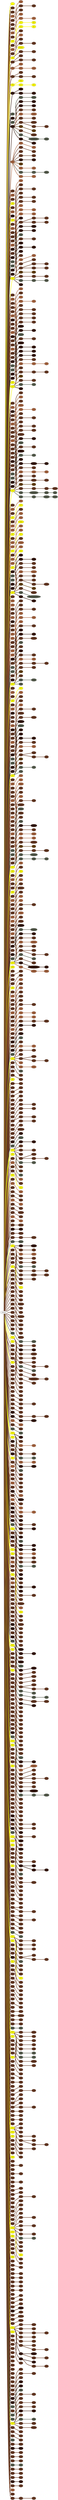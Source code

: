 graph {
 graph [rankdir=LR]
"primary" -- "K1" [penwidth=5,color=yellow]
"K1" [label=" ", style=filled, fillcolor=yellow]
"primary" -- "1" [penwidth=5,color="#673923"]
"1" [label="S V", style=filled, fillcolor="#673923"]
"primary" -- "2" [penwidth=5,color="#673923"]
"2" [label="S R", style=filled, fillcolor="#673923"]
"primary" -- "3" [penwidth=5,color="#A86540"]
"3" [label="S R", style=filled, fillcolor="#A86540"]
"3" -- "3:0" [penwidth=5,color="#A86540"]
"3:0" [label="(\\\\)", style=filled, fillcolor="#A86540"]
"primary" -- "4" [penwidth=5,color="#673923"]
"4" [label="S R", style=filled, fillcolor="#673923"]
"4" -- "4s1" [penwidth=5,color="#673923"]
"4s1" [label="S U", style=filled, fillcolor="#673923"]
"4s1" -- "4s1:0" [penwidth=5,color="#673923"]
"4s1:0" [label="\\8", style=filled, fillcolor="#673923"]
"primary" -- "5" [penwidth=5,color="#673923"]
"5" [label="S R", style=filled, fillcolor="#673923"]
"primary" -- "6" [penwidth=5,color="#673923"]
"6" [label="S R", style=filled, fillcolor="#673923"]
"6" -- "6:0" [penwidth=5,color="#673923"]
"6:0" [label="\\8", style=filled, fillcolor="#673923"]
"primary" -- "7" [penwidth=5,color="#A86540"]
"7" [label="S R", style=filled, fillcolor="#A86540"]
"7" -- "7:0" [penwidth=5,color="#A86540"]
"7:0" [label="\\8", style=filled, fillcolor="#A86540"]
"7" -- "7s1" [penwidth=5,color="#A86540"]
"7s1" [label="S U", style=filled, fillcolor="#A86540"]
"7s1" -- "7s1:0" [penwidth=5,color="#A86540"]
"7s1:0" [label="\\8", style=filled, fillcolor="#A86540"]
"primary" -- "8" [penwidth=5,color="#673923"]
"8" [label="S R", style=filled, fillcolor="#673923"]
"primary" -- "9" [penwidth=5,color=yellow]
"9" [label="S R", style=filled, fillcolor=yellow]
"9" -- "9:0" [penwidth=5,color=yellow]
"9:0" [label="O", style=filled, fillcolor=yellow]
"9:0" -- "9:1" [penwidth=5,color=yellow]
"9:1" [label="(\\\\\\)", style=filled, fillcolor=yellow]
"9" -- "9s1" [penwidth=5,color=yellow]
"9s1" [label="S U", style=filled, fillcolor=yellow]
"9s1" -- "9s1:0" [penwidth=5,color=yellow]
"9s1:0" [label="\\8", style=filled, fillcolor=yellow]
"primary" -- "10" [penwidth=5,color="#673923"]
"10" [label="S R", style=filled, fillcolor="#673923"]
"10" -- "10:0" [penwidth=5,color="#673923"]
"10:0" [label="\\8", style=filled, fillcolor="#673923"]
"primary" -- "11" [penwidth=5,color="#A86540"]
"11" [label="S R", style=filled, fillcolor="#A86540"]
"11" -- "11:0" [penwidth=5,color="#A86540"]
"11:0" [label="\\8", style=filled, fillcolor="#A86540"]
"primary" -- "12" [penwidth=5,color="#673923"]
"12" [label="S R", style=filled, fillcolor="#673923"]
"12" -- "12:0" [penwidth=5,color="#673923"]
"12:0" [label="\\8", style=filled, fillcolor="#673923"]
"12" -- "12s1" [penwidth=5,color="#673923"]
"12s1" [label="S U", style=filled, fillcolor="#673923"]
"12s1" -- "12s1:0" [penwidth=5,color="#673923"]
"12s1:0" [label="\\8", style=filled, fillcolor="#673923"]
"primary" -- "13" [penwidth=5,color=yellow]
"13" [label="S R", style=filled, fillcolor=yellow]
"13" -- "13:0" [penwidth=5,color=yellow]
"13:0" [label="(\\\\\\\\\\\\\\\\\\)", style=filled, fillcolor=yellow]
"13" -- "13s1" [penwidth=5,color="#673923"]
"13s1" [label="S U", style=filled, fillcolor="#673923"]
"13s1" -- "13s1:0" [penwidth=5,color="#673923"]
"13s1:0" [label="(\\\\)", style=filled, fillcolor="#673923"]
"primary" -- "14" [penwidth=5,color="#673923"]
"14" [label="S R", style=filled, fillcolor="#673923"]
"14" -- "14:0" [penwidth=5,color="#673923"]
"14:0" [label="\\8", style=filled, fillcolor="#673923"]
"14" -- "14s1" [penwidth=5,color="#673923"]
"14s1" [label="S U", style=filled, fillcolor="#673923"]
"14s1" -- "14s1:0" [penwidth=5,color="#673923"]
"14s1:0" [label="(\\\\)", style=filled, fillcolor="#673923"]
"primary" -- "15" [penwidth=5,color="#A86540"]
"15" [label="S R", style=filled, fillcolor="#A86540"]
"15" -- "15:0" [penwidth=5,color="#A86540"]
"15:0" [label="(\\\\)", style=filled, fillcolor="#A86540"]
"15" -- "15s1" [penwidth=5,color="#A86540"]
"15s1" [label="S U", style=filled, fillcolor="#A86540"]
"15s1" -- "15s1:0" [penwidth=5,color="#A86540"]
"15s1:0" [label="(\\\\\\\\)", style=filled, fillcolor="#A86540"]
"primary" -- "16" [penwidth=5,color="#673923"]
"16" [label="S R", style=filled, fillcolor="#673923"]
"16" -- "16:0" [penwidth=5,color="#673923"]
"16:0" [label="\\8", style=filled, fillcolor="#673923"]
"16" -- "16s1" [penwidth=5,color="#673923"]
"16s1" [label="S U", style=filled, fillcolor="#673923"]
"16s1" -- "16s1:0" [penwidth=5,color="#673923"]
"16s1:0" [label="(\\\\)", style=filled, fillcolor="#673923"]
"primary" -- "17" [penwidth=5,color=yellow]
"17" [label="S R", style=filled, fillcolor=yellow]
"17" -- "17:0" [penwidth=5,color=yellow]
"17:0" [label="(\\\\\\\\\\)", style=filled, fillcolor=yellow]
"17" -- "17s1" [penwidth=5,color=yellow]
"17s1" [label="S U", style=filled, fillcolor=yellow]
"17s1" -- "17s1:0" [penwidth=5,color=yellow]
"17s1:0" [label="/8", style=filled, fillcolor=yellow]
"primary" -- "18" [penwidth=5,color="#35170C"]
"18" [label="S R", style=filled, fillcolor="#35170C"]
"18" -- "18:0" [penwidth=5,color="#35170C"]
"18:0" [label="(////)", style=filled, fillcolor="#35170C"]
"18" -- "18s1" [penwidth=5,color="#35170C"]
"18s1" [label="S U", style=filled, fillcolor="#35170C"]
"18s1" -- "18s1:0" [penwidth=5,color="#35170C"]
"18s1:0" [label="/8", style=filled, fillcolor="#35170C"]
"primary" -- "19" [penwidth=5,color="#575E4E"]
"19" [label="S R", style=filled, fillcolor="#575E4E"]
"primary" -- "20" [penwidth=5,color="#35170C"]
"20" [label="S R", style=filled, fillcolor="#35170C"]
"primary" -- "21" [penwidth=5,color="#575E4E"]
"21" [label="S R", style=filled, fillcolor="#575E4E"]
"21" -- "21:0" [penwidth=5,color="#575E4E"]
"21:0" [label="O", style=filled, fillcolor="#575E4E"]
"21:0" -- "21:1" [penwidth=5,color="#575E4E"]
"21:1" [label="(\\\\\\\\\\)", style=filled, fillcolor="#575E4E"]
"21" -- "21s1" [penwidth=5,color="#35170C"]
"21s1" [label="S U", style=filled, fillcolor="#35170C"]
"21s1" -- "21s1:0" [penwidth=5,color="#35170C"]
"21s1:0" [label="(\\\\)", style=filled, fillcolor="#35170C"]
"primary" -- "PA1" [penwidth=5,color="#35170C"]
"PA1" [label="U U", style=filled, fillcolor="#35170C"]
"PA1" -- "PA1s1" [penwidth=5,color="#35170C"]
"PA1s1" [label="S V", style=filled, fillcolor="#35170C"]
"PA1s1" -- "PA1s1:0" [penwidth=5,color="#35170C"]
"PA1s1:0" [label="\\8", style=filled, fillcolor="#35170C"]
"PA1" -- "PA1s2" [penwidth=5,color="#673923"]
"PA1s2" [label="S V", style=filled, fillcolor="#673923"]
"PA1s2" -- "PA1s2:0" [penwidth=5,color="#673923"]
"PA1s2:0" [label="\\8", style=filled, fillcolor="#673923"]
"PA1" -- "PA1s3" [penwidth=5,color="#A86540"]
"PA1s3" [label="S V", style=filled, fillcolor="#A86540"]
"PA1s3" -- "PA1s3:0" [penwidth=5,color="#A86540"]
"PA1s3:0" [label="(\\\\\\\\\\\\\\)", style=filled, fillcolor="#A86540"]
"PA1" -- "PA1s4" [penwidth=5,color="#673923"]
"PA1s4" [label="S V", style=filled, fillcolor="#673923"]
"PA1s4" -- "PA1s4:0" [penwidth=5,color="#673923"]
"PA1s4:0" [label="\\8", style=filled, fillcolor="#673923"]
"PA1" -- "PA1s5" [penwidth=5,color="#673923"]
"PA1s5" [label="S V", style=filled, fillcolor="#673923"]
"PA1s5" -- "PA1s5:0" [penwidth=5,color="#673923"]
"PA1s5:0" [label="(\\\\\\\\\\\\\\)", style=filled, fillcolor="#673923"]
"PA1s5" -- "PA1s5s1" [penwidth=5,color="#673923"]
"PA1s5s1" [label="S U", style=filled, fillcolor="#673923"]
"PA1s5s1" -- "PA1s5s1:0" [penwidth=5,color="#673923"]
"PA1s5s1:0" [label="/8", style=filled, fillcolor="#673923"]
"PA1" -- "PA1s6" [penwidth=5,color="#64400F"]
"PA1s6" [label="S R", style=filled, fillcolor="#64400F"]
"PA1s6" -- "PA1s6:0" [penwidth=5,color="#64400F"]
"PA1s6:0" [label="(\\\\)", style=filled, fillcolor="#64400F"]
"PA1" -- "PA1s7" [penwidth=5,color="#673923"]
"PA1s7" [label="S R", style=filled, fillcolor="#673923"]
"PA1s7" -- "PA1s7:0" [penwidth=5,color="#673923"]
"PA1s7:0" [label="O\\O\\O", style=filled, fillcolor="#673923"]
"PA1" -- "PA1s8" [penwidth=5,color="#575E4E"]
"PA1s8" [label="S R", style=filled, fillcolor="#575E4E"]
"PA1s8" -- "PA1s8:0" [penwidth=5,color="#575E4E"]
"PA1s8:0" [label="O\\O\\O\\O\\O\\O", style=filled, fillcolor="#575E4E"]
"PA1s8:0" -- "PA1s8:1" [penwidth=5,color="#575E4E"]
"PA1s8:1" [label="(\\\\\\\\\\)", style=filled, fillcolor="#575E4E"]
"PA1" -- "PA1s9" [penwidth=5,color="#35170C"]
"PA1s9" [label="S R", style=filled, fillcolor="#35170C"]
"PA1s9" -- "PA1s9:0" [penwidth=5,color="#35170C"]
"PA1s9:0" [label="O\\O", style=filled, fillcolor="#35170C"]
"primary" -- "T1" [penwidth=5,color="#A86540"]
"T1" [label="S V", style=filled, fillcolor="#A86540"]
"T1" -- "T1s1" [penwidth=5,color="#A86540"]
"T1s1" [label="S V", style=filled, fillcolor="#A86540"]
"T1s1" -- "T1s1:0" [penwidth=5,color="#A86540"]
"T1s1:0" [label="\\8", style=filled, fillcolor="#A86540"]
"T1" -- "T1s2" [penwidth=5,color="#673923"]
"T1s2" [label="S V", style=filled, fillcolor="#673923"]
"T1s2" -- "T1s2:0" [penwidth=5,color="#673923"]
"T1s2:0" [label="\\8", style=filled, fillcolor="#673923"]
"T1" -- "T1s3" [penwidth=5,color="#673923"]
"T1s3" [label="S V", style=filled, fillcolor="#673923"]
"T1" -- "T1s4" [penwidth=5,color="#673923"]
"T1s4" [label="S V", style=filled, fillcolor="#673923"]
"T1s4" -- "T1s4:0" [penwidth=5,color="#673923"]
"T1s4:0" [label="(\\\\)", style=filled, fillcolor="#673923"]
"T1" -- "T1s5" [penwidth=5,color="#35170C"]
"T1s5" [label="S V", style=filled, fillcolor="#35170C"]
"T1s5" -- "T1s5:0" [penwidth=5,color="#35170C"]
"T1s5:0" [label="\\8", style=filled, fillcolor="#35170C"]
"T1" -- "T1s6" [penwidth=5,color="#64400F"]
"T1s6" [label="S V", style=filled, fillcolor="#64400F"]
"T1" -- "T1s7" [penwidth=5,color="#A86540"]
"T1s7" [label="S V", style=filled, fillcolor="#A86540"]
"T1s7" -- "T1s7:0" [penwidth=5,color="#A86540"]
"T1s7:0" [label="\\8", style=filled, fillcolor="#A86540"]
"T1" -- "T1s8" [penwidth=5,color="#575E4E"]
"T1s8" [label="S V", style=filled, fillcolor="#575E4E"]
"T1s8" -- "T1s8:0" [penwidth=5,color="#575E4E"]
"T1s8:0" [label="O", style=filled, fillcolor="#575E4E"]
"T1s8:0" -- "T1s8:1" [penwidth=5,color="#575E4E"]
"T1s8:1" [label="(\\\\\\\\\\)", style=filled, fillcolor="#575E4E"]
"T1" -- "T1s9" [penwidth=5,color="#A86540"]
"T1s9" [label="S V", style=filled, fillcolor="#A86540"]
"T1s9" -- "T1s9:0" [penwidth=5,color="#A86540"]
"T1s9:0" [label="O", style=filled, fillcolor="#A86540"]
"primary" -- "22" [penwidth=5,color="#673923"]
"22" [label="S R", style=filled, fillcolor="#673923"]
"primary" -- "23" [penwidth=5,color="#A86540"]
"23" [label="S R", style=filled, fillcolor="#A86540"]
"23" -- "23:0" [penwidth=5,color="#A86540"]
"23:0" [label="\\8", style=filled, fillcolor="#A86540"]
"primary" -- "24" [penwidth=5,color="#673923"]
"24" [label="S R", style=filled, fillcolor="#673923"]
"primary" -- "25" [penwidth=5,color=yellow]
"25" [label="S R", style=filled, fillcolor=yellow]
"primary" -- "26" [penwidth=5,color="#673923"]
"26" [label="S R", style=filled, fillcolor="#673923"]
"primary" -- "27" [penwidth=5,color="#A86540"]
"27" [label="S R", style=filled, fillcolor="#A86540"]
"primary" -- "28" [penwidth=5,color="#35170C"]
"28" [label="S R", style=filled, fillcolor="#35170C"]
"primary" -- "29" [penwidth=5,color=yellow]
"29" [label="S R", style=filled, fillcolor=yellow]
"primary" -- "30" [penwidth=5,color="#673923"]
"30" [label="S R", style=filled, fillcolor="#673923"]
"primary" -- "31" [penwidth=5,color="#A86540"]
"31" [label="S R", style=filled, fillcolor="#A86540"]
"primary" -- "32" [penwidth=5,color="#673923"]
"32" [label="S R", style=filled, fillcolor="#673923"]
"primary" -- "33" [penwidth=5,color="#673923"]
"33" [label="S R", style=filled, fillcolor="#673923"]
"33" -- "33:0" [penwidth=5,color="#673923"]
"33:0" [label="(\\\\\\)", style=filled, fillcolor="#673923"]
"33" -- "33s1" [penwidth=5,color="#673923"]
"33s1" [label="S U", style=filled, fillcolor="#673923"]
"33s1" -- "33s1:0" [penwidth=5,color="#673923"]
"33s1:0" [label="\\8", style=filled, fillcolor="#673923"]
"primary" -- "34" [penwidth=5,color="#673923"]
"34" [label="S R", style=filled, fillcolor="#673923"]
"34" -- "34:0" [penwidth=5,color="#673923"]
"34:0" [label="\\8", style=filled, fillcolor="#673923"]
"34" -- "34s1" [penwidth=5,color="#673923"]
"34s1" [label="S U", style=filled, fillcolor="#673923"]
"34s1" -- "34s1:0" [penwidth=5,color="#673923"]
"34s1:0" [label="(\\\\\\)", style=filled, fillcolor="#673923"]
"34" -- "34s2" [penwidth=5,color="#673923"]
"34s2" [label="S U", style=filled, fillcolor="#673923"]
"34s2" -- "34s2:0" [penwidth=5,color="#673923"]
"34s2:0" [label="(\\\\)", style=filled, fillcolor="#673923"]
"primary" -- "35" [penwidth=5,color="#A86540"]
"35" [label="S R", style=filled, fillcolor="#A86540"]
"35" -- "35:0" [penwidth=5,color="#A86540"]
"35:0" [label="\\8", style=filled, fillcolor="#A86540"]
"35" -- "35s1" [penwidth=5,color="#A86540"]
"35s1" [label="S U", style=filled, fillcolor="#A86540"]
"35s1" -- "35s1:0" [penwidth=5,color="#A86540"]
"35s1:0" [label="\\8", style=filled, fillcolor="#A86540"]
"35" -- "35s2" [penwidth=5,color="#A86540"]
"35s2" [label="S U", style=filled, fillcolor="#A86540"]
"35s2" -- "35s2:0" [penwidth=5,color="#A86540"]
"35s2:0" [label="(\\\\)", style=filled, fillcolor="#A86540"]
"primary" -- "36" [penwidth=5,color="#35170C"]
"36" [label="S R", style=filled, fillcolor="#35170C"]
"36" -- "36:0" [penwidth=5,color="#35170C"]
"36:0" [label="\\8", style=filled, fillcolor="#35170C"]
"primary" -- "37" [penwidth=5,color="#673923"]
"37" [label="S R", style=filled, fillcolor="#673923"]
"37" -- "37s1" [penwidth=5,color="#673923"]
"37s1" [label="S U", style=filled, fillcolor="#673923"]
"37s1" -- "37s1:0" [penwidth=5,color="#673923"]
"37s1:0" [label="O", style=filled, fillcolor="#673923"]
"37s1:0" -- "37s1:1" [penwidth=5,color="#673923"]
"37s1:1" [label="(\\\\)", style=filled, fillcolor="#673923"]
"37s1" -- "37s1s1" [penwidth=5,color="#673923"]
"37s1s1" [label="S U", style=filled, fillcolor="#673923"]
"37s1s1" -- "37s1s1:0" [penwidth=5,color="#673923"]
"37s1s1:0" [label="(\\\\)", style=filled, fillcolor="#673923"]
"primary" -- "38" [penwidth=5,color="#35170C"]
"38" [label="S R", style=filled, fillcolor="#35170C"]
"38" -- "38:0" [penwidth=5,color="#35170C"]
"38:0" [label="O", style=filled, fillcolor="#35170C"]
"38:0" -- "38:1" [penwidth=5,color="#35170C"]
"38:1" [label="(\\\\\\\\\\)", style=filled, fillcolor="#35170C"]
"38" -- "38s1" [penwidth=5,color="#35170C"]
"38s1" [label="S U", style=filled, fillcolor="#35170C"]
"38s1" -- "38s1:0" [penwidth=5,color="#35170C"]
"38s1:0" [label="(\\\\\\)", style=filled, fillcolor="#35170C"]
"primary" -- "39" [penwidth=5,color="#575E4E"]
"39" [label="S R", style=filled, fillcolor="#575E4E"]
"primary" -- "40" [penwidth=5,color="#575E4E"]
"40" [label="S R", style=filled, fillcolor="#575E4E"]
"40" -- "40:0" [penwidth=5,color="#575E4E"]
"40:0" [label="(\\\\\\)", style=filled, fillcolor="#575E4E"]
"40" -- "40s1" [penwidth=5,color="#673923"]
"40s1" [label="S U", style=filled, fillcolor="#673923"]
"40s1" -- "40s1:0" [penwidth=5,color="#673923"]
"40s1:0" [label="(\\\\)", style=filled, fillcolor="#673923"]
"primary" -- "41" [penwidth=5,color="#35170C"]
"41" [label="S R", style=filled, fillcolor="#35170C"]
"41" -- "41:0" [penwidth=5,color="#35170C"]
"41:0" [label="(\\\\\\\\)", style=filled, fillcolor="#35170C"]
"41" -- "41s1" [penwidth=5,color="#35170C"]
"41s1" [label="S U", style=filled, fillcolor="#35170C"]
"41s1" -- "41s1:0" [penwidth=5,color="#35170C"]
"41s1:0" [label="\\8", style=filled, fillcolor="#35170C"]
"primary" -- "42" [penwidth=5,color="#35170C"]
"42" [label="S R", style=filled, fillcolor="#35170C"]
"primary" -- "PA2" [penwidth=5,color=yellow]
"PA2" [label="U U", style=filled, fillcolor=yellow]
"PA2" -- "PA2s1" [penwidth=5,color="#35170C"]
"PA2s1" [label="S R", style=filled, fillcolor="#35170C"]
"PA2" -- "PA2s2" [penwidth=5,color="#673923"]
"PA2s2" [label="S R", style=filled, fillcolor="#673923"]
"PA2" -- "PA2s3" [penwidth=5,color="#A86540"]
"PA2s3" [label="S R", style=filled, fillcolor="#A86540"]
"PA2s3" -- "PA2s3:0" [penwidth=5,color="#A86540"]
"PA2s3:0" [label="\\8", style=filled, fillcolor="#A86540"]
"PA2" -- "PA2s4" [penwidth=5,color="#673923"]
"PA2s4" [label="S R", style=filled, fillcolor="#673923"]
"PA2s4" -- "PA2s4:0" [penwidth=5,color="#673923"]
"PA2s4:0" [label="\\8", style=filled, fillcolor="#673923"]
"PA2" -- "PA2s5" [penwidth=5,color="#673923"]
"PA2s5" [label="S R", style=filled, fillcolor="#673923"]
"PA2s5" -- "PA2s5:0" [penwidth=5,color="#673923"]
"PA2s5:0" [label="(\\\\\\\\)", style=filled, fillcolor="#673923"]
"PA2s5:0" -- "PA2s5:1" [penwidth=5,color="#673923"]
"PA2s5:1" [label="(\\\\\\)", style=filled, fillcolor="#673923"]
"PA2s5" -- "PA2s5s1" [penwidth=5,color="#673923"]
"PA2s5s1" [label="S U", style=filled, fillcolor="#673923"]
"PA2s5s1" -- "PA2s5s1:0" [penwidth=5,color="#673923"]
"PA2s5s1:0" [label="/8", style=filled, fillcolor="#673923"]
"PA2" -- "PA2s6" [penwidth=5,color="#64400F"]
"PA2s6" [label="S R", style=filled, fillcolor="#64400F"]
"PA2s6" -- "PA2s6:0" [penwidth=5,color="#64400F"]
"PA2s6:0" [label="\\8", style=filled, fillcolor="#64400F"]
"PA2" -- "PA2s7" [penwidth=5,color="#673923"]
"PA2s7" [label="S R", style=filled, fillcolor="#673923"]
"PA2s7" -- "PA2s7:0" [penwidth=5,color="#673923"]
"PA2s7:0" [label="\\8", style=filled, fillcolor="#673923"]
"PA2s7:0" -- "PA2s7:1" [penwidth=5,color="#673923"]
"PA2s7:1" [label="\\8", style=filled, fillcolor="#673923"]
"PA2" -- "PA2s8" [penwidth=5,color="#575E4E"]
"PA2s8" [label="S R", style=filled, fillcolor="#575E4E"]
"PA2s8" -- "PA2s8:0" [penwidth=5,color="#575E4E"]
"PA2s8:0" [label="(\\\\\\)", style=filled, fillcolor="#575E4E"]
"PA2s8:0" -- "PA2s8:1" [penwidth=5,color="#575E4E"]
"PA2s8:1" [label="(\\\\\\)", style=filled, fillcolor="#575E4E"]
"PA2" -- "PA2s9" [penwidth=5,color="#35170C"]
"PA2s9" [label="S R", style=filled, fillcolor="#35170C"]
"primary" -- "43" [penwidth=5,color="#673923"]
"43" [label="S R", style=filled, fillcolor="#673923"]
"primary" -- "44" [penwidth=5,color="#A86540"]
"44" [label="S R", style=filled, fillcolor="#A86540"]
"primary" -- "45" [penwidth=5,color="#673923"]
"45" [label="S R", style=filled, fillcolor="#673923"]
"primary" -- "46" [penwidth=5,color="#673923"]
"46" [label="S R", style=filled, fillcolor="#673923"]
"primary" -- "47" [penwidth=5,color="#673923"]
"47" [label="S R", style=filled, fillcolor="#673923"]
"primary" -- "48" [penwidth=5,color="#A86540"]
"48" [label="S R", style=filled, fillcolor="#A86540"]
"48" -- "48:0" [penwidth=5,color="#A86540"]
"48:0" [label="\\8", style=filled, fillcolor="#A86540"]
"primary" -- "49" [penwidth=5,color="#35170C"]
"49" [label="S R", style=filled, fillcolor="#35170C"]
"primary" -- "50" [penwidth=5,color="#673923"]
"50" [label="S R", style=filled, fillcolor="#673923"]
"primary" -- "51" [penwidth=5,color="#673923"]
"51" [label="S R", style=filled, fillcolor="#673923"]
"51" -- "51:0" [penwidth=5,color="#673923"]
"51:0" [label="\\8", style=filled, fillcolor="#673923"]
"primary" -- "52" [penwidth=5,color="#A86540"]
"52" [label="S R", style=filled, fillcolor="#A86540"]
"52" -- "52:0" [penwidth=5,color="#A86540"]
"52:0" [label="\\8", style=filled, fillcolor="#A86540"]
"52" -- "52s1" [penwidth=5,color="#A86540"]
"52s1" [label="S U", style=filled, fillcolor="#A86540"]
"52s1" -- "52s1:0" [penwidth=5,color="#A86540"]
"52s1:0" [label="\\8", style=filled, fillcolor="#A86540"]
"primary" -- "53" [penwidth=5,color="#35170C"]
"53" [label="S R", style=filled, fillcolor="#35170C"]
"primary" -- "54" [penwidth=5,color="#673923"]
"54" [label="S R", style=filled, fillcolor="#673923"]
"54" -- "54:0" [penwidth=5,color="#673923"]
"54:0" [label="O", style=filled, fillcolor="#673923"]
"54" -- "54s1" [penwidth=5,color="#673923"]
"54s1" [label="S U", style=filled, fillcolor="#673923"]
"54s1" -- "54s1:0" [penwidth=5,color="#673923"]
"54s1:0" [label="(\\\\)", style=filled, fillcolor="#673923"]
"primary" -- "55" [penwidth=5,color="#673923"]
"55" [label="S R", style=filled, fillcolor="#673923"]
"primary" -- "56" [penwidth=5,color="#A86540"]
"56" [label="S R", style=filled, fillcolor="#A86540"]
"primary" -- "57" [penwidth=5,color="#673923"]
"57" [label="S R", style=filled, fillcolor="#673923"]
"57" -- "57s1" [penwidth=5,color="#673923"]
"57s1" [label="S U", style=filled, fillcolor="#673923"]
"57s1" -- "57s1:0" [penwidth=5,color="#673923"]
"57s1:0" [label="\\8", style=filled, fillcolor="#673923"]
"primary" -- "58" [penwidth=5,color="#673923"]
"58" [label="S R", style=filled, fillcolor="#673923"]
"58" -- "58:0" [penwidth=5,color="#673923"]
"58:0" [label="O", style=filled, fillcolor="#673923"]
"58:0" -- "58:1" [penwidth=5,color="#673923"]
"58:1" [label="\\8", style=filled, fillcolor="#673923"]
"58" -- "58s1" [penwidth=5,color="#673923"]
"58s1" [label="S U", style=filled, fillcolor="#673923"]
"58s1" -- "58s1:0" [penwidth=5,color="#673923"]
"58s1:0" [label="(\\\\)", style=filled, fillcolor="#673923"]
"primary" -- "59" [penwidth=5,color="#35170C"]
"59" [label="S V", style=filled, fillcolor="#35170C"]
"59" -- "59:0" [penwidth=5,color="#35170C"]
"59:0" [label="(\\\\\\\\\\\\\\)", style=filled, fillcolor="#35170C"]
"59" -- "59s1" [penwidth=5,color="#35170C"]
"59s1" [label="S U", style=filled, fillcolor="#35170C"]
"59s1" -- "59s1:0" [penwidth=5,color="#35170C"]
"59s1:0" [label="(\\\\)", style=filled, fillcolor="#35170C"]
"primary" -- "60" [penwidth=5,color="#575E4E"]
"60" [label="S V", style=filled, fillcolor="#575E4E"]
"primary" -- "61" [penwidth=5,color="#575E4E"]
"61" [label="S V", style=filled, fillcolor="#575E4E"]
"61" -- "61:0" [penwidth=5,color="#575E4E"]
"61:0" [label="(\\\\\\\\\\\\\\)", style=filled, fillcolor="#575E4E"]
"61" -- "61s1" [penwidth=5,color="#673923"]
"61s1" [label="S U", style=filled, fillcolor="#673923"]
"61s1" -- "61s1:0" [penwidth=5,color="#673923"]
"61s1:0" [label="(\\\\)", style=filled, fillcolor="#673923"]
"primary" -- "62" [penwidth=5,color="#35170C"]
"62" [label="S R", style=filled, fillcolor="#35170C"]
"62" -- "62:0" [penwidth=5,color="#35170C"]
"62:0" [label="(\\\\\\\\\\\\\\\\)", style=filled, fillcolor="#35170C"]
"62" -- "62s1" [penwidth=5,color="#35170C"]
"62s1" [label="S U", style=filled, fillcolor="#35170C"]
"62s1" -- "62s1:0" [penwidth=5,color="#35170C"]
"62s1:0" [label="(\\\\)", style=filled, fillcolor="#35170C"]
"primary" -- "63" [penwidth=5,color="#35170C"]
"63" [label="S R", style=filled, fillcolor="#35170C"]
"63" -- "63:0" [penwidth=5,color="#35170C"]
"63:0" [label="?8", style=filled, fillcolor="#35170C"]
"63:0" -- "63:1" [penwidth=5,color="#35170C"]
"63:1" [label="\\8", style=filled, fillcolor="#35170C"]
"primary" -- "M1" [penwidth=5,color=yellow]
"M1" [label="S U", style=filled, fillcolor=yellow]
"primary" -- "PA3" [penwidth=5,color=yellow]
"PA3" [label="U U", style=filled, fillcolor=yellow]
"PA3" -- "PA3s1" [penwidth=5,color="#35170C"]
"PA3s1" [label="S R", style=filled, fillcolor="#35170C"]
"PA3s1" -- "PA3s1:0" [penwidth=5,color="#35170C"]
"PA3s1:0" [label="(\\\\)", style=filled, fillcolor="#35170C"]
"PA3" -- "PA3s2" [penwidth=5,color="#673923"]
"PA3s2" [label="S R", style=filled, fillcolor="#673923"]
"PA3s2" -- "PA3s2:0" [penwidth=5,color="#673923"]
"PA3s2:0" [label="\\8", style=filled, fillcolor="#673923"]
"PA3" -- "PA3s3" [penwidth=5,color="#A86540"]
"PA3s3" [label="S R", style=filled, fillcolor="#A86540"]
"PA3s3" -- "PA3s3:0" [penwidth=5,color="#A86540"]
"PA3s3:0" [label="\\8", style=filled, fillcolor="#A86540"]
"PA3s3:0" -- "PA3s3:1" [penwidth=5,color="#A86540"]
"PA3s3:1" [label="\\8", style=filled, fillcolor="#A86540"]
"PA3" -- "PA3s4" [penwidth=5,color="#673923"]
"PA3s4" [label="S R", style=filled, fillcolor="#673923"]
"PA3" -- "PA3s5" [penwidth=5,color="#673923"]
"PA3s5" [label="S R", style=filled, fillcolor="#673923"]
"PA3s5" -- "PA3s5:0" [penwidth=5,color="#673923"]
"PA3s5:0" [label="(\\\\\\)", style=filled, fillcolor="#673923"]
"PA3s5:0" -- "PA3s5:1" [penwidth=5,color="#673923"]
"PA3s5:1" [label="(\\\\)", style=filled, fillcolor="#673923"]
"PA3" -- "PA3s6" [penwidth=5,color="#64400F"]
"PA3s6" [label="S R", style=filled, fillcolor="#64400F"]
"PA3" -- "PA3s7" [penwidth=5,color="#673923"]
"PA3s7" [label="S R", style=filled, fillcolor="#673923"]
"PA3s7" -- "PA3s7:0" [penwidth=5,color="#673923"]
"PA3s7:0" [label="/8", style=filled, fillcolor="#673923"]
"PA3" -- "PA3s8" [penwidth=5,color="#575E4E"]
"PA3s8" [label="S R", style=filled, fillcolor="#575E4E"]
"PA3s8" -- "PA3s8:0" [penwidth=5,color="#575E4E"]
"PA3s8:0" [label="\\8", style=filled, fillcolor="#575E4E"]
"PA3" -- "PA3s9" [penwidth=5,color="#35170C"]
"PA3s9" [label="S R", style=filled, fillcolor="#35170C"]
"primary" -- "64" [penwidth=5,color="#673923"]
"64" [label="S V", style=filled, fillcolor="#673923"]
"primary" -- "65" [penwidth=5,color="#A86540"]
"65" [label="S V", style=filled, fillcolor="#A86540"]
"primary" -- "66" [penwidth=5,color="#35170C"]
"66" [label="S V", style=filled, fillcolor="#35170C"]
"primary" -- "67" [penwidth=5,color="#673923"]
"67" [label="S V", style=filled, fillcolor="#673923"]
"67" -- "67:0" [penwidth=5,color="#673923"]
"67:0" [label="\\8", style=filled, fillcolor="#673923"]
"primary" -- "68" [penwidth=5,color="#673923"]
"68" [label="S V", style=filled, fillcolor="#673923"]
"primary" -- "69" [penwidth=5,color="#A86540"]
"69" [label="S V", style=filled, fillcolor="#A86540"]
"69" -- "69:0" [penwidth=5,color="#A86540"]
"69:0" [label="\\8", style=filled, fillcolor="#A86540"]
"primary" -- "70" [penwidth=5,color="#673923"]
"70" [label="S V", style=filled, fillcolor="#673923"]
"primary" -- "71" [penwidth=5,color="#673923"]
"71" [label="S V", style=filled, fillcolor="#673923"]
"71" -- "71:0" [penwidth=5,color="#673923"]
"71:0" [label="\\8", style=filled, fillcolor="#673923"]
"primary" -- "72" [penwidth=5,color="#673923"]
"72" [label="S V", style=filled, fillcolor="#673923"]
"primary" -- "73" [penwidth=5,color="#A86540"]
"73" [label="S V", style=filled, fillcolor="#A86540"]
"73" -- "73:0" [penwidth=5,color="#A86540"]
"73:0" [label="(\\\\\\\\\\\\)", style=filled, fillcolor="#A86540"]
"73" -- "73s1" [penwidth=5,color="#A86540"]
"73s1" [label="S U", style=filled, fillcolor="#A86540"]
"73s1" -- "73s1:0" [penwidth=5,color="#A86540"]
"73s1:0" [label="\\8", style=filled, fillcolor="#A86540"]
"primary" -- "74" [penwidth=5,color="#673923"]
"74" [label="S V", style=filled, fillcolor="#673923"]
"primary" -- "75" [penwidth=5,color="#673923"]
"75" [label="S V", style=filled, fillcolor="#673923"]
"75" -- "75:0" [penwidth=5,color="#673923"]
"75:0" [label="(\\\\)", style=filled, fillcolor="#673923"]
"75" -- "75s1" [penwidth=5,color="#673923"]
"75s1" [label="S U", style=filled, fillcolor="#673923"]
"75s1" -- "75s1:0" [penwidth=5,color="#673923"]
"75s1:0" [label="\\8", style=filled, fillcolor="#673923"]
"primary" -- "76" [penwidth=5,color="#673923"]
"76" [label="S V", style=filled, fillcolor="#673923"]
"primary" -- "77" [penwidth=5,color="#673923"]
"77" [label="S V", style=filled, fillcolor="#673923"]
"77" -- "77:0" [penwidth=5,color="#673923"]
"77:0" [label="/8", style=filled, fillcolor="#673923"]
"primary" -- "78" [penwidth=5,color="#35170C"]
"78" [label="S V", style=filled, fillcolor="#35170C"]
"primary" -- "79" [penwidth=5,color="#673923"]
"79" [label="S V", style=filled, fillcolor="#673923"]
"79" -- "79:0" [penwidth=5,color="#673923"]
"79:0" [label="(\\\\)", style=filled, fillcolor="#673923"]
"79:0" -- "79:1" [penwidth=5,color="#673923"]
"79:1" [label="\\8", style=filled, fillcolor="#673923"]
"79" -- "79s1" [penwidth=5,color="#673923"]
"79s1" [label="S U", style=filled, fillcolor="#673923"]
"79s1" -- "79s1:0" [penwidth=5,color="#673923"]
"79s1:0" [label="(\\\\\\\\)", style=filled, fillcolor="#673923"]
"primary" -- "80" [penwidth=5,color="#673923"]
"80" [label="S V", style=filled, fillcolor="#673923"]
"80" -- "80:0" [penwidth=5,color="#673923"]
"80:0" [label="(\\\\\\\\\\\\\\\\\\)", style=filled, fillcolor="#673923"]
"80" -- "80s1" [penwidth=5,color="#35170C"]
"80s1" [label="S U", style=filled, fillcolor="#35170C"]
"80s1" -- "80s1:0" [penwidth=5,color="#35170C"]
"80s1:0" [label="(\\\\)", style=filled, fillcolor="#35170C"]
"primary" -- "81" [penwidth=5,color="#575E4E"]
"81" [label="S V", style=filled, fillcolor="#575E4E"]
"primary" -- "82" [penwidth=5,color="#575E4E"]
"82" [label="S V", style=filled, fillcolor="#575E4E"]
"82" -- "82:0" [penwidth=5,color="#575E4E"]
"82:0" [label="(\\\\\\\\\\)", style=filled, fillcolor="#575E4E"]
"82" -- "82s1" [penwidth=5,color="#673923"]
"82s1" [label="S U", style=filled, fillcolor="#673923"]
"82s1" -- "82s1:0" [penwidth=5,color="#673923"]
"82s1:0" [label="(\\\\)", style=filled, fillcolor="#673923"]
"primary" -- "83" [penwidth=5,color="#35170C"]
"83" [label="S V", style=filled, fillcolor="#35170C"]
"83" -- "83:0" [penwidth=5,color="#35170C"]
"83:0" [label="(\\\\\\\\\\\\\\\\\\)", style=filled, fillcolor="#35170C"]
"83" -- "83s1" [penwidth=5,color="#575E4E"]
"83s1" [label="S U", style=filled, fillcolor="#575E4E"]
"83s1" -- "83s1:0" [penwidth=5,color="#575E4E"]
"83s1:0" [label="(\\\\)", style=filled, fillcolor="#575E4E"]
"primary" -- "84" [penwidth=5,color="#35170C"]
"84" [label="S R", style=filled, fillcolor="#35170C"]
"84" -- "84:0" [penwidth=5,color="#35170C"]
"84:0" [label="(\\\\)", style=filled, fillcolor="#35170C"]
"primary" -- "PA4" [penwidth=5,color=yellow]
"PA4" [label="U U", style=filled, fillcolor=yellow]
"PA4" -- "PA4s1" [penwidth=5,color="#35170C"]
"PA4s1" [label="S R", style=filled, fillcolor="#35170C"]
"PA4s1" -- "PA4s1:0" [penwidth=5,color="#35170C"]
"PA4s1:0" [label="(\\\\\\\\\\\\\\\\)", style=filled, fillcolor="#35170C"]
"PA4s1:0" -- "PA4s1:1" [penwidth=5,color="#35170C"]
"PA4s1:1" [label="(\\\\)", style=filled, fillcolor="#35170C"]
"PA4" -- "PA4s2" [penwidth=5,color="#673923"]
"PA4s2" [label="S R", style=filled, fillcolor="#673923"]
"PA4s2" -- "PA4s2:0" [penwidth=5,color="#673923"]
"PA4s2:0" [label="(\\\\)", style=filled, fillcolor="#673923"]
"PA4" -- "PA4s3" [penwidth=5,color="#A86540"]
"PA4s3" [label="S R", style=filled, fillcolor="#A86540"]
"PA4s3" -- "PA4s3:0" [penwidth=5,color="#A86540"]
"PA4s3:0" [label="(\\\\\\\\)", style=filled, fillcolor="#A86540"]
"PA4s3:0" -- "PA4s3:1" [penwidth=5,color="#A86540"]
"PA4s3:1" [label="(\\\\)", style=filled, fillcolor="#A86540"]
"PA4" -- "PA4s4" [penwidth=5,color="#673923"]
"PA4s4" [label="S R", style=filled, fillcolor="#673923"]
"PA4s4" -- "PA4s4:0" [penwidth=5,color="#673923"]
"PA4s4:0" [label="\\8", style=filled, fillcolor="#673923"]
"PA4" -- "PA4s5" [penwidth=5,color="#673923"]
"PA4s5" [label="S R", style=filled, fillcolor="#673923"]
"PA4s5" -- "PA4s5:0" [penwidth=5,color="#673923"]
"PA4s5:0" [label="(\\\\\\\\\\\\)", style=filled, fillcolor="#673923"]
"PA4s5:0" -- "PA4s5:1" [penwidth=5,color="#673923"]
"PA4s5:1" [label="(\\\\\\\\)", style=filled, fillcolor="#673923"]
"PA4" -- "PA4s6" [penwidth=5,color="#64400F"]
"PA4s6" [label="S R", style=filled, fillcolor="#64400F"]
"PA4s6" -- "PA4s6:0" [penwidth=5,color="#64400F"]
"PA4s6:0" [label="\\8", style=filled, fillcolor="#64400F"]
"PA4" -- "PA4s7" [penwidth=5,color="#673923"]
"PA4s7" [label="S R", style=filled, fillcolor="#673923"]
"PA4s7" -- "PA4s7:0" [penwidth=5,color="#673923"]
"PA4s7:0" [label="O", style=filled, fillcolor="#673923"]
"PA4s7:0" -- "PA4s7:1" [penwidth=5,color="#673923"]
"PA4s7:1" [label="(\\\\\\)", style=filled, fillcolor="#673923"]
"PA4s7:1" -- "PA4s7:2" [penwidth=5,color="#673923"]
"PA4s7:2" [label="(\\\\\\\\\\\\)", style=filled, fillcolor="#673923"]
"PA4" -- "PA4s8" [penwidth=5,color="#575E4E"]
"PA4s8" [label="S R", style=filled, fillcolor="#575E4E"]
"PA4s8" -- "PA4s8:0" [penwidth=5,color="#575E4E"]
"PA4s8:0" [label="O\\O\\O\\O\\O", style=filled, fillcolor="#575E4E"]
"PA4s8:0" -- "PA4s8:1" [penwidth=5,color="#575E4E"]
"PA4s8:1" [label="O\\O", style=filled, fillcolor="#575E4E"]
"PA4s8:1" -- "PA4s8:2" [penwidth=5,color="#575E4E"]
"PA4s8:2" [label="\\8", style=filled, fillcolor="#575E4E"]
"PA4" -- "PA4s9" [penwidth=5,color="#575E4E"]
"PA4s9" [label="S R", style=filled, fillcolor="#575E4E"]
"PA4s9" -- "PA4s9:0" [penwidth=5,color="#575E4E"]
"PA4s9:0" [label="O", style=filled, fillcolor="#575E4E"]
"PA4s9:0" -- "PA4s9:1" [penwidth=5,color="#575E4E"]
"PA4s9:1" [label="(\\\\\\\\\\\\\\\\)", style=filled, fillcolor="#575E4E"]
"PA4s9:1" -- "PA4s9:2" [penwidth=5,color="#575E4E"]
"PA4s9:2" [label="(\\\\\\\\\\\\)", style=filled, fillcolor="#575E4E"]
"primary" -- "85" [penwidth=5,color="#673923"]
"85" [label="S V", style=filled, fillcolor="#673923"]
"primary" -- "86" [penwidth=5,color="#A86540"]
"86" [label="S V", style=filled, fillcolor="#A86540"]
"86" -- "86:0" [penwidth=5,color="#A86540"]
"86:0" [label="\\8", style=filled, fillcolor="#A86540"]
"primary" -- "87" [penwidth=5,color="#673923"]
"87" [label="S V", style=filled, fillcolor="#673923"]
"primary" -- "88" [penwidth=5,color=yellow]
"88" [label="S V", style=filled, fillcolor=yellow]
"88" -- "88:0" [penwidth=5,color=yellow]
"88:0" [label="\\8", style=filled, fillcolor=yellow]
"primary" -- "89" [penwidth=5,color="#673923"]
"89" [label="S V", style=filled, fillcolor="#673923"]
"89" -- "89:0" [penwidth=5,color="#673923"]
"89:0" [label="(\\\\)", style=filled, fillcolor="#673923"]
"primary" -- "90" [penwidth=5,color="#A86540"]
"90" [label="S V", style=filled, fillcolor="#A86540"]
"90" -- "90:0" [penwidth=5,color="#A86540"]
"90:0" [label="(\\\\)", style=filled, fillcolor="#A86540"]
"primary" -- "91" [penwidth=5,color="#A86540"]
"91" [label="S V", style=filled, fillcolor="#A86540"]
"91" -- "91:0" [penwidth=5,color="#A86540"]
"91:0" [label="(\\\\)", style=filled, fillcolor="#A86540"]
"primary" -- "92" [penwidth=5,color=yellow]
"92" [label="S V", style=filled, fillcolor=yellow]
"92" -- "92:0" [penwidth=5,color=yellow]
"92:0" [label="(\\\\\\\\\\\\\\)", style=filled, fillcolor=yellow]
"primary" -- "93" [penwidth=5,color="#673923"]
"93" [label="S V", style=filled, fillcolor="#673923"]
"primary" -- "94" [penwidth=5,color="#A86540"]
"94" [label="S V", style=filled, fillcolor="#A86540"]
"94" -- "94:0" [penwidth=5,color="#A86540"]
"94:0" [label="\\8", style=filled, fillcolor="#A86540"]
"primary" -- "95" [penwidth=5,color="#A86540"]
"95" [label="S V", style=filled, fillcolor="#A86540"]
"95" -- "95:0" [penwidth=5,color="#A86540"]
"95:0" [label="\\8", style=filled, fillcolor="#A86540"]
"primary" -- "96" [penwidth=5,color=yellow]
"96" [label="S V", style=filled, fillcolor=yellow]
"96" -- "96:0" [penwidth=5,color=yellow]
"96:0" [label="O", style=filled, fillcolor=yellow]
"primary" -- "97" [penwidth=5,color="#673923"]
"97" [label="S V", style=filled, fillcolor="#673923"]
"97" -- "97:0" [penwidth=5,color="#673923"]
"97:0" [label="(\\\\\\)", style=filled, fillcolor="#673923"]
"primary" -- "98" [penwidth=5,color="#A86540"]
"98" [label="S V", style=filled, fillcolor="#A86540"]
"98" -- "98:0" [penwidth=5,color="#A86540"]
"98:0" [label="(\\\\\\\\\\\\\\)", style=filled, fillcolor="#A86540"]
"primary" -- "99" [penwidth=5,color="#A86540"]
"99" [label="S V", style=filled, fillcolor="#A86540"]
"99" -- "99:0" [penwidth=5,color="#A86540"]
"99:0" [label="(\\\\\\)", style=filled, fillcolor="#A86540"]
"primary" -- "100" [penwidth=5,color=yellow]
"100" [label="S V", style=filled, fillcolor=yellow]
"100" -- "100:0" [penwidth=5,color=yellow]
"100:0" [label="(\\\\)", style=filled, fillcolor=yellow]
"primary" -- "101" [penwidth=5,color="#35170C"]
"101" [label="S V", style=filled, fillcolor="#35170C"]
"101" -- "101:0" [penwidth=5,color="#35170C"]
"101:0" [label="(\\\\)", style=filled, fillcolor="#35170C"]
"primary" -- "102" [penwidth=5,color="#575E4E"]
"102" [label="S V", style=filled, fillcolor="#575E4E"]
"primary" -- "103" [penwidth=5,color="#575E4E"]
"103" [label="S V", style=filled, fillcolor="#575E4E"]
"primary" -- "104" [penwidth=5,color="#35170C"]
"104" [label="S V", style=filled, fillcolor="#35170C"]
"primary" -- "105" [penwidth=5,color="#35170C"]
"105" [label="S R", style=filled, fillcolor="#35170C"]
"105" -- "105:0" [penwidth=5,color="#35170C"]
"105:0" [label="O", style=filled, fillcolor="#35170C"]
"105:0" -- "105:1" [penwidth=5,color="#35170C"]
"105:1" [label="(\\\\\\\\)", style=filled, fillcolor="#35170C"]
"primary" -- "PA5" [penwidth=5,color=yellow]
"PA5" [label="U U", style=filled, fillcolor=yellow]
"PA5" -- "PA5s1" [penwidth=5,color="#673923"]
"PA5s1" [label="S R", style=filled, fillcolor="#673923"]
"PA5s1" -- "PA5s1:0" [penwidth=5,color="#673923"]
"PA5s1:0" [label="(\\\\)", style=filled, fillcolor="#673923"]
"PA5" -- "PA5s2" [penwidth=5,color="#673923"]
"PA5s2" [label="S R", style=filled, fillcolor="#673923"]
"PA5s2" -- "PA5s2:0" [penwidth=5,color="#673923"]
"PA5s2:0" [label="\\8", style=filled, fillcolor="#673923"]
"PA5" -- "PA5s3" [penwidth=5,color="#A86540"]
"PA5s3" [label="S R", style=filled, fillcolor="#A86540"]
"PA5s3" -- "PA5s3:0" [penwidth=5,color="#A86540"]
"PA5s3:0" [label="(\\\\\\\\\\\\\\)", style=filled, fillcolor="#A86540"]
"PA5" -- "PA5s4" [penwidth=5,color="#673923"]
"PA5s4" [label="S R", style=filled, fillcolor="#673923"]
"PA5s4" -- "PA5s4:0" [penwidth=5,color="#673923"]
"PA5s4:0" [label="(\\\\)", style=filled, fillcolor="#673923"]
"PA5" -- "PA5s5" [penwidth=5,color="#673923"]
"PA5s5" [label="S R", style=filled, fillcolor="#673923"]
"PA5s5" -- "PA5s5:0" [penwidth=5,color="#673923"]
"PA5s5:0" [label="\\8", style=filled, fillcolor="#673923"]
"PA5s5" -- "PA5s5s1" [penwidth=5,color="#673923"]
"PA5s5s1" [label="S U", style=filled, fillcolor="#673923"]
"PA5s5s1" -- "PA5s5s1:0" [penwidth=5,color="#673923"]
"PA5s5s1:0" [label="(\\\\\\\\\\\\)", style=filled, fillcolor="#673923"]
"PA5" -- "PA5s6" [penwidth=5,color="#64400F"]
"PA5s6" [label="S R", style=filled, fillcolor="#64400F"]
"PA5s6" -- "PA5s6:0" [penwidth=5,color="#64400F"]
"PA5s6:0" [label="\\8", style=filled, fillcolor="#64400F"]
"PA5" -- "PA5s7" [penwidth=5,color="#673923"]
"PA5s7" [label="S R", style=filled, fillcolor="#673923"]
"PA5s7" -- "PA5s7:0" [penwidth=5,color="#673923"]
"PA5s7:0" [label="O\\O\\O", style=filled, fillcolor="#673923"]
"PA5" -- "PA5s8" [penwidth=5,color="#575E4E"]
"PA5s8" [label="S R", style=filled, fillcolor="#575E4E"]
"PA5s8" -- "PA5s8:0" [penwidth=5,color="#575E4E"]
"PA5s8:0" [label="O\\O\\O\\O\\O\\O\\O\\O", style=filled, fillcolor="#575E4E"]
"PA5" -- "PA5s9" [penwidth=5,color="#35170C"]
"PA5s9" [label="S R", style=filled, fillcolor="#35170C"]
"PA5s9" -- "PA5s9:0" [penwidth=5,color="#35170C"]
"PA5s9:0" [label="O\\O", style=filled, fillcolor="#35170C"]
"primary" -- "106" [penwidth=5,color="#673923"]
"106" [label="S V", style=filled, fillcolor="#673923"]
"primary" -- "107" [penwidth=5,color="#A86540"]
"107" [label="S V", style=filled, fillcolor="#A86540"]
"primary" -- "108" [penwidth=5,color="#A86540"]
"108" [label="S V", style=filled, fillcolor="#A86540"]
"primary" -- "109" [penwidth=5,color="#673923"]
"109" [label="S V", style=filled, fillcolor="#673923"]
"primary" -- "110" [penwidth=5,color="#673923"]
"110" [label="S V", style=filled, fillcolor="#673923"]
"primary" -- "111" [penwidth=5,color="#A86540"]
"111" [label="S V", style=filled, fillcolor="#A86540"]
"primary" -- "112" [penwidth=5,color="#35170C"]
"112" [label="S V", style=filled, fillcolor="#35170C"]
"primary" -- "113" [penwidth=5,color="#673923"]
"113" [label="S V", style=filled, fillcolor="#673923"]
"113" -- "113:0" [penwidth=5,color="#673923"]
"113:0" [label="\\8", style=filled, fillcolor="#673923"]
"primary" -- "114" [penwidth=5,color="#673923"]
"114" [label="S V", style=filled, fillcolor="#673923"]
"primary" -- "115" [penwidth=5,color="#A86540"]
"115" [label="S V", style=filled, fillcolor="#A86540"]
"primary" -- "116" [penwidth=5,color="#A86540"]
"116" [label="S V", style=filled, fillcolor="#A86540"]
"primary" -- "117" [penwidth=5,color="#673923"]
"117" [label="S V", style=filled, fillcolor="#673923"]
"117" -- "117:0" [penwidth=5,color="#673923"]
"117:0" [label="(\\\\\\)", style=filled, fillcolor="#673923"]
"primary" -- "118" [penwidth=5,color="#673923"]
"118" [label="S V", style=filled, fillcolor="#673923"]
"118" -- "118s1" [penwidth=5,color="#673923"]
"118s1" [label="S U", style=filled, fillcolor="#673923"]
"118s1" -- "118s1:0" [penwidth=5,color="#673923"]
"118s1:0" [label="(\\\\)", style=filled, fillcolor="#673923"]
"primary" -- "119" [penwidth=5,color="#A86540"]
"119" [label="S V", style=filled, fillcolor="#A86540"]
"119" -- "119:0" [penwidth=5,color="#A86540"]
"119:0" [label="\\8", style=filled, fillcolor="#A86540"]
"119" -- "119s1" [penwidth=5,color="#A86540"]
"119s1" [label="S U", style=filled, fillcolor="#A86540"]
"119s1" -- "119s1:0" [penwidth=5,color="#A86540"]
"119s1:0" [label="(\\\\\\)", style=filled, fillcolor="#A86540"]
"primary" -- "120" [penwidth=5,color="#A86540"]
"120" [label="S V", style=filled, fillcolor="#A86540"]
"120" -- "120:0" [penwidth=5,color="#A86540"]
"120:0" [label="\\8", style=filled, fillcolor="#A86540"]
"120" -- "120s1" [penwidth=5,color="#673923"]
"120s1" [label="S U", style=filled, fillcolor="#673923"]
"120s1" -- "120s1:0" [penwidth=5,color="#673923"]
"120s1:0" [label="\\8", style=filled, fillcolor="#673923"]
"primary" -- "121" [penwidth=5,color="#35170C"]
"121" [label="S V", style=filled, fillcolor="#35170C"]
"121" -- "121:0" [penwidth=5,color="#35170C"]
"121:0" [label="\\8", style=filled, fillcolor="#35170C"]
"121" -- "121s1" [penwidth=5,color="#35170C"]
"121s1" [label="S U", style=filled, fillcolor="#35170C"]
"121s1" -- "121s1:0" [penwidth=5,color="#35170C"]
"121s1:0" [label="O", style=filled, fillcolor="#35170C"]
"primary" -- "122" [penwidth=5,color="#673923"]
"122" [label="S V", style=filled, fillcolor="#673923"]
"122" -- "122:0" [penwidth=5,color="#673923"]
"122:0" [label="O", style=filled, fillcolor="#673923"]
"122:0" -- "122:1" [penwidth=5,color="#673923"]
"122:1" [label="(\\\\\\\\\\\\\\\\)", style=filled, fillcolor="#673923"]
"primary" -- "123" [penwidth=5,color="#575E4E"]
"123" [label="S V", style=filled, fillcolor="#575E4E"]
"primary" -- "124" [penwidth=5,color="#575E4E"]
"124" [label="S V", style=filled, fillcolor="#575E4E"]
"124" -- "124:0" [penwidth=5,color="#575E4E"]
"124:0" [label="(\\\\)", style=filled, fillcolor="#575E4E"]
"primary" -- "125" [penwidth=5,color="#673923"]
"125" [label="S V", style=filled, fillcolor="#673923"]
"125" -- "125:0" [penwidth=5,color="#673923"]
"125:0" [label="\\8", style=filled, fillcolor="#673923"]
"primary" -- "126" [penwidth=5,color="#35170C"]
"126" [label="S R", style=filled, fillcolor="#35170C"]
"primary" -- "PA6" [penwidth=5,color=yellow]
"PA6" [label="U U", style=filled, fillcolor=yellow]
"PA6" -- "PA6s1" [penwidth=5,color="#35170C"]
"PA6s1" [label="S R", style=filled, fillcolor="#35170C"]
"PA6" -- "PA6s2" [penwidth=5,color="#673923"]
"PA6s2" [label="S R", style=filled, fillcolor="#673923"]
"PA6s2" -- "PA6s2:0" [penwidth=5,color="#673923"]
"PA6s2:0" [label="\\8", style=filled, fillcolor="#673923"]
"PA6" -- "PA6s3" [penwidth=5,color="#A86540"]
"PA6s3" [label="S R", style=filled, fillcolor="#A86540"]
"PA6s3" -- "PA6s3:0" [penwidth=5,color="#A86540"]
"PA6s3:0" [label="\\8", style=filled, fillcolor="#A86540"]
"PA6" -- "PA6s4" [penwidth=5,color="#673923"]
"PA6s4" [label="S R", style=filled, fillcolor="#673923"]
"PA6s4" -- "PA6s4s1" [penwidth=5,color="#673923"]
"PA6s4s1" [label="S U", style=filled, fillcolor="#673923"]
"PA6s4s1" -- "PA6s4s1:0" [penwidth=5,color="#673923"]
"PA6s4s1:0" [label="\\8", style=filled, fillcolor="#673923"]
"PA6" -- "PA6s5" [penwidth=5,color="#673923"]
"PA6s5" [label="S R", style=filled, fillcolor="#673923"]
"PA6s5" -- "PA6s5:0" [penwidth=5,color="#673923"]
"PA6s5:0" [label="\\8", style=filled, fillcolor="#673923"]
"PA6" -- "PA6s6" [penwidth=5,color="#64400F"]
"PA6s6" [label="S R", style=filled, fillcolor="#64400F"]
"PA6" -- "PA6s7" [penwidth=5,color="#673923"]
"PA6s7" [label="S R", style=filled, fillcolor="#673923"]
"PA6" -- "PA6s8" [penwidth=5,color="#575E4E"]
"PA6s8" [label="S R", style=filled, fillcolor="#575E4E"]
"PA6s8" -- "PA6s8:0" [penwidth=5,color="#575E4E"]
"PA6s8:0" [label="(\\\\\\\\\\\\)", style=filled, fillcolor="#575E4E"]
"PA6" -- "PA6s9" [penwidth=5,color="#575E4E"]
"PA6s9" [label="S R", style=filled, fillcolor="#575E4E"]
"primary" -- "127" [penwidth=5,color="#673923"]
"127" [label="S R", style=filled, fillcolor="#673923"]
"primary" -- "128" [penwidth=5,color="#A86540"]
"128" [label="S R", style=filled, fillcolor="#A86540"]
"primary" -- "129" [penwidth=5,color="#673923"]
"129" [label="S R", style=filled, fillcolor="#673923"]
"primary" -- "130" [penwidth=5,color=yellow]
"130" [label="S R", style=filled, fillcolor=yellow]
"130" -- "130:0" [penwidth=5,color=yellow]
"130:0" [label="\\8", style=filled, fillcolor=yellow]
"primary" -- "131" [penwidth=5,color="#673923"]
"131" [label="S R", style=filled, fillcolor="#673923"]
"primary" -- "132" [penwidth=5,color="#A86540"]
"132" [label="S R", style=filled, fillcolor="#A86540"]
"132" -- "132:0" [penwidth=5,color="#A86540"]
"132:0" [label="\\8", style=filled, fillcolor="#A86540"]
"primary" -- "133" [penwidth=5,color="#35170C"]
"133" [label="S R", style=filled, fillcolor="#35170C"]
"primary" -- "134" [penwidth=5,color="#673923"]
"134" [label="S R", style=filled, fillcolor="#673923"]
"primary" -- "135" [penwidth=5,color="#673923"]
"135" [label="S R", style=filled, fillcolor="#673923"]
"primary" -- "136" [penwidth=5,color="#A86540"]
"136" [label="S R", style=filled, fillcolor="#A86540"]
"primary" -- "137" [penwidth=5,color="#35170C"]
"137" [label="S R", style=filled, fillcolor="#35170C"]
"primary" -- "138" [penwidth=5,color="#673923"]
"138" [label="S R", style=filled, fillcolor="#673923"]
"138" -- "138:0" [penwidth=5,color="#673923"]
"138:0" [label="(\\\\\\)", style=filled, fillcolor="#673923"]
"primary" -- "139" [penwidth=5,color="#673923"]
"139" [label="S R", style=filled, fillcolor="#673923"]
"139" -- "139:0" [penwidth=5,color="#673923"]
"139:0" [label="\\8", style=filled, fillcolor="#673923"]
"primary" -- "140" [penwidth=5,color="#A86540"]
"140" [label="S R", style=filled, fillcolor="#A86540"]
"140" -- "140:0" [penwidth=5,color="#A86540"]
"140:0" [label="(\\\\\\)", style=filled, fillcolor="#A86540"]
"primary" -- "141" [penwidth=5,color="#673923"]
"141" [label="S R", style=filled, fillcolor="#673923"]
"141" -- "141s1" [penwidth=5,color="#673923"]
"141s1" [label="S U", style=filled, fillcolor="#673923"]
"141s1" -- "141s1:0" [penwidth=5,color="#673923"]
"141s1:0" [label="\\8", style=filled, fillcolor="#673923"]
"primary" -- "142" [penwidth=5,color="#673923"]
"142" [label="S R", style=filled, fillcolor="#673923"]
"142" -- "142:0" [penwidth=5,color="#673923"]
"142:0" [label="(\\\\\\\\\\\\\\\\)", style=filled, fillcolor="#673923"]
"142" -- "142s1" [penwidth=5,color="#673923"]
"142s1" [label="S U", style=filled, fillcolor="#673923"]
"142s1" -- "142s1:0" [penwidth=5,color="#673923"]
"142s1:0" [label="(\\\\\\\\\\\\)", style=filled, fillcolor="#673923"]
"primary" -- "143" [penwidth=5,color="#35170C"]
"143" [label="S R", style=filled, fillcolor="#35170C"]
"143" -- "143:0" [penwidth=5,color="#35170C"]
"143:0" [label="(\\\\\\\\\\\\\\\\\\)", style=filled, fillcolor="#35170C"]
"primary" -- "144" [penwidth=5,color="#575E4E"]
"144" [label="S R", style=filled, fillcolor="#575E4E"]
"primary" -- "145" [penwidth=5,color="#575E4E"]
"145" [label="S R", style=filled, fillcolor="#575E4E"]
"145" -- "145:0" [penwidth=5,color="#575E4E"]
"145:0" [label="(\\\\\\\\\\\\\\\\)", style=filled, fillcolor="#575E4E"]
"primary" -- "146" [penwidth=5,color="#35170C"]
"146" [label="S R", style=filled, fillcolor="#35170C"]
"146" -- "146:0" [penwidth=5,color="#35170C"]
"146:0" [label="(\\\\\\)", style=filled, fillcolor="#35170C"]
"primary" -- "147" [penwidth=5,color="#35170C"]
"147" [label="S R", style=filled, fillcolor="#35170C"]
"147" -- "147:0" [penwidth=5,color="#35170C"]
"147:0" [label="\\8", style=filled, fillcolor="#35170C"]
"primary" -- "PA7" [penwidth=5,color=yellow]
"PA7" [label="U U", style=filled, fillcolor=yellow]
"PA7" -- "PA7s1" [penwidth=5,color="#35170C"]
"PA7s1" [label="S R", style=filled, fillcolor="#35170C"]
"PA7s1" -- "PA7s1:0" [penwidth=5,color="#35170C"]
"PA7s1:0" [label="(\\\\)", style=filled, fillcolor="#35170C"]
"PA7" -- "PA7s2" [penwidth=5,color="#673923"]
"PA7s2" [label="S R", style=filled, fillcolor="#673923"]
"PA7s2" -- "PA7s2:0" [penwidth=5,color="#673923"]
"PA7s2:0" [label="\\8", style=filled, fillcolor="#673923"]
"PA7" -- "PA7s3" [penwidth=5,color="#A86540"]
"PA7s3" [label="S R", style=filled, fillcolor="#A86540"]
"PA7s3" -- "PA7s3:0" [penwidth=5,color="#A86540"]
"PA7s3:0" [label="(\\\\)", style=filled, fillcolor="#A86540"]
"PA7" -- "PA7s4" [penwidth=5,color="#673923"]
"PA7s4" [label="S R", style=filled, fillcolor="#673923"]
"PA7" -- "PA7s5" [penwidth=5,color="#673923"]
"PA7s5" [label="S R", style=filled, fillcolor="#673923"]
"PA7s5" -- "PA7s5:0" [penwidth=5,color="#673923"]
"PA7s5:0" [label="(\\\\\\\\)", style=filled, fillcolor="#673923"]
"PA7s5" -- "PA7s5s1" [penwidth=5,color="#673923"]
"PA7s5s1" [label="S U", style=filled, fillcolor="#673923"]
"PA7s5s1" -- "PA7s5s1:0" [penwidth=5,color="#673923"]
"PA7s5s1:0" [label="\\8", style=filled, fillcolor="#673923"]
"PA7" -- "PA7s6" [penwidth=5,color="#64400F"]
"PA7s6" [label="S R", style=filled, fillcolor="#64400F"]
"PA7" -- "PA7s7" [penwidth=5,color="#673923"]
"PA7s7" [label="S R", style=filled, fillcolor="#673923"]
"PA7" -- "PA7s8" [penwidth=5,color="#575E4E"]
"PA7s8" [label="S R", style=filled, fillcolor="#575E4E"]
"PA7s8" -- "PA7s8:0" [penwidth=5,color="#575E4E"]
"PA7s8:0" [label="\\8", style=filled, fillcolor="#575E4E"]
"PA7" -- "PA7s9" [penwidth=5,color="#575E4E"]
"PA7s9" [label="S R", style=filled, fillcolor="#575E4E"]
"primary" -- "148" [penwidth=5,color="#673923"]
"148" [label="S R", style=filled, fillcolor="#673923"]
"primary" -- "149" [penwidth=5,color="#A86540"]
"149" [label="S R", style=filled, fillcolor="#A86540"]
"149" -- "149:0" [penwidth=5,color="#A86540"]
"149:0" [label="\\8", style=filled, fillcolor="#A86540"]
"primary" -- "150" [penwidth=5,color="#673923"]
"150" [label="S R", style=filled, fillcolor="#673923"]
"primary" -- "151" [penwidth=5,color="#673923"]
"151" [label="S R", style=filled, fillcolor="#673923"]
"primary" -- "152" [penwidth=5,color="#673923"]
"152" [label="S R", style=filled, fillcolor="#673923"]
"primary" -- "153" [penwidth=5,color="#A86540"]
"153" [label="S R", style=filled, fillcolor="#A86540"]
"153" -- "153:0" [penwidth=5,color="#A86540"]
"153:0" [label="(\\\\)", style=filled, fillcolor="#A86540"]
"primary" -- "154" [penwidth=5,color="#673923"]
"154" [label="S R", style=filled, fillcolor="#673923"]
"primary" -- "155" [penwidth=5,color="#673923"]
"155" [label="S R", style=filled, fillcolor="#673923"]
"primary" -- "156" [penwidth=5,color="#673923"]
"156" [label="S R", style=filled, fillcolor="#673923"]
"primary" -- "157" [penwidth=5,color="#A86540"]
"157" [label="S R", style=filled, fillcolor="#A86540"]
"157" -- "157:0" [penwidth=5,color="#A86540"]
"157:0" [label="(\\\\\\\\\\\\)", style=filled, fillcolor="#A86540"]
"primary" -- "158" [penwidth=5,color="#673923"]
"158" [label="S R", style=filled, fillcolor="#673923"]
"158" -- "158:0" [penwidth=5,color="#673923"]
"158:0" [label="\\8", style=filled, fillcolor="#673923"]
"primary" -- "159" [penwidth=5,color="#673923"]
"159" [label="S R", style=filled, fillcolor="#673923"]
"159" -- "159:0" [penwidth=5,color="#673923"]
"159:0" [label="\\8", style=filled, fillcolor="#673923"]
"primary" -- "160" [penwidth=5,color="#673923"]
"160" [label="S R", style=filled, fillcolor="#673923"]
"primary" -- "161" [penwidth=5,color="#A86540"]
"161" [label="S R", style=filled, fillcolor="#A86540"]
"161" -- "161:0" [penwidth=5,color="#A86540"]
"161:0" [label="\\8", style=filled, fillcolor="#A86540"]
"primary" -- "162" [penwidth=5,color="#673923"]
"162" [label="S R", style=filled, fillcolor="#673923"]
"primary" -- "163" [penwidth=5,color="#673923"]
"163" [label="S R", style=filled, fillcolor="#673923"]
"163" -- "163:0" [penwidth=5,color="#673923"]
"163:0" [label="O", style=filled, fillcolor="#673923"]
"163:0" -- "163:1" [penwidth=5,color="#673923"]
"163:1" [label="(\\\\\\)", style=filled, fillcolor="#673923"]
"primary" -- "164" [penwidth=5,color="#673923"]
"164" [label="S R", style=filled, fillcolor="#673923"]
"164" -- "164:0" [penwidth=5,color="#673923"]
"164:0" [label="(\\\\\\\\\\\\\\\\\\)", style=filled, fillcolor="#673923"]
"primary" -- "165" [penwidth=5,color="#575E4E"]
"165" [label="S R", style=filled, fillcolor="#575E4E"]
"primary" -- "166" [penwidth=5,color="#575E4E"]
"166" [label="S R", style=filled, fillcolor="#575E4E"]
"166" -- "166:0" [penwidth=5,color="#575E4E"]
"166:0" [label="(\\\\\\\\\\\\\\)", style=filled, fillcolor="#575E4E"]
"primary" -- "167" [penwidth=5,color="#673923"]
"167" [label="S R", style=filled, fillcolor="#673923"]
"167" -- "167:0" [penwidth=5,color="#673923"]
"167:0" [label="(\\\\\\\\\\\\)", style=filled, fillcolor="#673923"]
"primary" -- "168" [penwidth=5,color="#673923"]
"168" [label="S R", style=filled, fillcolor="#673923"]
"168" -- "168:0" [penwidth=5,color="#673923"]
"168:0" [label="(\\\\)", style=filled, fillcolor="#673923"]
"primary" -- "PA8" [penwidth=5,color=yellow]
"PA8" [label="U U", style=filled, fillcolor=yellow]
"PA8" -- "PA8s1" [penwidth=5,color="#575E4E"]
"PA8s1" [label="S R", style=filled, fillcolor="#575E4E"]
"PA8" -- "PA8s2" [penwidth=5,color="#35170C"]
"PA8s2" [label="S R", style=filled, fillcolor="#35170C"]
"PA8s2" -- "PA8s2:0" [penwidth=5,color="#35170C"]
"PA8s2:0" [label="(\\\\\\\\\\\\\\\\)", style=filled, fillcolor="#35170C"]
"PA8" -- "PA8s3" [penwidth=5,color="#673923"]
"PA8s3" [label="S R", style=filled, fillcolor="#673923"]
"PA8s3" -- "PA8s3:0" [penwidth=5,color="#673923"]
"PA8s3:0" [label="(\\\\)", style=filled, fillcolor="#673923"]
"PA8" -- "PA8s4" [penwidth=5,color="#A86540"]
"PA8s4" [label="S R", style=filled, fillcolor="#A86540"]
"PA8s4" -- "PA8s4:0" [penwidth=5,color="#A86540"]
"PA8s4:0" [label="(\\\\\\\\\\)", style=filled, fillcolor="#A86540"]
"PA8" -- "PA8s5" [penwidth=5,color="#A86540"]
"PA8s5" [label="S R", style=filled, fillcolor="#A86540"]
"PA8s5" -- "PA8s5:0" [penwidth=5,color="#A86540"]
"PA8s5:0" [label="\\8", style=filled, fillcolor="#A86540"]
"PA8" -- "PA8s6" [penwidth=5,color="#673923"]
"PA8s6" [label="S R", style=filled, fillcolor="#673923"]
"PA8s6" -- "PA8s6:0" [penwidth=5,color="#673923"]
"PA8s6:0" [label="(\\\\\\\\\\\\\\\\\\)", style=filled, fillcolor="#673923"]
"PA8" -- "PA8s7" [penwidth=5,color="#64400F"]
"PA8s7" [label="S R", style=filled, fillcolor="#64400F"]
"PA8s7" -- "PA8s7:0" [penwidth=5,color="#64400F"]
"PA8s7:0" [label="\\8", style=filled, fillcolor="#64400F"]
"PA8" -- "PA8s8" [penwidth=5,color="#673923"]
"PA8s8" [label="S R", style=filled, fillcolor="#673923"]
"PA8s8" -- "PA8s8:0" [penwidth=5,color="#673923"]
"PA8s8:0" [label="O", style=filled, fillcolor="#673923"]
"PA8s8:0" -- "PA8s8:1" [penwidth=5,color="#673923"]
"PA8s8:1" [label="(\\\\\\\\\\)", style=filled, fillcolor="#673923"]
"PA8" -- "PA8s9" [penwidth=5,color="#575E4E"]
"PA8s9" [label="S R", style=filled, fillcolor="#575E4E"]
"PA8s9" -- "PA8s9:0" [penwidth=5,color="#575E4E"]
"PA8s9:0" [label="O\\O\\O\\O", style=filled, fillcolor="#575E4E"]
"PA8" -- "PA8s10" [penwidth=5,color="#575E4E"]
"PA8s10" [label="S R", style=filled, fillcolor="#575E4E"]
"PA8s10" -- "PA8s10:0" [penwidth=5,color="#575E4E"]
"PA8s10:0" [label="O\\O", style=filled, fillcolor="#575E4E"]
"PA8s10:0" -- "PA8s10:1" [penwidth=5,color="#575E4E"]
"PA8s10:1" [label="(\\\\)", style=filled, fillcolor="#575E4E"]
"primary" -- "169" [penwidth=5,color=yellow]
"169" [label="S R", style=filled, fillcolor=yellow]
"primary" -- "170" [penwidth=5,color="#673923"]
"170" [label="S R", style=filled, fillcolor="#673923"]
"primary" -- "171" [penwidth=5,color="#A86540"]
"171" [label="S R", style=filled, fillcolor="#A86540"]
"171" -- "171:0" [penwidth=5,color="#A86540"]
"171:0" [label="(\\\\)", style=filled, fillcolor="#A86540"]
"primary" -- "172" [penwidth=5,color="#673923"]
"172" [label="S R", style=filled, fillcolor="#673923"]
"primary" -- "173" [penwidth=5,color="#673923"]
"173" [label="S R", style=filled, fillcolor="#673923"]
"173" -- "173:0" [penwidth=5,color="#673923"]
"173:0" [label="(\\\\)", style=filled, fillcolor="#673923"]
"primary" -- "174" [penwidth=5,color=yellow]
"174" [label="S R", style=filled, fillcolor=yellow]
"174" -- "174:0" [penwidth=5,color=yellow]
"174:0" [label="(\\\\)", style=filled, fillcolor=yellow]
"primary" -- "175" [penwidth=5,color="#673923"]
"175" [label="S V", style=filled, fillcolor="#673923"]
"175" -- "175:0" [penwidth=5,color="#673923"]
"175:0" [label="(\\\\)", style=filled, fillcolor="#673923"]
"primary" -- "176" [penwidth=5,color="#A86540"]
"176" [label="S V", style=filled, fillcolor="#A86540"]
"176" -- "176:0" [penwidth=5,color="#A86540"]
"176:0" [label="(\\\\\\)", style=filled, fillcolor="#A86540"]
"primary" -- "177" [penwidth=5,color="#673923"]
"177" [label="S V", style=filled, fillcolor="#673923"]
"177" -- "177:0" [penwidth=5,color="#673923"]
"177:0" [label="(\\\\\\)", style=filled, fillcolor="#673923"]
"primary" -- "178" [penwidth=5,color="#673923"]
"178" [label="S V", style=filled, fillcolor="#673923"]
"178" -- "178:0" [penwidth=5,color="#673923"]
"178:0" [label="(\\\\\\\\\\\\\\\\\\)", style=filled, fillcolor="#673923"]
"primary" -- "179" [penwidth=5,color="#673923"]
"179" [label="S V", style=filled, fillcolor="#673923"]
"179" -- "179:0" [penwidth=5,color="#673923"]
"179:0" [label="(\\\\\\)", style=filled, fillcolor="#673923"]
"primary" -- "180" [penwidth=5,color="#A86540"]
"180" [label="S V", style=filled, fillcolor="#A86540"]
"180" -- "180:0" [penwidth=5,color="#A86540"]
"180:0" [label="(\\\\)", style=filled, fillcolor="#A86540"]
"primary" -- "181" [penwidth=5,color="#A86540"]
"181" [label="S V", style=filled, fillcolor="#A86540"]
"181" -- "181:0" [penwidth=5,color="#A86540"]
"181:0" [label="\\8", style=filled, fillcolor="#A86540"]
"primary" -- "182" [penwidth=5,color="#673923"]
"182" [label="S V", style=filled, fillcolor="#673923"]
"182" -- "182:0" [penwidth=5,color="#673923"]
"182:0" [label="O", style=filled, fillcolor="#673923"]
"182:0" -- "182:1" [penwidth=5,color="#673923"]
"182:1" [label="(\\\\)", style=filled, fillcolor="#673923"]
"primary" -- "183" [penwidth=5,color="#673923"]
"183" [label="S V", style=filled, fillcolor="#673923"]
"183" -- "183:0" [penwidth=5,color="#673923"]
"183:0" [label="\\8", style=filled, fillcolor="#673923"]
"primary" -- "184" [penwidth=5,color="#A86540"]
"184" [label="S V", style=filled, fillcolor="#A86540"]
"184" -- "184:0" [penwidth=5,color="#A86540"]
"184:0" [label="(\\\\\\\\\\\\)", style=filled, fillcolor="#A86540"]
"primary" -- "185" [penwidth=5,color="#673923"]
"185" [label="S V", style=filled, fillcolor="#673923"]
"185" -- "185:0" [penwidth=5,color="#673923"]
"185:0" [label="\\8", style=filled, fillcolor="#673923"]
"primary" -- "186" [penwidth=5,color="#673923"]
"186" [label="S V", style=filled, fillcolor="#673923"]
"186" -- "186:0" [penwidth=5,color="#673923"]
"186:0" [label="(\\\\\\\\\\\\)", style=filled, fillcolor="#673923"]
"primary" -- "187" [penwidth=5,color="#35170C"]
"187" [label="S V", style=filled, fillcolor="#35170C"]
"187" -- "187:0" [penwidth=5,color="#35170C"]
"187:0" [label="(\\\\\\\\\\\\\\\\\\)", style=filled, fillcolor="#35170C"]
"primary" -- "188" [penwidth=5,color="#673923"]
"188" [label="S V", style=filled, fillcolor="#673923"]
"primary" -- "189" [penwidth=5,color="#35170C"]
"189" [label="S V", style=filled, fillcolor="#35170C"]
"primary" -- "190" [penwidth=5,color="#575E4E"]
"190" [label="S V", style=filled, fillcolor="#575E4E"]
"190" -- "190:0" [penwidth=5,color="#575E4E"]
"190:0" [label="O", style=filled, fillcolor="#575E4E"]
"190:0" -- "190:1" [penwidth=5,color="#575E4E"]
"190:1" [label="(\\\\\\\\\\\\\\\\\\)", style=filled, fillcolor="#575E4E"]
"primary" -- "PA9" [penwidth=5,color=yellow]
"PA9" [label="U U", style=filled, fillcolor=yellow]
"PA9" -- "PA9s1" [penwidth=5,color="#35170C"]
"PA9s1" [label="S R", style=filled, fillcolor="#35170C"]
"PA9s1" -- "PA9s1:0" [penwidth=5,color="#35170C"]
"PA9s1:0" [label="(\\\\)", style=filled, fillcolor="#35170C"]
"PA9" -- "PA9s2" [penwidth=5,color="#673923"]
"PA9s2" [label="S R", style=filled, fillcolor="#673923"]
"PA9s2" -- "PA9s2:0" [penwidth=5,color="#673923"]
"PA9s2:0" [label="\\8", style=filled, fillcolor="#673923"]
"PA9" -- "PA9s3" [penwidth=5,color="#A86540"]
"PA9s3" [label="S V", style=filled, fillcolor="#A86540"]
"PA9s3" -- "PA9s3:0" [penwidth=5,color="#A86540"]
"PA9s3:0" [label="(\\\\\\\\\\\\\\\\\\)", style=filled, fillcolor="#A86540"]
"PA9" -- "PA9s4" [penwidth=5,color="#673923"]
"PA9s4" [label="S R", style=filled, fillcolor="#673923"]
"PA9s4" -- "PA9s4:0" [penwidth=5,color="#673923"]
"PA9s4:0" [label="(\\\\\\\\)", style=filled, fillcolor="#673923"]
"PA9" -- "PA9s5" [penwidth=5,color="#673923"]
"PA9s5" [label="S R", style=filled, fillcolor="#673923"]
"PA9s5" -- "PA9s5:0" [penwidth=5,color="#673923"]
"PA9s5:0" [label="(\\\\\\\\)", style=filled, fillcolor="#673923"]
"PA9s5" -- "PA9s5s1" [penwidth=5,color="#673923"]
"PA9s5s1" [label="S U", style=filled, fillcolor="#673923"]
"PA9s5s1" -- "PA9s5s1:0" [penwidth=5,color="#673923"]
"PA9s5s1:0" [label="\\8", style=filled, fillcolor="#673923"]
"PA9" -- "PA9s6" [penwidth=5,color="#575E4E"]
"PA9s6" [label="S R", style=filled, fillcolor="#575E4E"]
"PA9s6" -- "PA9s6:0" [penwidth=5,color="#575E4E"]
"PA9s6:0" [label="\\8", style=filled, fillcolor="#575E4E"]
"PA9" -- "PA9s7" [penwidth=5,color="#673923"]
"PA9s7" [label="S R", style=filled, fillcolor="#673923"]
"PA9s7" -- "PA9s7:0" [penwidth=5,color="#673923"]
"PA9s7:0" [label="O\\O", style=filled, fillcolor="#673923"]
"PA9" -- "PA9s8" [penwidth=5,color="#35170C"]
"PA9s8" [label="S R", style=filled, fillcolor="#35170C"]
"PA9s8" -- "PA9s8:0" [penwidth=5,color="#35170C"]
"PA9s8:0" [label="O\\O\\O\\O\\O\\O\\O", style=filled, fillcolor="#35170C"]
"PA9s8:0" -- "PA9s8:1" [penwidth=5,color="#35170C"]
"PA9s8:1" [label="\\8", style=filled, fillcolor="#35170C"]
"PA9" -- "PA9s9" [penwidth=5,color="#A86540"]
"PA9s9" [label="S R", style=filled, fillcolor="#A86540"]
"PA9s9" -- "PA9s9:0" [penwidth=5,color="#A86540"]
"PA9s9:0" [label="O\\O\\O", style=filled, fillcolor="#A86540"]
"PA9s9:0" -- "PA9s9:1" [penwidth=5,color="#A86540"]
"PA9s9:1" [label="(\\\\\\\\\\)", style=filled, fillcolor="#A86540"]
"primary" -- "191" [penwidth=5,color=yellow]
"191" [label="S R", style=filled, fillcolor=yellow]
"primary" -- "192" [penwidth=5,color="#673923"]
"192" [label="S R", style=filled, fillcolor="#673923"]
"primary" -- "193" [penwidth=5,color="#673923"]
"193" [label="S R", style=filled, fillcolor="#673923"]
"193" -- "193:0" [penwidth=5,color="#673923"]
"193:0" [label="(\\\\)", style=filled, fillcolor="#673923"]
"primary" -- "194" [penwidth=5,color="#673923"]
"194" [label="S R", style=filled, fillcolor="#673923"]
"primary" -- "195" [penwidth=5,color="#673923"]
"195" [label="S R", style=filled, fillcolor="#673923"]
"195" -- "195:0" [penwidth=5,color="#673923"]
"195:0" [label="(\\\\)", style=filled, fillcolor="#673923"]
"primary" -- "196" [penwidth=5,color=yellow]
"196" [label="S R", style=filled, fillcolor=yellow]
"primary" -- "197" [penwidth=5,color="#673923"]
"197" [label="S R", style=filled, fillcolor="#673923"]
"primary" -- "198" [penwidth=5,color="#A86540"]
"198" [label="S R", style=filled, fillcolor="#A86540"]
"198" -- "198:0" [penwidth=5,color="#A86540"]
"198:0" [label="(\\\\)", style=filled, fillcolor="#A86540"]
"primary" -- "199" [penwidth=5,color="#673923"]
"199" [label="S R", style=filled, fillcolor="#673923"]
"primary" -- "200" [penwidth=5,color="#673923"]
"200" [label="S R", style=filled, fillcolor="#673923"]
"200" -- "200:0" [penwidth=5,color="#673923"]
"200:0" [label="(\\\\\\)", style=filled, fillcolor="#673923"]
"primary" -- "201" [penwidth=5,color="#673923"]
"201" [label="S R", style=filled, fillcolor="#673923"]
"primary" -- "202" [penwidth=5,color="#A86540"]
"202" [label="S R", style=filled, fillcolor="#A86540"]
"202" -- "202:0" [penwidth=5,color="#A86540"]
"202:0" [label="\\8", style=filled, fillcolor="#A86540"]
"primary" -- "203" [penwidth=5,color="#673923"]
"203" [label="S R", style=filled, fillcolor="#673923"]
"203" -- "203:0" [penwidth=5,color="#673923"]
"203:0" [label="\\8", style=filled, fillcolor="#673923"]
"primary" -- "204" [penwidth=5,color="#673923"]
"204" [label="S R", style=filled, fillcolor="#673923"]
"204" -- "204:0" [penwidth=5,color="#673923"]
"204:0" [label="(\\\\\\\\)", style=filled, fillcolor="#673923"]
"primary" -- "205" [penwidth=5,color="#673923"]
"205" [label="S R", style=filled, fillcolor="#673923"]
"205" -- "205:0" [penwidth=5,color="#673923"]
"205:0" [label="\\8", style=filled, fillcolor="#673923"]
"205" -- "205s1" [penwidth=5,color="#673923"]
"205s1" [label="S U", style=filled, fillcolor="#673923"]
"205s1" -- "205s1:0" [penwidth=5,color="#673923"]
"205s1:0" [label="(\\\\)", style=filled, fillcolor="#673923"]
"primary" -- "206" [penwidth=5,color="#A86540"]
"206" [label="S R", style=filled, fillcolor="#A86540"]
"206" -- "206:0" [penwidth=5,color="#A86540"]
"206:0" [label="\\8", style=filled, fillcolor="#A86540"]
"206" -- "206s1" [penwidth=5,color="#A86540"]
"206s1" [label="S U", style=filled, fillcolor="#A86540"]
"206s1" -- "206s1:0" [penwidth=5,color="#A86540"]
"206s1:0" [label="(\\\\\\)", style=filled, fillcolor="#A86540"]
"primary" -- "207" [penwidth=5,color="#673923"]
"207" [label="S R", style=filled, fillcolor="#673923"]
"207" -- "207s1" [penwidth=5,color="#A86540"]
"207s1" [label="S U", style=filled, fillcolor="#A86540"]
"207s1" -- "207s1:0" [penwidth=5,color="#A86540"]
"207s1:0" [label="\\8", style=filled, fillcolor="#A86540"]
"primary" -- "208" [penwidth=5,color="#673923"]
"208" [label="S R", style=filled, fillcolor="#673923"]
"208" -- "208s1" [penwidth=5,color="#673923"]
"208s1" [label="S U", style=filled, fillcolor="#673923"]
"208s1" -- "208s1:0" [penwidth=5,color="#673923"]
"208s1:0" [label="O", style=filled, fillcolor="#673923"]
"208s1:0" -- "208s1:1" [penwidth=5,color="#673923"]
"208s1:1" [label="(\\\\\\\\\\)", style=filled, fillcolor="#673923"]
"primary" -- "209" [penwidth=5,color="#35170C"]
"209" [label="S R", style=filled, fillcolor="#35170C"]
"209" -- "209:0" [penwidth=5,color="#35170C"]
"209:0" [label="O\\O", style=filled, fillcolor="#35170C"]
"209:0" -- "209:1" [penwidth=5,color="#35170C"]
"209:1" [label="\\8", style=filled, fillcolor="#35170C"]
"primary" -- "210" [penwidth=5,color="#673923"]
"210" [label="S R", style=filled, fillcolor="#673923"]
"210" -- "210:0" [penwidth=5,color="#673923"]
"210:0" [label="(\\\\)", style=filled, fillcolor="#673923"]
"primary" -- "211" [penwidth=5,color="#35170C"]
"211" [label="S R", style=filled, fillcolor="#35170C"]
"211" -- "211:0" [penwidth=5,color="#35170C"]
"211:0" [label="(\\\\\\\\\\)", style=filled, fillcolor="#35170C"]
"primary" -- "212" [penwidth=5,color="#575E4E"]
"212" [label="S R", style=filled, fillcolor="#575E4E"]
"212" -- "212:0" [penwidth=5,color="#575E4E"]
"212:0" [label="\\8", style=filled, fillcolor="#575E4E"]
"primary" -- "PA10" [penwidth=5,color=yellow]
"PA10" [label="U U", style=filled, fillcolor=yellow]
"PA10" -- "PA10s1" [penwidth=5,color="#673923"]
"PA10s1" [label="S R", style=filled, fillcolor="#673923"]
"PA10" -- "PA10s2" [penwidth=5,color="#A86540"]
"PA10s2" [label="S R", style=filled, fillcolor="#A86540"]
"PA10s2" -- "PA10s2:0" [penwidth=5,color="#A86540"]
"PA10s2:0" [label="\\8", style=filled, fillcolor="#A86540"]
"PA10" -- "PA10s3" [penwidth=5,color="#673923"]
"PA10s3" [label="S R", style=filled, fillcolor="#673923"]
"PA10s3" -- "PA10s3:0" [penwidth=5,color="#673923"]
"PA10s3:0" [label="\\8", style=filled, fillcolor="#673923"]
"PA10" -- "PA10s4" [penwidth=5,color="#673923"]
"PA10s4" [label="S R", style=filled, fillcolor="#673923"]
"PA10" -- "PA10s5" [penwidth=5,color="#673923"]
"PA10s5" [label="S R", style=filled, fillcolor="#673923"]
"PA10s5" -- "PA10s5:0" [penwidth=5,color="#673923"]
"PA10s5:0" [label="(\\\\\\\\\\)", style=filled, fillcolor="#673923"]
"PA10s5" -- "PA10s5s1" [penwidth=5,color="#673923"]
"PA10s5s1" [label="S U", style=filled, fillcolor="#673923"]
"PA10s5s1" -- "PA10s5s1:0" [penwidth=5,color="#673923"]
"PA10s5s1:0" [label="\\8", style=filled, fillcolor="#673923"]
"PA10" -- "PA10s6" [penwidth=5,color="#A86540"]
"PA10s6" [label="S R", style=filled, fillcolor="#A86540"]
"PA10" -- "PA10s7" [penwidth=5,color="#A86540"]
"PA10s7" [label="S R", style=filled, fillcolor="#A86540"]
"PA10s7" -- "PA10s7:0" [penwidth=5,color="#A86540"]
"PA10s7:0" [label="(\\\\\\\\\\)", style=filled, fillcolor="#A86540"]
"PA10" -- "PA10s8" [penwidth=5,color="#575E4E"]
"PA10s8" [label="S R", style=filled, fillcolor="#575E4E"]
"primary" -- "213" [penwidth=5,color="#673923"]
"213" [label="S R", style=filled, fillcolor="#673923"]
"primary" -- "214" [penwidth=5,color="#673923"]
"214" [label="S R", style=filled, fillcolor="#673923"]
"214" -- "214:0" [penwidth=5,color="#673923"]
"214:0" [label="(\\\\)", style=filled, fillcolor="#673923"]
"primary" -- "215" [penwidth=5,color="#673923"]
"215" [label="S R", style=filled, fillcolor="#673923"]
"primary" -- "216" [penwidth=5,color="#673923"]
"216" [label="S R", style=filled, fillcolor="#673923"]
"216" -- "216:0" [penwidth=5,color="#673923"]
"216:0" [label="(\\\\)", style=filled, fillcolor="#673923"]
"primary" -- "217" [penwidth=5,color=yellow]
"217" [label="S R", style=filled, fillcolor=yellow]
"primary" -- "218" [penwidth=5,color="#673923"]
"218" [label="S R", style=filled, fillcolor="#673923"]
"218" -- "218:0" [penwidth=5,color="#673923"]
"218:0" [label="\\8", style=filled, fillcolor="#673923"]
"primary" -- "219" [penwidth=5,color="#673923"]
"219" [label="S R", style=filled, fillcolor="#673923"]
"primary" -- "220" [penwidth=5,color="#673923"]
"220" [label="S R", style=filled, fillcolor="#673923"]
"220" -- "220:0" [penwidth=5,color="#673923"]
"220:0" [label="\\8", style=filled, fillcolor="#673923"]
"primary" -- "221" [penwidth=5,color="#673923"]
"221" [label="S R", style=filled, fillcolor="#673923"]
"221" -- "221:0" [penwidth=5,color="#673923"]
"221:0" [label="(\\\\\\)", style=filled, fillcolor="#673923"]
"primary" -- "222" [penwidth=5,color="#673923"]
"222" [label="S R", style=filled, fillcolor="#673923"]
"primary" -- "223" [penwidth=5,color="#673923"]
"223" [label="S R", style=filled, fillcolor="#673923"]
"223" -- "223:0" [penwidth=5,color="#673923"]
"223:0" [label="(\\\\\\)", style=filled, fillcolor="#673923"]
"primary" -- "224" [penwidth=5,color="#673923"]
"224" [label="S R", style=filled, fillcolor="#673923"]
"224" -- "224:0" [penwidth=5,color="#673923"]
"224:0" [label="\\8", style=filled, fillcolor="#673923"]
"primary" -- "225" [penwidth=5,color="#673923"]
"225" [label="S R", style=filled, fillcolor="#673923"]
"225" -- "225:0" [penwidth=5,color="#673923"]
"225:0" [label="O", style=filled, fillcolor="#673923"]
"225:0" -- "225:1" [penwidth=5,color="#673923"]
"225:1" [label="(\\\\\\)", style=filled, fillcolor="#673923"]
"primary" -- "226" [penwidth=5,color="#673923"]
"226" [label="S R", style=filled, fillcolor="#673923"]
"226" -- "226s1" [penwidth=5,color="#673923"]
"226s1" [label="S U", style=filled, fillcolor="#673923"]
"226s1" -- "226s1:0" [penwidth=5,color="#673923"]
"226s1:0" [label="\\8", style=filled, fillcolor="#673923"]
"primary" -- "227" [penwidth=5,color="#673923"]
"227" [label="S R", style=filled, fillcolor="#673923"]
"227" -- "227:0" [penwidth=5,color="#673923"]
"227:0" [label="(\\\\\\)", style=filled, fillcolor="#673923"]
"227" -- "227s1" [penwidth=5,color="#673923"]
"227s1" [label="S U", style=filled, fillcolor="#673923"]
"227s1" -- "227s1:0" [penwidth=5,color="#673923"]
"227s1:0" [label="(\\\\\\\\)", style=filled, fillcolor="#673923"]
"primary" -- "228" [penwidth=5,color="#673923"]
"228" [label="S V", style=filled, fillcolor="#673923"]
"primary" -- "229" [penwidth=5,color="#673923"]
"229" [label="S V", style=filled, fillcolor="#673923"]
"229" -- "229s1" [penwidth=5,color="#673923"]
"229s1" [label="S U", style=filled, fillcolor="#673923"]
"229s1" -- "229s1:0" [penwidth=5,color="#673923"]
"229s1:0" [label="(\\\\\\)", style=filled, fillcolor="#673923"]
"primary" -- "230" [penwidth=5,color="#673923"]
"230" [label="S V", style=filled, fillcolor="#673923"]
"230" -- "230:0" [penwidth=5,color="#673923"]
"230:0" [label="O", style=filled, fillcolor="#673923"]
"primary" -- "231" [penwidth=5,color="#673923"]
"231" [label="S V", style=filled, fillcolor="#673923"]
"231" -- "231:0" [penwidth=5,color="#673923"]
"231:0" [label="(\\\\\\\\\\\\\\\\\\)", style=filled, fillcolor="#673923"]
"primary" -- "232" [penwidth=5,color="#35170C"]
"232" [label="S V", style=filled, fillcolor="#35170C"]
"232" -- "232:0" [penwidth=5,color="#35170C"]
"232:0" [label="O", style=filled, fillcolor="#35170C"]
"primary" -- "233" [penwidth=5,color="#575E4E"]
"233" [label="S V", style=filled, fillcolor="#575E4E"]
"233" -- "233:0" [penwidth=5,color="#575E4E"]
"233:0" [label="(\\\\\\\\\\)", style=filled, fillcolor="#575E4E"]
"primary" -- "PA11" [penwidth=5,color=yellow]
"PA11" [label="U U", style=filled, fillcolor=yellow]
"PA11" -- "PA11s1" [penwidth=5,color="#35170C"]
"PA11s1" [label="S R", style=filled, fillcolor="#35170C"]
"PA11s1" -- "PA11s1:0" [penwidth=5,color="#35170C"]
"PA11s1:0" [label="(\\\\)", style=filled, fillcolor="#35170C"]
"PA11" -- "PA11s2" [penwidth=5,color="#673923"]
"PA11s2" [label="S V", style=filled, fillcolor="#673923"]
"PA11" -- "PA11s3" [penwidth=5,color="#673923"]
"PA11s3" [label="S R", style=filled, fillcolor="#673923"]
"PA11s3" -- "PA11s3:0" [penwidth=5,color="#673923"]
"PA11s3:0" [label="(\\\\\\)", style=filled, fillcolor="#673923"]
"PA11" -- "PA11s4" [penwidth=5,color="#673923"]
"PA11s4" [label="S R", style=filled, fillcolor="#673923"]
"PA11" -- "PA11s5" [penwidth=5,color="#673923"]
"PA11s5" [label="S R", style=filled, fillcolor="#673923"]
"PA11s5" -- "PA11s5:0" [penwidth=5,color="#673923"]
"PA11s5:0" [label="(\\\\\\\\\\)", style=filled, fillcolor="#673923"]
"PA11s5" -- "PA11s5s1" [penwidth=5,color="#673923"]
"PA11s5s1" [label="S U", style=filled, fillcolor="#673923"]
"PA11s5s1" -- "PA11s5s1:0" [penwidth=5,color="#673923"]
"PA11s5s1:0" [label="\\8", style=filled, fillcolor="#673923"]
"PA11" -- "PA11s6" [penwidth=5,color="#575E4E"]
"PA11s6" [label="S V", style=filled, fillcolor="#575E4E"]
"PA11s6" -- "PA11s6:0" [penwidth=5,color="#575E4E"]
"PA11s6:0" [label="\\8", style=filled, fillcolor="#575E4E"]
"PA11" -- "PA11s7" [penwidth=5,color="#673923"]
"PA11s7" [label="S R", style=filled, fillcolor="#673923"]
"PA11" -- "PA11s8" [penwidth=5,color="#673923"]
"PA11s8" [label="S R", style=filled, fillcolor="#673923"]
"PA11" -- "PA11s9" [penwidth=5,color="#575E4E"]
"PA11s9" [label="S R", style=filled, fillcolor="#575E4E"]
"primary" -- "234" [penwidth=5,color=yellow]
"234" [label="S V", style=filled, fillcolor=yellow]
"primary" -- "235" [penwidth=5,color="#673923"]
"235" [label="S V", style=filled, fillcolor="#673923"]
"primary" -- "236" [penwidth=5,color="#A86540"]
"236" [label="S V", style=filled, fillcolor="#A86540"]
"236" -- "236:0" [penwidth=5,color="#A86540"]
"236:0" [label="(\\\\)", style=filled, fillcolor="#A86540"]
"primary" -- "237" [penwidth=5,color="#673923"]
"237" [label="S V", style=filled, fillcolor="#673923"]
"primary" -- "238" [penwidth=5,color="#673923"]
"238" [label="S V", style=filled, fillcolor="#673923"]
"238" -- "238:0" [penwidth=5,color="#673923"]
"238:0" [label="\\8", style=filled, fillcolor="#673923"]
"primary" -- "239" [penwidth=5,color=yellow]
"239" [label="S V", style=filled, fillcolor=yellow]
"239" -- "239:0" [penwidth=5,color=yellow]
"239:0" [label="(\\\\)", style=filled, fillcolor=yellow]
"primary" -- "240" [penwidth=5,color="#673923"]
"240" [label="S V", style=filled, fillcolor="#673923"]
"primary" -- "241" [penwidth=5,color="#A86540"]
"241" [label="S V", style=filled, fillcolor="#A86540"]
"241" -- "241:0" [penwidth=5,color="#A86540"]
"241:0" [label="(\\\\)", style=filled, fillcolor="#A86540"]
"primary" -- "242" [penwidth=5,color="#673923"]
"242" [label="S V", style=filled, fillcolor="#673923"]
"primary" -- "243" [penwidth=5,color="#673923"]
"243" [label="S V", style=filled, fillcolor="#673923"]
"243" -- "243:0" [penwidth=5,color="#673923"]
"243:0" [label="\\8", style=filled, fillcolor="#673923"]
"primary" -- "244" [penwidth=5,color="#673923"]
"244" [label="S V", style=filled, fillcolor="#673923"]
"244" -- "244:0" [penwidth=5,color="#673923"]
"244:0" [label="(\\\\)", style=filled, fillcolor="#673923"]
"primary" -- "245" [penwidth=5,color="#A86540"]
"245" [label="S V", style=filled, fillcolor="#A86540"]
"245" -- "245:0" [penwidth=5,color="#A86540"]
"245:0" [label="O", style=filled, fillcolor="#A86540"]
"primary" -- "246" [penwidth=5,color="#673923"]
"246" [label="S V", style=filled, fillcolor="#673923"]
"246" -- "246:0" [penwidth=5,color="#673923"]
"246:0" [label="\\8", style=filled, fillcolor="#673923"]
"primary" -- "247" [penwidth=5,color="#673923"]
"247" [label="S V", style=filled, fillcolor="#673923"]
"247" -- "247:0" [penwidth=5,color="#673923"]
"247:0" [label="(\\\\\\\\\\\\\\)", style=filled, fillcolor="#673923"]
"primary" -- "248" [penwidth=5,color="#673923"]
"248" [label="S V", style=filled, fillcolor="#673923"]
"248" -- "248:0" [penwidth=5,color="#673923"]
"248:0" [label="\\8", style=filled, fillcolor="#673923"]
"primary" -- "249" [penwidth=5,color="#A86540"]
"249" [label="S V", style=filled, fillcolor="#A86540"]
"249" -- "249:0" [penwidth=5,color="#A86540"]
"249:0" [label="\\8", style=filled, fillcolor="#A86540"]
"primary" -- "250" [penwidth=5,color="#673923"]
"250" [label="S V", style=filled, fillcolor="#673923"]
"primary" -- "251" [penwidth=5,color="#673923"]
"251" [label="S V", style=filled, fillcolor="#673923"]
"251" -- "251:0" [penwidth=5,color="#673923"]
"251:0" [label="(\\\\\\\\\\\\)", style=filled, fillcolor="#673923"]
"primary" -- "252" [penwidth=5,color="#35170C"]
"252" [label="S V", style=filled, fillcolor="#35170C"]
"252" -- "252:0" [penwidth=5,color="#35170C"]
"252:0" [label="O", style=filled, fillcolor="#35170C"]
"primary" -- "253" [penwidth=5,color="#673923"]
"253" [label="S V", style=filled, fillcolor="#673923"]
"253" -- "253:0" [penwidth=5,color="#673923"]
"253:0" [label="(\\\\\\\\\\)", style=filled, fillcolor="#673923"]
"primary" -- "254" [penwidth=5,color="#673923"]
"254" [label="S V", style=filled, fillcolor="#673923"]
"254" -- "254:0" [penwidth=5,color="#673923"]
"254:0" [label="O", style=filled, fillcolor="#673923"]
"254:0" -- "254:1" [penwidth=5,color="#673923"]
"254:1" [label="(\\\\\\\\\\)", style=filled, fillcolor="#673923"]
"primary" -- "255" [penwidth=5,color="#575E4E"]
"255" [label="S V", style=filled, fillcolor="#575E4E"]
"255" -- "255:0" [penwidth=5,color="#575E4E"]
"255:0" [label="(\\\\\\\\\\)", style=filled, fillcolor="#575E4E"]
"primary" -- "TPA1" [penwidth=5,color=yellow]
"TPA1" [label="U U", style=filled, fillcolor=yellow]
"TPA1" -- "TPA1s1" [penwidth=5,color="#35170C"]
"TPA1s1" [label="S R", style=filled, fillcolor="#35170C"]
"TPA1s1" -- "TPA1s1:0" [penwidth=5,color="#35170C"]
"TPA1s1:0" [label="(\\\\\\\\\\\\\\)", style=filled, fillcolor="#35170C"]
"TPA1" -- "TPA1s2" [penwidth=5,color="#673923"]
"TPA1s2" [label="S R", style=filled, fillcolor="#673923"]
"TPA1s2" -- "TPA1s2:0" [penwidth=5,color="#673923"]
"TPA1s2:0" [label="\\8", style=filled, fillcolor="#673923"]
"TPA1" -- "TPA1s3" [penwidth=5,color="#A86540"]
"TPA1s3" [label="S R", style=filled, fillcolor="#A86540"]
"TPA1s3" -- "TPA1s3:0" [penwidth=5,color="#A86540"]
"TPA1s3:0" [label="(\\\\\\\\\\)", style=filled, fillcolor="#A86540"]
"TPA1" -- "TPA1s4" [penwidth=5,color="#673923"]
"TPA1s4" [label="S R", style=filled, fillcolor="#673923"]
"TPA1s4" -- "TPA1s4:0" [penwidth=5,color="#673923"]
"TPA1s4:0" [label="\\8", style=filled, fillcolor="#673923"]
"TPA1" -- "TPA1s5" [penwidth=5,color="#673923"]
"TPA1s5" [label="S R", style=filled, fillcolor="#673923"]
"TPA1s5" -- "TPA1s5:0" [penwidth=5,color="#673923"]
"TPA1s5:0" [label="(\\\\\\\\\\)", style=filled, fillcolor="#673923"]
"TPA1" -- "TPA1s6" [penwidth=5,color="#575E4E"]
"TPA1s6" [label="S V", style=filled, fillcolor="#575E4E"]
"TPA1s6" -- "TPA1s6:0" [penwidth=5,color="#575E4E"]
"TPA1s6:0" [label="\\8", style=filled, fillcolor="#575E4E"]
"TPA1" -- "TPA1s7" [penwidth=5,color="#673923"]
"TPA1s7" [label="S R", style=filled, fillcolor="#673923"]
"TPA1s7" -- "TPA1s7:0" [penwidth=5,color="#673923"]
"TPA1s7:0" [label="O", style=filled, fillcolor="#673923"]
"TPA1s7:0" -- "TPA1s7:1" [penwidth=5,color="#673923"]
"TPA1s7:1" [label="(\\\\)", style=filled, fillcolor="#673923"]
"TPA1" -- "TPA1s8" [penwidth=5,color="#673923"]
"TPA1s8" [label="S R", style=filled, fillcolor="#673923"]
"TPA1s8" -- "TPA1s8:0" [penwidth=5,color="#673923"]
"TPA1s8:0" [label="O\\O\\O", style=filled, fillcolor="#673923"]
"TPA1s8:0" -- "TPA1s8:1" [penwidth=5,color="#673923"]
"TPA1s8:1" [label="(\\\\\\\\\\)", style=filled, fillcolor="#673923"]
"TPA1" -- "TPA1s9" [penwidth=5,color="#673923"]
"TPA1s9" [label="S R", style=filled, fillcolor="#673923"]
"TPA1s9" -- "TPA1s9:0" [penwidth=5,color="#673923"]
"TPA1s9:0" [label="O/O", style=filled, fillcolor="#673923"]
"primary" -- "256" [penwidth=5,color="#673923"]
"256" [label="S V", style=filled, fillcolor="#673923"]
"primary" -- "257" [penwidth=5,color="#673923"]
"257" [label="S V", style=filled, fillcolor="#673923"]
"257" -- "257:0" [penwidth=5,color="#673923"]
"257:0" [label="(\\\\)", style=filled, fillcolor="#673923"]
"primary" -- "258" [penwidth=5,color="#673923"]
"258" [label="S V", style=filled, fillcolor="#673923"]
"primary" -- "259" [penwidth=5,color="#673923"]
"259" [label="S V", style=filled, fillcolor="#673923"]
"primary" -- "260" [penwidth=5,color=yellow]
"260" [label="S V", style=filled, fillcolor=yellow]
"260" -- "260:0" [penwidth=5,color=yellow]
"260:0" [label="\\8", style=filled, fillcolor=yellow]
"primary" -- "261" [penwidth=5,color="#673923"]
"261" [label="S V", style=filled, fillcolor="#673923"]
"261" -- "261:0" [penwidth=5,color="#673923"]
"261:0" [label="\\8", style=filled, fillcolor="#673923"]
"primary" -- "262" [penwidth=5,color="#673923"]
"262" [label="S V", style=filled, fillcolor="#673923"]
"262" -- "262:0" [penwidth=5,color="#673923"]
"262:0" [label="(\\\\)", style=filled, fillcolor="#673923"]
"primary" -- "263" [penwidth=5,color="#673923"]
"263" [label="S V", style=filled, fillcolor="#673923"]
"263" -- "263:0" [penwidth=5,color="#673923"]
"263:0" [label="(\\\\)", style=filled, fillcolor="#673923"]
"primary" -- "264" [penwidth=5,color="#673923"]
"264" [label="S V", style=filled, fillcolor="#673923"]
"264" -- "264:0" [penwidth=5,color="#673923"]
"264:0" [label="(\\\\\\\\\\\\\\\\)", style=filled, fillcolor="#673923"]
"primary" -- "265" [penwidth=5,color="#673923"]
"265" [label="S V", style=filled, fillcolor="#673923"]
"265" -- "265:0" [penwidth=5,color="#673923"]
"265:0" [label="\\8", style=filled, fillcolor="#673923"]
"primary" -- "266" [penwidth=5,color="#673923"]
"266" [label="S V", style=filled, fillcolor="#673923"]
"primary" -- "267" [penwidth=5,color="#673923"]
"267" [label="S V", style=filled, fillcolor="#673923"]
"267" -- "267:0" [penwidth=5,color="#673923"]
"267:0" [label="(\\\\)", style=filled, fillcolor="#673923"]
"primary" -- "268" [penwidth=5,color="#673923"]
"268" [label="S V", style=filled, fillcolor="#673923"]
"268" -- "268:0" [penwidth=5,color="#673923"]
"268:0" [label="(\\\\\\\\\\\\\\\\\\)", style=filled, fillcolor="#673923"]
"primary" -- "269" [penwidth=5,color="#673923"]
"269" [label="S V", style=filled, fillcolor="#673923"]
"269" -- "269:0" [penwidth=5,color="#673923"]
"269:0" [label="(\\\\)", style=filled, fillcolor="#673923"]
"primary" -- "270" [penwidth=5,color="#673923"]
"270" [label="S V", style=filled, fillcolor="#673923"]
"270" -- "270:0" [penwidth=5,color="#673923"]
"270:0" [label="(\\\\\\\\\\)", style=filled, fillcolor="#673923"]
"primary" -- "271" [penwidth=5,color="#673923"]
"271" [label="S V", style=filled, fillcolor="#673923"]
"271" -- "271:0" [penwidth=5,color="#673923"]
"271:0" [label="\\8", style=filled, fillcolor="#673923"]
"primary" -- "272" [penwidth=5,color="#673923"]
"272" [label="S V", style=filled, fillcolor="#673923"]
"272" -- "272:0" [penwidth=5,color="#673923"]
"272:0" [label="(\\\\)", style=filled, fillcolor="#673923"]
"primary" -- "273" [penwidth=5,color="#673923"]
"273" [label="S V", style=filled, fillcolor="#673923"]
"273" -- "273:0" [penwidth=5,color="#673923"]
"273:0" [label="(\\\\\\\\\\\\\\)", style=filled, fillcolor="#673923"]
"primary" -- "274" [penwidth=5,color="#673923"]
"274" [label="S V", style=filled, fillcolor="#673923"]
"primary" -- "275" [penwidth=5,color="#673923"]
"275" [label="S V", style=filled, fillcolor="#673923"]
"primary" -- "276" [penwidth=5,color="#575E4E"]
"276" [label="S V", style=filled, fillcolor="#575E4E"]
"276" -- "276:0" [penwidth=5,color="#575E4E"]
"276:0" [label="O", style=filled, fillcolor="#575E4E"]
"276:0" -- "276:1" [penwidth=5,color="#575E4E"]
"276:1" [label="(\\\\\\\\)", style=filled, fillcolor="#575E4E"]
"primary" -- "PA12" [penwidth=5,color=yellow]
"PA12" [label="U U", style=filled, fillcolor=yellow]
"PA12" -- "PA12s1" [penwidth=5,color="#673923"]
"PA12s1" [label="S R", style=filled, fillcolor="#673923"]
"PA12s1" -- "PA12s1:0" [penwidth=5,color="#673923"]
"PA12s1:0" [label="(\\\\)", style=filled, fillcolor="#673923"]
"PA12" -- "PA12s2" [penwidth=5,color="#35170C"]
"PA12s2" [label="S R", style=filled, fillcolor="#35170C"]
"PA12s2" -- "PA12s2:0" [penwidth=5,color="#35170C"]
"PA12s2:0" [label="\\8", style=filled, fillcolor="#35170C"]
"PA12" -- "PA12s3" [penwidth=5,color="#673923"]
"PA12s3" [label="S R", style=filled, fillcolor="#673923"]
"PA12s3" -- "PA12s3:0" [penwidth=5,color="#673923"]
"PA12s3:0" [label="(\\\\\\\\\\\\\\\\)", style=filled, fillcolor="#673923"]
"PA12" -- "PA12s4" [penwidth=5,color="#673923"]
"PA12s4" [label="S R", style=filled, fillcolor="#673923"]
"PA12s4" -- "PA12s4:0" [penwidth=5,color="#673923"]
"PA12s4:0" [label="(\\\\\\\\)", style=filled, fillcolor="#673923"]
"PA12" -- "PA12s5" [penwidth=5,color="#673923"]
"PA12s5" [label="S R", style=filled, fillcolor="#673923"]
"PA12s5" -- "PA12s5:0" [penwidth=5,color="#673923"]
"PA12s5:0" [label="(\\\\\\)", style=filled, fillcolor="#673923"]
"PA12s5" -- "PA12s5s1" [penwidth=5,color="#673923"]
"PA12s5s1" [label="S U", style=filled, fillcolor="#673923"]
"PA12s5s1" -- "PA12s5s1:0" [penwidth=5,color="#673923"]
"PA12s5s1:0" [label="\\8", style=filled, fillcolor="#673923"]
"PA12" -- "PA12s6" [penwidth=5,color="#575E4E"]
"PA12s6" [label="S V", style=filled, fillcolor="#575E4E"]
"PA12s6" -- "PA12s6:0" [penwidth=5,color="#575E4E"]
"PA12s6:0" [label="/8", style=filled, fillcolor="#575E4E"]
"PA12" -- "PA12s7" [penwidth=5,color="#673923"]
"PA12s7" [label="S R", style=filled, fillcolor="#673923"]
"PA12s7" -- "PA12s7:0" [penwidth=5,color="#673923"]
"PA12s7:0" [label="O\\O", style=filled, fillcolor="#673923"]
"PA12" -- "PA12s8" [penwidth=5,color="#673923"]
"PA12s8" [label="S R", style=filled, fillcolor="#673923"]
"PA12s8" -- "PA12s8:0" [penwidth=5,color="#673923"]
"PA12s8:0" [label="O\\O\\O\\O\\O\\O", style=filled, fillcolor="#673923"]
"PA12s8:0" -- "PA12s8:1" [penwidth=5,color="#673923"]
"PA12s8:1" [label="\\8", style=filled, fillcolor="#673923"]
"PA12" -- "PA12s9" [penwidth=5,color="#673923"]
"PA12s9" [label="S R", style=filled, fillcolor="#673923"]
"PA12s9" -- "PA12s9:0" [penwidth=5,color="#673923"]
"PA12s9:0" [label="O\\O", style=filled, fillcolor="#673923"]
"primary" -- "277" [penwidth=5,color=yellow]
"277" [label="S V", style=filled, fillcolor=yellow]
"primary" -- "278" [penwidth=5,color="#673923"]
"278" [label="S V", style=filled, fillcolor="#673923"]
"primary" -- "279" [penwidth=5,color="#673923"]
"279" [label="S V", style=filled, fillcolor="#673923"]
"279" -- "279:0" [penwidth=5,color="#673923"]
"279:0" [label="(\\\\)", style=filled, fillcolor="#673923"]
"primary" -- "280" [penwidth=5,color="#673923"]
"280" [label="S V", style=filled, fillcolor="#673923"]
"primary" -- "281" [penwidth=5,color="#673923"]
"281" [label="S V", style=filled, fillcolor="#673923"]
"281" -- "281:0" [penwidth=5,color="#673923"]
"281:0" [label="\\8", style=filled, fillcolor="#673923"]
"primary" -- "282" [penwidth=5,color=yellow]
"282" [label="S V", style=filled, fillcolor=yellow]
"primary" -- "283" [penwidth=5,color="#673923"]
"283" [label="S V", style=filled, fillcolor="#673923"]
"primary" -- "284" [penwidth=5,color="#673923"]
"284" [label="S V", style=filled, fillcolor="#673923"]
"primary" -- "285" [penwidth=5,color="#673923"]
"285" [label="S V", style=filled, fillcolor="#673923"]
"primary" -- "286" [penwidth=5,color="#673923"]
"286" [label="S V", style=filled, fillcolor="#673923"]
"286" -- "286:0" [penwidth=5,color="#673923"]
"286:0" [label="(\\\\\\)", style=filled, fillcolor="#673923"]
"primary" -- "287" [penwidth=5,color="#673923"]
"287" [label="S V", style=filled, fillcolor="#673923"]
"primary" -- "288" [penwidth=5,color="#673923"]
"288" [label="S V", style=filled, fillcolor="#673923"]
"288" -- "288:0" [penwidth=5,color="#673923"]
"288:0" [label="(\\\\)", style=filled, fillcolor="#673923"]
"primary" -- "289" [penwidth=5,color="#673923"]
"289" [label="S V", style=filled, fillcolor="#673923"]
"primary" -- "290" [penwidth=5,color="#673923"]
"290" [label="S V", style=filled, fillcolor="#673923"]
"290" -- "290:0" [penwidth=5,color="#673923"]
"290:0" [label="(\\\\\\)", style=filled, fillcolor="#673923"]
"primary" -- "291" [penwidth=5,color="#673923"]
"291" [label="S V", style=filled, fillcolor="#673923"]
"291" -- "291s1" [penwidth=5,color="#673923"]
"291s1" [label="S U", style=filled, fillcolor="#673923"]
"291s1" -- "291s1:0" [penwidth=5,color="#673923"]
"291s1:0" [label="\\8", style=filled, fillcolor="#673923"]
"primary" -- "292" [penwidth=5,color="#673923"]
"292" [label="S V", style=filled, fillcolor="#673923"]
"292" -- "292:0" [penwidth=5,color="#673923"]
"292:0" [label="(\\\\)", style=filled, fillcolor="#673923"]
"primary" -- "293" [penwidth=5,color="#673923"]
"293" [label="S V", style=filled, fillcolor="#673923"]
"293" -- "293:0" [penwidth=5,color="#673923"]
"293:0" [label="\\8", style=filled, fillcolor="#673923"]
"primary" -- "294" [penwidth=5,color="#35170C"]
"294" [label="S V", style=filled, fillcolor="#35170C"]
"294" -- "294s1" [penwidth=5,color="#673923"]
"294s1" [label="S U", style=filled, fillcolor="#673923"]
"294s1" -- "294s1:0" [penwidth=5,color="#673923"]
"294s1:0" [label="O", style=filled, fillcolor="#673923"]
"294s1:0" -- "294s1:1" [penwidth=5,color="#673923"]
"294s1:1" [label="(\\\\\\\\)", style=filled, fillcolor="#673923"]
"primary" -- "295" [penwidth=5,color="#35170C"]
"295" [label="S V", style=filled, fillcolor="#35170C"]
"295" -- "295:0" [penwidth=5,color="#35170C"]
"295:0" [label="O", style=filled, fillcolor="#35170C"]
"295:0" -- "295:1" [penwidth=5,color="#35170C"]
"295:1" [label="(\\\\\\\\\\\\)", style=filled, fillcolor="#35170C"]
"primary" -- "296" [penwidth=5,color="#A86540"]
"296" [label="S V", style=filled, fillcolor="#A86540"]
"296" -- "296:0" [penwidth=5,color="#A86540"]
"296:0" [label="(\\\\\\\\)", style=filled, fillcolor="#A86540"]
"primary" -- "297" [penwidth=5,color="#673923"]
"297" [label="S V", style=filled, fillcolor="#673923"]
"297" -- "297:0" [penwidth=5,color="#673923"]
"297:0" [label="(\\\\)", style=filled, fillcolor="#673923"]
"primary" -- "298" [penwidth=5,color="#575E4E"]
"298" [label="S V", style=filled, fillcolor="#575E4E"]
"298" -- "298:0" [penwidth=5,color="#575E4E"]
"298:0" [label="\\8", style=filled, fillcolor="#575E4E"]
"primary" -- "PA13" [penwidth=5,color=yellow]
"PA13" [label="U U", style=filled, fillcolor=yellow]
"PA13" -- "PA13s1" [penwidth=5,color="#35170C"]
"PA13s1" [label="S V", style=filled, fillcolor="#35170C"]
"PA13" -- "PA13s2" [penwidth=5,color="#673923"]
"PA13s2" [label="S R", style=filled, fillcolor="#673923"]
"PA13" -- "PA13s3" [penwidth=5,color="#A86540"]
"PA13s3" [label="S R", style=filled, fillcolor="#A86540"]
"PA13s3" -- "PA13s3:0" [penwidth=5,color="#A86540"]
"PA13s3:0" [label="\\8", style=filled, fillcolor="#A86540"]
"PA13" -- "PA13s4" [penwidth=5,color="#673923"]
"PA13s4" [label="S R", style=filled, fillcolor="#673923"]
"PA13" -- "PA13s5" [penwidth=5,color="#673923"]
"PA13s5" [label="S R", style=filled, fillcolor="#673923"]
"PA13s5" -- "PA13s5:0" [penwidth=5,color="#673923"]
"PA13s5:0" [label="(\\\\\\\\)", style=filled, fillcolor="#673923"]
"PA13" -- "PA13s6" [penwidth=5,color="#575E4E"]
"PA13s6" [label="S V", style=filled, fillcolor="#575E4E"]
"PA13s6" -- "PA13s6:0" [penwidth=5,color="#575E4E"]
"PA13s6:0" [label="\\8", style=filled, fillcolor="#575E4E"]
"PA13" -- "PA13s7" [penwidth=5,color="#A86540"]
"PA13s7" [label="S R", style=filled, fillcolor="#A86540"]
"PA13s7" -- "PA13s7:0" [penwidth=5,color="#A86540"]
"PA13s7:0" [label="\\8", style=filled, fillcolor="#A86540"]
"PA13" -- "PA13s8" [penwidth=5,color="#35170C"]
"PA13s8" [label="S R", style=filled, fillcolor="#35170C"]
"PA13s8" -- "PA13s8:0" [penwidth=5,color="#35170C"]
"PA13s8:0" [label="(\\\\\\\\\\)", style=filled, fillcolor="#35170C"]
"PA13" -- "PA13s9" [penwidth=5,color="#575E4E"]
"PA13s9" [label="S V", style=filled, fillcolor="#575E4E"]
"primary" -- "299" [penwidth=5,color=yellow]
"299" [label="S V", style=filled, fillcolor=yellow]
"primary" -- "300" [penwidth=5,color="#35170C"]
"300" [label="S V", style=filled, fillcolor="#35170C"]
"primary" -- "301" [penwidth=5,color="#673923"]
"301" [label="S V", style=filled, fillcolor="#673923"]
"301" -- "301:0" [penwidth=5,color="#673923"]
"301:0" [label="\\8", style=filled, fillcolor="#673923"]
"primary" -- "302" [penwidth=5,color="#673923"]
"302" [label="S V", style=filled, fillcolor="#673923"]
"302" -- "302:0" [penwidth=5,color="#673923"]
"302:0" [label="\\8", style=filled, fillcolor="#673923"]
"primary" -- "303" [penwidth=5,color="#35170C"]
"303" [label="S V", style=filled, fillcolor="#35170C"]
"primary" -- "304" [penwidth=5,color=yellow]
"304" [label="S V", style=filled, fillcolor=yellow]
"primary" -- "305" [penwidth=5,color="#673923"]
"305" [label="S V", style=filled, fillcolor="#673923"]
"305" -- "305:0" [penwidth=5,color="#673923"]
"305:0" [label="(\\\\)", style=filled, fillcolor="#673923"]
"primary" -- "306" [penwidth=5,color="#A86540"]
"306" [label="S V", style=filled, fillcolor="#A86540"]
"primary" -- "307" [penwidth=5,color="#673923"]
"307" [label="S V", style=filled, fillcolor="#673923"]
"primary" -- "308" [penwidth=5,color="#673923"]
"308" [label="S V", style=filled, fillcolor="#673923"]
"308" -- "308:0" [penwidth=5,color="#673923"]
"308:0" [label="\\8", style=filled, fillcolor="#673923"]
"primary" -- "309" [penwidth=5,color="#673923"]
"309" [label="S V", style=filled, fillcolor="#673923"]
"309" -- "309:0" [penwidth=5,color="#673923"]
"309:0" [label="\\8", style=filled, fillcolor="#673923"]
"primary" -- "310" [penwidth=5,color="#A86540"]
"310" [label="S V", style=filled, fillcolor="#A86540"]
"310" -- "310:0" [penwidth=5,color="#A86540"]
"310:0" [label="(\\\\\\\\)", style=filled, fillcolor="#A86540"]
"primary" -- "311" [penwidth=5,color="#673923"]
"311" [label="S V", style=filled, fillcolor="#673923"]
"primary" -- "312" [penwidth=5,color="#35170C"]
"312" [label="S V", style=filled, fillcolor="#35170C"]
"312" -- "312:0" [penwidth=5,color="#35170C"]
"312:0" [label="(\\\\\\\\\\\\\\)", style=filled, fillcolor="#35170C"]
"primary" -- "313" [penwidth=5,color="#673923"]
"313" [label="S V", style=filled, fillcolor="#673923"]
"313" -- "313:0" [penwidth=5,color="#673923"]
"313:0" [label="\\8", style=filled, fillcolor="#673923"]
"primary" -- "314" [penwidth=5,color="#A86540"]
"314" [label="S V", style=filled, fillcolor="#A86540"]
"314" -- "314:0" [penwidth=5,color="#A86540"]
"314:0" [label="(\\\\)", style=filled, fillcolor="#A86540"]
"314" -- "314s1" [penwidth=5,color="#A86540"]
"314s1" [label="S U", style=filled, fillcolor="#A86540"]
"314s1" -- "314s1:0" [penwidth=5,color="#A86540"]
"314s1:0" [label="\\8", style=filled, fillcolor="#A86540"]
"primary" -- "315" [penwidth=5,color="#673923"]
"315" [label="S V", style=filled, fillcolor="#673923"]
"315" -- "315:0" [penwidth=5,color="#673923"]
"315:0" [label="\\8", style=filled, fillcolor="#673923"]
"primary" -- "316" [penwidth=5,color="#35170C"]
"316" [label="S V", style=filled, fillcolor="#35170C"]
"316" -- "316:0" [penwidth=5,color="#35170C"]
"316:0" [label="(\\\\\\)", style=filled, fillcolor="#35170C"]
"316" -- "316s1" [penwidth=5,color="#673923"]
"316s1" [label="S U", style=filled, fillcolor="#673923"]
"316s1" -- "316s1:0" [penwidth=5,color="#673923"]
"316s1:0" [label="(\\\\\\)", style=filled, fillcolor="#673923"]
"primary" -- "317" [penwidth=5,color="#35170C"]
"317" [label="S V", style=filled, fillcolor="#35170C"]
"317" -- "317:0" [penwidth=5,color="#35170C"]
"317:0" [label="O", style=filled, fillcolor="#35170C"]
"317:0" -- "317:1" [penwidth=5,color="#35170C"]
"317:1" [label="/8", style=filled, fillcolor="#35170C"]
"primary" -- "318" [penwidth=5,color="#673923"]
"318" [label="S V", style=filled, fillcolor="#673923"]
"318" -- "318:0" [penwidth=5,color="#673923"]
"318:0" [label="O", style=filled, fillcolor="#673923"]
"primary" -- "319" [penwidth=5,color="#35170C"]
"319" [label="S V", style=filled, fillcolor="#35170C"]
"319" -- "319:0" [penwidth=5,color="#35170C"]
"319:0" [label="(\\\\\\)", style=filled, fillcolor="#35170C"]
"primary" -- "320" [penwidth=5,color="#575E4E"]
"320" [label="S V", style=filled, fillcolor="#575E4E"]
"320" -- "320:0" [penwidth=5,color="#575E4E"]
"320:0" [label="(\\\\\\)", style=filled, fillcolor="#575E4E"]
"primary" -- "PA14" [penwidth=5,color=yellow]
"PA14" [label="U U", style=filled, fillcolor=yellow]
"PA14" -- "PA14s1" [penwidth=5,color="#35170C"]
"PA14s1" [label="S V", style=filled, fillcolor="#35170C"]
"PA14s1" -- "PA14s1:0" [penwidth=5,color="#35170C"]
"PA14s1:0" [label="(\\\\)", style=filled, fillcolor="#35170C"]
"PA14" -- "PA14s2" [penwidth=5,color="#35170C"]
"PA14s2" [label="S R", style=filled, fillcolor="#35170C"]
"PA14s2" -- "PA14s2:0" [penwidth=5,color="#35170C"]
"PA14s2:0" [label="/8", style=filled, fillcolor="#35170C"]
"PA14" -- "PA14s3" [penwidth=5,color="#A86540"]
"PA14s3" [label="S R", style=filled, fillcolor="#A86540"]
"PA14s3" -- "PA14s3:0" [penwidth=5,color="#A86540"]
"PA14s3:0" [label="(\\\\\\)", style=filled, fillcolor="#A86540"]
"PA14" -- "PA14s4" [penwidth=5,color="#673923"]
"PA14s4" [label="S R", style=filled, fillcolor="#673923"]
"PA14s4" -- "PA14s4:0" [penwidth=5,color="#673923"]
"PA14s4:0" [label="\\8", style=filled, fillcolor="#673923"]
"PA14" -- "PA14s5" [penwidth=5,color="#673923"]
"PA14s5" [label="S R", style=filled, fillcolor="#673923"]
"PA14s5" -- "PA14s5:0" [penwidth=5,color="#673923"]
"PA14s5:0" [label="(\\\\\\\\\\)", style=filled, fillcolor="#673923"]
"PA14" -- "PA14s6" [penwidth=5,color="#575E4E"]
"PA14s6" [label="S V", style=filled, fillcolor="#575E4E"]
"PA14s6" -- "PA14s6:0" [penwidth=5,color="#575E4E"]
"PA14s6:0" [label="/8", style=filled, fillcolor="#575E4E"]
"PA14" -- "PA14s7" [penwidth=5,color="#673923"]
"PA14s7" [label="S R", style=filled, fillcolor="#673923"]
"PA14" -- "PA14s8" [penwidth=5,color="#35170C"]
"PA14s8" [label="S R", style=filled, fillcolor="#35170C"]
"PA14" -- "PA14s9" [penwidth=5,color="#35170C"]
"PA14s9" [label="S R", style=filled, fillcolor="#35170C"]
"primary" -- "321" [penwidth=5,color="#673923"]
"321" [label="S V", style=filled, fillcolor="#673923"]
"321" -- "321:0" [penwidth=5,color="#673923"]
"321:0" [label="\\8", style=filled, fillcolor="#673923"]
"321" -- "321s1" [penwidth=5,color="#35170C"]
"321s1" [label="S U", style=filled, fillcolor="#35170C"]
"321s1" -- "321s1:0" [penwidth=5,color="#35170C"]
"321s1:0" [label="\\8", style=filled, fillcolor="#35170C"]
"primary" -- "322" [penwidth=5,color="#35170C"]
"322" [label="S V", style=filled, fillcolor="#35170C"]
"322" -- "322:0" [penwidth=5,color="#35170C"]
"322:0" [label="\\8", style=filled, fillcolor="#35170C"]
"322" -- "322s1" [penwidth=5,color="#673923"]
"322s1" [label="S U", style=filled, fillcolor="#673923"]
"322s1" -- "322s1:0" [penwidth=5,color="#673923"]
"322s1:0" [label="\\8", style=filled, fillcolor="#673923"]
"primary" -- "323" [penwidth=5,color="#673923"]
"323" [label="S V", style=filled, fillcolor="#673923"]
"323" -- "323:0" [penwidth=5,color="#673923"]
"323:0" [label="O", style=filled, fillcolor="#673923"]
"primary" -- "324" [penwidth=5,color="#673923"]
"324" [label="S V", style=filled, fillcolor="#673923"]
"324" -- "324:0" [penwidth=5,color="#673923"]
"324:0" [label="(\\\\\\\\\\\\\\\\\\)", style=filled, fillcolor="#673923"]
"primary" -- "M2" [penwidth=5,color=yellow]
"M2" [label="U U", style=filled, fillcolor=yellow]
"primary" -- "325" [penwidth=5,color=yellow]
"325" [label="S V", style=filled, fillcolor=yellow]
"primary" -- "326" [penwidth=5,color="#673923"]
"326" [label="S R", style=filled, fillcolor="#673923"]
"primary" -- "327" [penwidth=5,color="#A86540"]
"327" [label="S R", style=filled, fillcolor="#A86540"]
"327" -- "327:0" [penwidth=5,color="#A86540"]
"327:0" [label="(\\\\)", style=filled, fillcolor="#A86540"]
"primary" -- "328" [penwidth=5,color="#673923"]
"328" [label="S R", style=filled, fillcolor="#673923"]
"primary" -- "329" [penwidth=5,color="#673923"]
"329" [label="S R", style=filled, fillcolor="#673923"]
"primary" -- "330" [penwidth=5,color=yellow]
"330" [label="S R", style=filled, fillcolor=yellow]
"330" -- "330:0" [penwidth=5,color=yellow]
"330:0" [label="(\\\\)", style=filled, fillcolor=yellow]
"primary" -- "331" [penwidth=5,color="#673923"]
"331" [label="S R", style=filled, fillcolor="#673923"]
"primary" -- "332" [penwidth=5,color="#A86540"]
"332" [label="S R", style=filled, fillcolor="#A86540"]
"primary" -- "333" [penwidth=5,color="#673923"]
"333" [label="S R", style=filled, fillcolor="#673923"]
"primary" -- "334" [penwidth=5,color="#673923"]
"334" [label="S R", style=filled, fillcolor="#673923"]
"334" -- "334:0" [penwidth=5,color="#673923"]
"334:0" [label="(\\\\\\)", style=filled, fillcolor="#673923"]
"primary" -- "335" [penwidth=5,color="#673923"]
"335" [label="S R", style=filled, fillcolor="#673923"]
"335" -- "335:0" [penwidth=5,color="#673923"]
"335:0" [label="(\\\\)", style=filled, fillcolor="#673923"]
"primary" -- "336" [penwidth=5,color="#673923"]
"336" [label="S R", style=filled, fillcolor="#673923"]
"336" -- "336:0" [penwidth=5,color="#673923"]
"336:0" [label="(\\\\\\\\\\\\\\)", style=filled, fillcolor="#673923"]
"primary" -- "337" [penwidth=5,color="#673923"]
"337" [label="S R", style=filled, fillcolor="#673923"]
"337" -- "337:0" [penwidth=5,color="#673923"]
"337:0" [label="\\8", style=filled, fillcolor="#673923"]
"primary" -- "338" [penwidth=5,color="#673923"]
"338" [label="S R", style=filled, fillcolor="#673923"]
"338" -- "338:0" [penwidth=5,color="#673923"]
"338:0" [label="(\\\\\\)", style=filled, fillcolor="#673923"]
"primary" -- "339" [penwidth=5,color="#673923"]
"339" [label="S R", style=filled, fillcolor="#673923"]
"339" -- "339:0" [penwidth=5,color="#673923"]
"339:0" [label="\\8", style=filled, fillcolor="#673923"]
"primary" -- "340" [penwidth=5,color="#673923"]
"340" [label="S R", style=filled, fillcolor="#673923"]
"340" -- "340:0" [penwidth=5,color="#673923"]
"340:0" [label="\\8", style=filled, fillcolor="#673923"]
"primary" -- "341" [penwidth=5,color="#673923"]
"341" [label="S R", style=filled, fillcolor="#673923"]
"341" -- "341:0" [penwidth=5,color="#673923"]
"341:0" [label="\\8", style=filled, fillcolor="#673923"]
"primary" -- "342" [penwidth=5,color="#35170C"]
"342" [label="S R", style=filled, fillcolor="#35170C"]
"342" -- "342:0" [penwidth=5,color="#35170C"]
"342:0" [label="(\\\\\\\\\\\\)", style=filled, fillcolor="#35170C"]
"primary" -- "343" [penwidth=5,color="#35170C"]
"343" [label="S R", style=filled, fillcolor="#35170C"]
"343" -- "343:0" [penwidth=5,color="#35170C"]
"343:0" [label="O", style=filled, fillcolor="#35170C"]
"343:0" -- "343:1" [penwidth=5,color="#35170C"]
"343:1" [label="\\8", style=filled, fillcolor="#35170C"]
"primary" -- "344" [penwidth=5,color="#673923"]
"344" [label="S R", style=filled, fillcolor="#673923"]
"344" -- "344:0" [penwidth=5,color="#673923"]
"344:0" [label="(\\\\\\\\\\)", style=filled, fillcolor="#673923"]
"primary" -- "345" [penwidth=5,color="#35170C"]
"345" [label="S R", style=filled, fillcolor="#35170C"]
"345" -- "345:0" [penwidth=5,color="#35170C"]
"345:0" [label="(\\\\\\\\\\\\\\)", style=filled, fillcolor="#35170C"]
"primary" -- "346" [penwidth=5,color="#575E4E"]
"346" [label="S R", style=filled, fillcolor="#575E4E"]
"346" -- "346:0" [penwidth=5,color="#575E4E"]
"346:0" [label="(\\\\\\\\\\)", style=filled, fillcolor="#575E4E"]
"primary" -- "PA15" [penwidth=5,color=yellow]
"PA15" [label="U U", style=filled, fillcolor=yellow]
"PA15" -- "PA15s1" [penwidth=5,color="#35170C"]
"PA15s1" [label="S R", style=filled, fillcolor="#35170C"]
"PA15s1" -- "PA15s1:0" [penwidth=5,color="#35170C"]
"PA15s1:0" [label="(\\\\\\\\\\\\)", style=filled, fillcolor="#35170C"]
"PA15" -- "PA15s2" [penwidth=5,color="#673923"]
"PA15s2" [label="S R", style=filled, fillcolor="#673923"]
"PA15s2" -- "PA15s2:0" [penwidth=5,color="#673923"]
"PA15s2:0" [label="/8", style=filled, fillcolor="#673923"]
"PA15" -- "PA15s3" [penwidth=5,color="#673923"]
"PA15s3" [label="S R", style=filled, fillcolor="#673923"]
"PA15s3" -- "PA15s3:0" [penwidth=5,color="#673923"]
"PA15s3:0" [label="(\\\\\\\\\\)", style=filled, fillcolor="#673923"]
"PA15" -- "PA15s4" [penwidth=5,color="#673923"]
"PA15s4" [label="S R", style=filled, fillcolor="#673923"]
"PA15s4" -- "PA15s4:0" [penwidth=5,color="#673923"]
"PA15s4:0" [label="\\8", style=filled, fillcolor="#673923"]
"PA15" -- "PA15s5" [penwidth=5,color="#673923"]
"PA15s5" [label="S U", style=filled, fillcolor="#673923"]
"PA15s5" -- "PA15s5:0" [penwidth=5,color="#673923"]
"PA15s5:0" [label="(\\\\\\\\\\)", style=filled, fillcolor="#673923"]
"PA15s5" -- "PA15s5s1" [penwidth=5,color="#673923"]
"PA15s5s1" [label="S U", style=filled, fillcolor="#673923"]
"PA15s5s1" -- "PA15s5s1:0" [penwidth=5,color="#673923"]
"PA15s5s1:0" [label="\\8", style=filled, fillcolor="#673923"]
"PA15" -- "PA15s6" [penwidth=5,color="#575E4E"]
"PA15s6" [label="S R", style=filled, fillcolor="#575E4E"]
"PA15s6" -- "PA15s6:0" [penwidth=5,color="#575E4E"]
"PA15s6:0" [label="\\8", style=filled, fillcolor="#575E4E"]
"PA15" -- "PA15s7" [penwidth=5,color="#575E4E"]
"PA15s7" [label="S R", style=filled, fillcolor="#575E4E"]
"PA15s7" -- "PA15s7:0" [penwidth=5,color="#575E4E"]
"PA15s7:0" [label="O", style=filled, fillcolor="#575E4E"]
"PA15s7:0" -- "PA15s7:1" [penwidth=5,color="#575E4E"]
"PA15s7:1" [label="/8", style=filled, fillcolor="#575E4E"]
"PA15" -- "PA15s8" [penwidth=5,color="#673923"]
"PA15s8" [label="S R", style=filled, fillcolor="#673923"]
"PA15s8" -- "PA15s8:0" [penwidth=5,color="#673923"]
"PA15s8:0" [label="O\\O\\O", style=filled, fillcolor="#673923"]
"PA15s8:0" -- "PA15s8:1" [penwidth=5,color="#673923"]
"PA15s8:1" [label="(\\\\\\\\\\)", style=filled, fillcolor="#673923"]
"PA15" -- "PA15s9" [penwidth=5,color="#35170C"]
"PA15s9" [label="S R", style=filled, fillcolor="#35170C"]
"PA15s9" -- "PA15s9:0" [penwidth=5,color="#35170C"]
"PA15s9:0" [label="O\\O", style=filled, fillcolor="#35170C"]
"primary" -- "347" [penwidth=5,color=yellow]
"347" [label="S V", style=filled, fillcolor=yellow]
"primary" -- "348" [penwidth=5,color="#673923"]
"348" [label="S V", style=filled, fillcolor="#673923"]
"primary" -- "349" [penwidth=5,color="#673923"]
"349" [label="S V", style=filled, fillcolor="#673923"]
"349" -- "349:0" [penwidth=5,color="#673923"]
"349:0" [label="\\8", style=filled, fillcolor="#673923"]
"primary" -- "350" [penwidth=5,color="#673923"]
"350" [label="S V", style=filled, fillcolor="#673923"]
"primary" -- "351" [penwidth=5,color="#673923"]
"351" [label="S V", style=filled, fillcolor="#673923"]
"351" -- "351:0" [penwidth=5,color="#673923"]
"351:0" [label="\\8", style=filled, fillcolor="#673923"]
"primary" -- "352" [penwidth=5,color=yellow]
"352" [label="S V", style=filled, fillcolor=yellow]
"primary" -- "353" [penwidth=5,color="#673923"]
"353" [label="S V", style=filled, fillcolor="#673923"]
"primary" -- "354" [penwidth=5,color="#673923"]
"354" [label="S V", style=filled, fillcolor="#673923"]
"354" -- "354:0" [penwidth=5,color="#673923"]
"354:0" [label="\\8", style=filled, fillcolor="#673923"]
"primary" -- "355" [penwidth=5,color="#673923"]
"355" [label="S V", style=filled, fillcolor="#673923"]
"355" -- "355:0" [penwidth=5,color="#673923"]
"355:0" [label="/8", style=filled, fillcolor="#673923"]
"primary" -- "356" [penwidth=5,color="#673923"]
"356" [label="S V", style=filled, fillcolor="#673923"]
"356" -- "356:0" [penwidth=5,color="#673923"]
"356:0" [label="(\\\\)", style=filled, fillcolor="#673923"]
"primary" -- "357" [penwidth=5,color="#673923"]
"357" [label="S V", style=filled, fillcolor="#673923"]
"primary" -- "358" [penwidth=5,color="#673923"]
"358" [label="S V", style=filled, fillcolor="#673923"]
"358" -- "358:0" [penwidth=5,color="#673923"]
"358:0" [label="(\\\\)", style=filled, fillcolor="#673923"]
"primary" -- "359" [penwidth=5,color="#673923"]
"359" [label="S V", style=filled, fillcolor="#673923"]
"primary" -- "360" [penwidth=5,color="#673923"]
"360" [label="S V", style=filled, fillcolor="#673923"]
"360" -- "360:0" [penwidth=5,color="#673923"]
"360:0" [label="(\\\\\\)", style=filled, fillcolor="#673923"]
"primary" -- "361" [penwidth=5,color="#673923"]
"361" [label="S V", style=filled, fillcolor="#673923"]
"361" -- "361:0" [penwidth=5,color="#673923"]
"361:0" [label="(\\\\)", style=filled, fillcolor="#673923"]
"primary" -- "362" [penwidth=5,color="#673923"]
"362" [label="S V", style=filled, fillcolor="#673923"]
"362" -- "362:0" [penwidth=5,color="#673923"]
"362:0" [label="(\\\\)", style=filled, fillcolor="#673923"]
"primary" -- "363" [penwidth=5,color="#673923"]
"363" [label="S V", style=filled, fillcolor="#673923"]
"363" -- "363:0" [penwidth=5,color="#673923"]
"363:0" [label="(\\\\)", style=filled, fillcolor="#673923"]
"primary" -- "364" [penwidth=5,color="#673923"]
"364" [label="S V", style=filled, fillcolor="#673923"]
"364" -- "364:0" [penwidth=5,color="#673923"]
"364:0" [label="(\\\\\\\\\\)", style=filled, fillcolor="#673923"]
"primary" -- "365" [penwidth=5,color="#673923"]
"365" [label="S V", style=filled, fillcolor="#673923"]
"365" -- "365:0" [penwidth=5,color="#673923"]
"365:0" [label="(\\\\\\\\)", style=filled, fillcolor="#673923"]
"primary" -- "366" [penwidth=5,color="#673923"]
"366" [label="S V", style=filled, fillcolor="#673923"]
"primary" -- "367" [penwidth=5,color="#35170C"]
"367" [label="S V", style=filled, fillcolor="#35170C"]
"primary" -- "368" [penwidth=5,color="#575E4E"]
"368" [label="S V", style=filled, fillcolor="#575E4E"]
"368" -- "368:0" [penwidth=5,color="#575E4E"]
"368:0" [label="(\\\\\\\\)", style=filled, fillcolor="#575E4E"]
"primary" -- "PA16" [penwidth=5,color=yellow]
"PA16" [label="U U", style=filled, fillcolor=yellow]
"PA16" -- "PA16s1" [penwidth=5,color="#35170C"]
"PA16s1" [label="S V", style=filled, fillcolor="#35170C"]
"PA16s1" -- "PA16s1:0" [penwidth=5,color="#35170C"]
"PA16s1:0" [label="\\8", style=filled, fillcolor="#35170C"]
"PA16" -- "PA16s2" [penwidth=5,color="#673923"]
"PA16s2" [label="S V", style=filled, fillcolor="#673923"]
"PA16" -- "PA16s3" [penwidth=5,color="#A86540"]
"PA16s3" [label="S V", style=filled, fillcolor="#A86540"]
"PA16s3" -- "PA16s3:0" [penwidth=5,color="#A86540"]
"PA16s3:0" [label="(\\\\\\\\\\\\\\\\\\)", style=filled, fillcolor="#A86540"]
"PA16" -- "PA16s4" [penwidth=5,color="#673923"]
"PA16s4" [label="S V", style=filled, fillcolor="#673923"]
"PA16s4" -- "PA16s4:0" [penwidth=5,color="#673923"]
"PA16s4:0" [label="/8", style=filled, fillcolor="#673923"]
"PA16" -- "PA16s5" [penwidth=5,color="#673923"]
"PA16s5" [label="S V", style=filled, fillcolor="#673923"]
"PA16s5" -- "PA16s5:0" [penwidth=5,color="#673923"]
"PA16s5:0" [label="\\8", style=filled, fillcolor="#673923"]
"PA16s5" -- "PA16s5s1" [penwidth=5,color="#673923"]
"PA16s5s1" [label="S U", style=filled, fillcolor="#673923"]
"PA16s5s1" -- "PA16s5s1:0" [penwidth=5,color="#673923"]
"PA16s5s1:0" [label="(\\\\)", style=filled, fillcolor="#673923"]
"PA16" -- "PA16s6" [penwidth=5,color="#673923"]
"PA16s6" [label="S V", style=filled, fillcolor="#673923"]
"PA16s6" -- "PA16s6:0" [penwidth=5,color="#673923"]
"PA16s6:0" [label="\\8", style=filled, fillcolor="#673923"]
"PA16" -- "PA16s7" [penwidth=5,color="#673923"]
"PA16s7" [label="S V", style=filled, fillcolor="#673923"]
"PA16s7" -- "PA16s7:0" [penwidth=5,color="#673923"]
"PA16s7:0" [label="O", style=filled, fillcolor="#673923"]
"PA16" -- "PA16s8" [penwidth=5,color="#35170C"]
"PA16s8" [label="S V", style=filled, fillcolor="#35170C"]
"PA16s8" -- "PA16s8:0" [penwidth=5,color="#35170C"]
"PA16s8:0" [label="O?O?O?O", style=filled, fillcolor="#35170C"]
"PA16" -- "PA16s9" [penwidth=5,color="#575E4E"]
"PA16s9" [label="S V", style=filled, fillcolor="#575E4E"]
"PA16s9" -- "PA16s9:0" [penwidth=5,color="#575E4E"]
"PA16s9:0" [label="O", style=filled, fillcolor="#575E4E"]
"PA16s9:0" -- "PA16s9:1" [penwidth=5,color="#575E4E"]
"PA16s9:1" [label="(\\\\\\\\\\\\)", style=filled, fillcolor="#575E4E"]
"primary" -- "369" [penwidth=5,color=yellow]
"369" [label="S V", style=filled, fillcolor=yellow]
"primary" -- "370" [penwidth=5,color="#673923"]
"370" [label="S V", style=filled, fillcolor="#673923"]
"primary" -- "371" [penwidth=5,color="#673923"]
"371" [label="S V", style=filled, fillcolor="#673923"]
"primary" -- "372" [penwidth=5,color="#673923"]
"372" [label="S V", style=filled, fillcolor="#673923"]
"372" -- "372:0" [penwidth=5,color="#673923"]
"372:0" [label="/8", style=filled, fillcolor="#673923"]
"primary" -- "373" [penwidth=5,color="#673923"]
"373" [label="S V", style=filled, fillcolor="#673923"]
"primary" -- "374" [penwidth=5,color=yellow]
"374" [label="S V", style=filled, fillcolor=yellow]
"primary" -- "375" [penwidth=5,color="#673923"]
"375" [label="S V", style=filled, fillcolor="#673923"]
"primary" -- "376" [penwidth=5,color="#673923"]
"376" [label="S V", style=filled, fillcolor="#673923"]
"376" -- "376:0" [penwidth=5,color="#673923"]
"376:0" [label="/8", style=filled, fillcolor="#673923"]
"primary" -- "377" [penwidth=5,color="#673923"]
"377" [label="S V", style=filled, fillcolor="#673923"]
"primary" -- "378" [penwidth=5,color="#673923"]
"378" [label="S V", style=filled, fillcolor="#673923"]
"378" -- "378:0" [penwidth=5,color="#673923"]
"378:0" [label="\\8", style=filled, fillcolor="#673923"]
"primary" -- "379" [penwidth=5,color="#673923"]
"379" [label="S V", style=filled, fillcolor="#673923"]
"primary" -- "380" [penwidth=5,color="#673923"]
"380" [label="S V", style=filled, fillcolor="#673923"]
"380" -- "380:0" [penwidth=5,color="#673923"]
"380:0" [label="\\8", style=filled, fillcolor="#673923"]
"primary" -- "381" [penwidth=5,color="#673923"]
"381" [label="S V", style=filled, fillcolor="#673923"]
"primary" -- "382" [penwidth=5,color="#673923"]
"382" [label="S V", style=filled, fillcolor="#673923"]
"382" -- "382:0" [penwidth=5,color="#673923"]
"382:0" [label="(\\\\)", style=filled, fillcolor="#673923"]
"primary" -- "383" [penwidth=5,color="#673923"]
"383" [label="S V", style=filled, fillcolor="#673923"]
"383" -- "383:0" [penwidth=5,color="#673923"]
"383:0" [label="/8", style=filled, fillcolor="#673923"]
"383" -- "383s1" [penwidth=5,color="#673923"]
"383s1" [label="S U", style=filled, fillcolor="#673923"]
"383s1" -- "383s1:0" [penwidth=5,color="#673923"]
"383s1:0" [label="(\\\\)", style=filled, fillcolor="#673923"]
"primary" -- "384" [penwidth=5,color="#673923"]
"384" [label="S V", style=filled, fillcolor="#673923"]
"384" -- "384s1" [penwidth=5,color="#673923"]
"384s1" [label="S U", style=filled, fillcolor="#673923"]
"384s1" -- "384s1:0" [penwidth=5,color="#673923"]
"384s1:0" [label="\\8", style=filled, fillcolor="#673923"]
"primary" -- "385" [penwidth=5,color="#673923"]
"385" [label="S V", style=filled, fillcolor="#673923"]
"primary" -- "386" [penwidth=5,color="#35170C"]
"386" [label="S V", style=filled, fillcolor="#35170C"]
"386" -- "386:0" [penwidth=5,color="#35170C"]
"386:0" [label="(\\\\)", style=filled, fillcolor="#35170C"]
"386" -- "386s1" [penwidth=5,color="#673923"]
"386s1" [label="S U", style=filled, fillcolor="#673923"]
"386s1" -- "386s1:0" [penwidth=5,color="#673923"]
"386s1:0" [label="(\\\\)", style=filled, fillcolor="#673923"]
"primary" -- "387" [penwidth=5,color="#35170C"]
"387" [label="S R", style=filled, fillcolor="#35170C"]
"387" -- "387:0" [penwidth=5,color="#35170C"]
"387:0" [label="(\\\\\\\\\\)", style=filled, fillcolor="#35170C"]
"primary" -- "388" [penwidth=5,color="#673923"]
"388" [label="S V", style=filled, fillcolor="#673923"]
"388" -- "388:0" [penwidth=5,color="#673923"]
"388:0" [label="(\\\\)", style=filled, fillcolor="#673923"]
"primary" -- "389" [penwidth=5,color="#35170C"]
"389" [label="S V", style=filled, fillcolor="#35170C"]
"389" -- "389:0" [penwidth=5,color="#35170C"]
"389:0" [label="(\\\\\\\\\\)", style=filled, fillcolor="#35170C"]
"primary" -- "390" [penwidth=5,color="#575E4E"]
"390" [label="S V", style=filled, fillcolor="#575E4E"]
"primary" -- "TPA2" [penwidth=5,color=yellow]
"TPA2" [label="U U", style=filled, fillcolor=yellow]
"TPA2" -- "TPA2s1" [penwidth=5,color="#673923"]
"TPA2s1" [label="S V", style=filled, fillcolor="#673923"]
"TPA2" -- "TPA2s2" [penwidth=5,color="#673923"]
"TPA2s2" [label="S V", style=filled, fillcolor="#673923"]
"TPA2" -- "TPA2s3" [penwidth=5,color="#673923"]
"TPA2s3" [label="S V", style=filled, fillcolor="#673923"]
"TPA2s3" -- "TPA2s3:0" [penwidth=5,color="#673923"]
"TPA2s3:0" [label="\\8", style=filled, fillcolor="#673923"]
"TPA2" -- "TPA2s4" [penwidth=5,color="#35170C"]
"TPA2s4" [label="S V", style=filled, fillcolor="#35170C"]
"TPA2s4" -- "TPA2s4:0" [penwidth=5,color="#35170C"]
"TPA2s4:0" [label="\\8", style=filled, fillcolor="#35170C"]
"TPA2s4" -- "TPA2s4s1" [penwidth=5,color="#35170C"]
"TPA2s4s1" [label="S U", style=filled, fillcolor="#35170C"]
"TPA2s4s1" -- "TPA2s4s1:0" [penwidth=5,color="#35170C"]
"TPA2s4s1:0" [label="\\8", style=filled, fillcolor="#35170C"]
"TPA2" -- "TPA2s5" [penwidth=5,color="#673923"]
"TPA2s5" [label="S V", style=filled, fillcolor="#673923"]
"TPA2" -- "TPA2s6" [penwidth=5,color="#575E4E"]
"TPA2s6" [label="S V", style=filled, fillcolor="#575E4E"]
"TPA2" -- "TPA2s7" [penwidth=5,color="#673923"]
"TPA2s7" [label="S V", style=filled, fillcolor="#673923"]
"TPA2" -- "TPA2s8" [penwidth=5,color="#673923"]
"TPA2s8" [label="S V", style=filled, fillcolor="#673923"]
"TPA2s8" -- "TPA2s8:0" [penwidth=5,color="#673923"]
"TPA2s8:0" [label="(\\\\\\\\\\)", style=filled, fillcolor="#673923"]
"TPA2" -- "TPA2s9" [penwidth=5,color="#673923"]
"TPA2s9" [label="S V", style=filled, fillcolor="#673923"]
"primary" -- "M3" [penwidth=5,color=yellow]
"M3" [label="U U", style=filled, fillcolor=yellow]
"primary" -- "391" [penwidth=5,color=yellow]
"391" [label="S V", style=filled, fillcolor=yellow]
"primary" -- "392" [penwidth=5,color="#673923"]
"392" [label="S V", style=filled, fillcolor="#673923"]
"primary" -- "393" [penwidth=5,color="#673923"]
"393" [label="S V", style=filled, fillcolor="#673923"]
"primary" -- "394" [penwidth=5,color="#673923"]
"394" [label="S V", style=filled, fillcolor="#673923"]
"primary" -- "395" [penwidth=5,color="#673923"]
"395" [label="S V", style=filled, fillcolor="#673923"]
"primary" -- "396" [penwidth=5,color=yellow]
"396" [label="S V", style=filled, fillcolor=yellow]
"primary" -- "397" [penwidth=5,color="#673923"]
"397" [label="S V", style=filled, fillcolor="#673923"]
"primary" -- "398" [penwidth=5,color="#673923"]
"398" [label="S V", style=filled, fillcolor="#673923"]
"398" -- "398:0" [penwidth=5,color="#673923"]
"398:0" [label="\\8", style=filled, fillcolor="#673923"]
"primary" -- "399" [penwidth=5,color="#673923"]
"399" [label="S V", style=filled, fillcolor="#673923"]
"primary" -- "400" [penwidth=5,color="#673923"]
"400" [label="S V", style=filled, fillcolor="#673923"]
"400" -- "400:0" [penwidth=5,color="#673923"]
"400:0" [label="\\8", style=filled, fillcolor="#673923"]
"primary" -- "401" [penwidth=5,color="#673923"]
"401" [label="S V", style=filled, fillcolor="#673923"]
"primary" -- "402" [penwidth=5,color="#673923"]
"402" [label="S V", style=filled, fillcolor="#673923"]
"402" -- "402:0" [penwidth=5,color="#673923"]
"402:0" [label="\\8", style=filled, fillcolor="#673923"]
"primary" -- "403" [penwidth=5,color="#673923"]
"403" [label="S V", style=filled, fillcolor="#673923"]
"primary" -- "404" [penwidth=5,color="#673923"]
"404" [label="S V", style=filled, fillcolor="#673923"]
"404" -- "404:0" [penwidth=5,color="#673923"]
"404:0" [label="(\\\\\\)", style=filled, fillcolor="#673923"]
"primary" -- "405" [penwidth=5,color="#673923"]
"405" [label="S V", style=filled, fillcolor="#673923"]
"primary" -- "406" [penwidth=5,color="#673923"]
"406" [label="S V", style=filled, fillcolor="#673923"]
"406" -- "406:0" [penwidth=5,color="#673923"]
"406:0" [label="\\8", style=filled, fillcolor="#673923"]
"406" -- "406s1" [penwidth=5,color="#673923"]
"406s1" [label="S U", style=filled, fillcolor="#673923"]
"406s1" -- "406s1:0" [penwidth=5,color="#673923"]
"406s1:0" [label="\\8", style=filled, fillcolor="#673923"]
"primary" -- "407" [penwidth=5,color="#673923"]
"407" [label="S V", style=filled, fillcolor="#673923"]
"primary" -- "408" [penwidth=5,color="#673923"]
"408" [label="S V", style=filled, fillcolor="#673923"]
"408" -- "408:0" [penwidth=5,color="#673923"]
"408:0" [label="(\\\\)", style=filled, fillcolor="#673923"]
"408" -- "408s1" [penwidth=5,color="#673923"]
"408s1" [label="S U", style=filled, fillcolor="#673923"]
"408s1" -- "408s1:0" [penwidth=5,color="#673923"]
"408s1:0" [label="(\\\\\\)", style=filled, fillcolor="#673923"]
"primary" -- "409" [penwidth=5,color="#673923"]
"409" [label="S V", style=filled, fillcolor="#673923"]
"409" -- "409:0" [penwidth=5,color="#673923"]
"409:0" [label="(\\\\\\\\)", style=filled, fillcolor="#673923"]
"primary" -- "410" [penwidth=5,color="#673923"]
"410" [label="S V", style=filled, fillcolor="#673923"]
"410" -- "410:0" [penwidth=5,color="#673923"]
"410:0" [label="(\\\\\\\\)", style=filled, fillcolor="#673923"]
"primary" -- "411" [penwidth=5,color="#673923"]
"411" [label="S V", style=filled, fillcolor="#673923"]
"411" -- "411:0" [penwidth=5,color="#673923"]
"411:0" [label="(\\\\\\\\\\)", style=filled, fillcolor="#673923"]
"primary" -- "412" [penwidth=5,color="#575E4E"]
"412" [label="S V", style=filled, fillcolor="#575E4E"]
"412" -- "412:0" [penwidth=5,color="#575E4E"]
"412:0" [label="(\\\\)", style=filled, fillcolor="#575E4E"]
"primary" -- "PA17" [penwidth=5,color=yellow]
"PA17" [label="U U", style=filled, fillcolor=yellow]
"PA17" -- "PA17s1" [penwidth=5,color="#673923"]
"PA17s1" [label="S V", style=filled, fillcolor="#673923"]
"PA17s1" -- "PA17s1:0" [penwidth=5,color="#673923"]
"PA17s1:0" [label="\\8", style=filled, fillcolor="#673923"]
"PA17" -- "PA17s2" [penwidth=5,color="#673923"]
"PA17s2" [label="S V", style=filled, fillcolor="#673923"]
"PA17s2" -- "PA17s2:0" [penwidth=5,color="#673923"]
"PA17s2:0" [label="\\8", style=filled, fillcolor="#673923"]
"PA17" -- "PA17s3" [penwidth=5,color="#673923"]
"PA17s3" [label="S V", style=filled, fillcolor="#673923"]
"PA17s3" -- "PA17s3:0" [penwidth=5,color="#673923"]
"PA17s3:0" [label="\\8", style=filled, fillcolor="#673923"]
"PA17" -- "PA17s4" [penwidth=5,color="#673923"]
"PA17s4" [label="S V", style=filled, fillcolor="#673923"]
"PA17" -- "PA17s5" [penwidth=5,color="#673923"]
"PA17s5" [label="S V", style=filled, fillcolor="#673923"]
"PA17s5" -- "PA17s5:0" [penwidth=5,color="#673923"]
"PA17s5:0" [label="(\\\\\\)", style=filled, fillcolor="#673923"]
"PA17s5" -- "PA17s5s1" [penwidth=5,color="#673923"]
"PA17s5s1" [label="S U", style=filled, fillcolor="#673923"]
"PA17s5s1" -- "PA17s5s1:0" [penwidth=5,color="#673923"]
"PA17s5s1:0" [label="\\8", style=filled, fillcolor="#673923"]
"PA17" -- "PA17s6" [penwidth=5,color="#575E4E"]
"PA17s6" [label="S V", style=filled, fillcolor="#575E4E"]
"PA17" -- "PA17s7" [penwidth=5,color="#673923"]
"PA17s7" [label="S V", style=filled, fillcolor="#673923"]
"PA17" -- "PA17s8" [penwidth=5,color="#673923"]
"PA17s8" [label="S V", style=filled, fillcolor="#673923"]
"PA17" -- "PA17s9" [penwidth=5,color="#673923"]
"PA17s9" [label="S V", style=filled, fillcolor="#673923"]
"primary" -- "413" [penwidth=5,color=yellow]
"413" [label="S V", style=filled, fillcolor=yellow]
"413" -- "413:0" [penwidth=5,color=yellow]
"413:0" [label="\\8", style=filled, fillcolor=yellow]
"primary" -- "414" [penwidth=5,color="#673923"]
"414" [label="S V", style=filled, fillcolor="#673923"]
"primary" -- "415" [penwidth=5,color="#673923"]
"415" [label="S V", style=filled, fillcolor="#673923"]
"415" -- "415:0" [penwidth=5,color="#673923"]
"415:0" [label="\\8", style=filled, fillcolor="#673923"]
"primary" -- "416" [penwidth=5,color="#673923"]
"416" [label="S V", style=filled, fillcolor="#673923"]
"primary" -- "417" [penwidth=5,color="#35170C"]
"417" [label="S V", style=filled, fillcolor="#35170C"]
"primary" -- "418" [penwidth=5,color=yellow]
"418" [label="S V", style=filled, fillcolor=yellow]
"primary" -- "419" [penwidth=5,color="#673923"]
"419" [label="S V", style=filled, fillcolor="#673923"]
"primary" -- "420" [penwidth=5,color="#673923"]
"420" [label="S V", style=filled, fillcolor="#673923"]
"420" -- "420:0" [penwidth=5,color="#673923"]
"420:0" [label="\\8", style=filled, fillcolor="#673923"]
"primary" -- "421" [penwidth=5,color="#673923"]
"421" [label="S V", style=filled, fillcolor="#673923"]
"primary" -- "422" [penwidth=5,color="#673923"]
"422" [label="S V", style=filled, fillcolor="#673923"]
"422" -- "422:0" [penwidth=5,color="#673923"]
"422:0" [label="(\\\\)", style=filled, fillcolor="#673923"]
"primary" -- "423" [penwidth=5,color="#673923"]
"423" [label="S V", style=filled, fillcolor="#673923"]
"primary" -- "424" [penwidth=5,color="#673923"]
"424" [label="S V", style=filled, fillcolor="#673923"]
"424" -- "424:0" [penwidth=5,color="#673923"]
"424:0" [label="(\\\\)", style=filled, fillcolor="#673923"]
"primary" -- "425" [penwidth=5,color="#673923"]
"425" [label="S V", style=filled, fillcolor="#673923"]
"425" -- "425:0" [penwidth=5,color="#673923"]
"425:0" [label="\\8", style=filled, fillcolor="#673923"]
"primary" -- "426" [penwidth=5,color="#673923"]
"426" [label="S V", style=filled, fillcolor="#673923"]
"426" -- "426:0" [penwidth=5,color="#673923"]
"426:0" [label="(\\\\\\)", style=filled, fillcolor="#673923"]
"primary" -- "427" [penwidth=5,color="#673923"]
"427" [label="S V", style=filled, fillcolor="#673923"]
"primary" -- "428" [penwidth=5,color="#673923"]
"428" [label="S V", style=filled, fillcolor="#673923"]
"428" -- "428:0" [penwidth=5,color="#673923"]
"428:0" [label="\\8", style=filled, fillcolor="#673923"]
"primary" -- "429" [penwidth=5,color="#673923"]
"429" [label="S V", style=filled, fillcolor="#673923"]
"primary" -- "430" [penwidth=5,color="#673923"]
"430" [label="S V", style=filled, fillcolor="#673923"]
"430" -- "430:0" [penwidth=5,color="#673923"]
"430:0" [label="(\\\\\\\\)", style=filled, fillcolor="#673923"]
"primary" -- "431" [penwidth=5,color="#673923"]
"431" [label="S V", style=filled, fillcolor="#673923"]
"431" -- "431:0" [penwidth=5,color="#673923"]
"431:0" [label="(\\\\\\\\\\\\\\\\)", style=filled, fillcolor="#673923"]
"primary" -- "432" [penwidth=5,color="#673923"]
"432" [label="S V", style=filled, fillcolor="#673923"]
"432" -- "432:0" [penwidth=5,color="#673923"]
"432:0" [label="(\\\\\\)", style=filled, fillcolor="#673923"]
"primary" -- "433" [penwidth=5,color="#673923"]
"433" [label="S V", style=filled, fillcolor="#673923"]
"433" -- "433:0" [penwidth=5,color="#673923"]
"433:0" [label="(\\\\\\)", style=filled, fillcolor="#673923"]
"primary" -- "434" [penwidth=5,color="#575E4E"]
"434" [label="S V", style=filled, fillcolor="#575E4E"]
"434" -- "434:0" [penwidth=5,color="#575E4E"]
"434:0" [label="(\\\\\\)", style=filled, fillcolor="#575E4E"]
"primary" -- "PA18" [penwidth=5,color=yellow]
"PA18" [label="U U", style=filled, fillcolor=yellow]
"PA18" -- "PA18s1" [penwidth=5,color="#673923"]
"PA18s1" [label="S V", style=filled, fillcolor="#673923"]
"PA18s1" -- "PA18s1:0" [penwidth=5,color="#673923"]
"PA18s1:0" [label="(\\\\\\\\\\)", style=filled, fillcolor="#673923"]
"PA18" -- "PA18s2" [penwidth=5,color="#673923"]
"PA18s2" [label="S V", style=filled, fillcolor="#673923"]
"PA18s2" -- "PA18s2:0" [penwidth=5,color="#673923"]
"PA18s2:0" [label="\\8", style=filled, fillcolor="#673923"]
"PA18" -- "PA18s3" [penwidth=5,color="#673923"]
"PA18s3" [label="S V", style=filled, fillcolor="#673923"]
"PA18s3" -- "PA18s3:0" [penwidth=5,color="#673923"]
"PA18s3:0" [label="(\\\\\\)", style=filled, fillcolor="#673923"]
"PA18" -- "PA18s4" [penwidth=5,color="#673923"]
"PA18s4" [label="S V", style=filled, fillcolor="#673923"]
"PA18s4" -- "PA18s4:0" [penwidth=5,color="#673923"]
"PA18s4:0" [label="\\8", style=filled, fillcolor="#673923"]
"PA18" -- "PA18s5" [penwidth=5,color="#673923"]
"PA18s5" [label="S V", style=filled, fillcolor="#673923"]
"PA18s5" -- "PA18s5:0" [penwidth=5,color="#673923"]
"PA18s5:0" [label="(\\\\\\)", style=filled, fillcolor="#673923"]
"PA18" -- "PA18s6" [penwidth=5,color="#575E4E"]
"PA18s6" [label="S V", style=filled, fillcolor="#575E4E"]
"PA18s6" -- "PA18s6:0" [penwidth=5,color="#575E4E"]
"PA18s6:0" [label="/8", style=filled, fillcolor="#575E4E"]
"PA18" -- "PA18s7" [penwidth=5,color="#575E4E"]
"PA18s7" [label="S V", style=filled, fillcolor="#575E4E"]
"PA18s7" -- "PA18s7:0" [penwidth=5,color="#575E4E"]
"PA18s7:0" [label="O", style=filled, fillcolor="#575E4E"]
"PA18" -- "PA18s8" [penwidth=5,color="#673923"]
"PA18s8" [label="S V", style=filled, fillcolor="#673923"]
"PA18s8" -- "PA18s8:0" [penwidth=5,color="#673923"]
"PA18s8:0" [label="O\\O\\O", style=filled, fillcolor="#673923"]
"PA18" -- "PA18s9" [penwidth=5,color="#673923"]
"PA18s9" [label="S V", style=filled, fillcolor="#673923"]
"PA18s9" -- "PA18s9:0" [penwidth=5,color="#673923"]
"PA18s9:0" [label="O", style=filled, fillcolor="#673923"]
"primary" -- "435" [penwidth=5,color=yellow]
"435" [label="S V", style=filled, fillcolor=yellow]
"primary" -- "436" [penwidth=5,color="#673923"]
"436" [label="S V", style=filled, fillcolor="#673923"]
"436" -- "436:0" [penwidth=5,color="#673923"]
"436:0" [label="\\8", style=filled, fillcolor="#673923"]
"primary" -- "437" [penwidth=5,color="#673923"]
"437" [label="S V", style=filled, fillcolor="#673923"]
"primary" -- "438" [penwidth=5,color="#673923"]
"438" [label="S V", style=filled, fillcolor="#673923"]
"primary" -- "439" [penwidth=5,color="#673923"]
"439" [label="S V", style=filled, fillcolor="#673923"]
"primary" -- "440" [penwidth=5,color=yellow]
"440" [label="S V", style=filled, fillcolor=yellow]
"primary" -- "441" [penwidth=5,color="#673923"]
"441" [label="S V", style=filled, fillcolor="#673923"]
"primary" -- "442" [penwidth=5,color="#673923"]
"442" [label="S V", style=filled, fillcolor="#673923"]
"442" -- "442:0" [penwidth=5,color="#673923"]
"442:0" [label="(\\\\)", style=filled, fillcolor="#673923"]
"primary" -- "443" [penwidth=5,color="#673923"]
"443" [label="S V", style=filled, fillcolor="#673923"]
"primary" -- "444" [penwidth=5,color="#673923"]
"444" [label="S V", style=filled, fillcolor="#673923"]
"444" -- "444:0" [penwidth=5,color="#673923"]
"444:0" [label="\\8", style=filled, fillcolor="#673923"]
"primary" -- "445" [penwidth=5,color="#673923"]
"445" [label="S V", style=filled, fillcolor="#673923"]
"primary" -- "446" [penwidth=5,color="#673923"]
"446" [label="S V", style=filled, fillcolor="#673923"]
"446" -- "446:0" [penwidth=5,color="#673923"]
"446:0" [label="\\8", style=filled, fillcolor="#673923"]
"primary" -- "447" [penwidth=5,color="#673923"]
"447" [label="S V", style=filled, fillcolor="#673923"]
"primary" -- "448" [penwidth=5,color="#673923"]
"448" [label="S V", style=filled, fillcolor="#673923"]
"448" -- "448:0" [penwidth=5,color="#673923"]
"448:0" [label="\\8", style=filled, fillcolor="#673923"]
"primary" -- "449" [penwidth=5,color="#673923"]
"449" [label="S V", style=filled, fillcolor="#673923"]
"449" -- "449s1" [penwidth=5,color="#673923"]
"449s1" [label="S U", style=filled, fillcolor="#673923"]
"449s1" -- "449s1:0" [penwidth=5,color="#673923"]
"449s1:0" [label="\\8", style=filled, fillcolor="#673923"]
"primary" -- "450" [penwidth=5,color="#673923"]
"450" [label="S V", style=filled, fillcolor="#673923"]
"primary" -- "451" [penwidth=5,color="#673923"]
"451" [label="S V", style=filled, fillcolor="#673923"]
"451" -- "451:0" [penwidth=5,color="#673923"]
"451:0" [label="\\8", style=filled, fillcolor="#673923"]
"451" -- "451s1" [penwidth=5,color="#673923"]
"451s1" [label="S U", style=filled, fillcolor="#673923"]
"primary" -- "452" [penwidth=5,color="#673923"]
"452" [label="S V", style=filled, fillcolor="#673923"]
"452" -- "452:0" [penwidth=5,color="#673923"]
"452:0" [label="\\8", style=filled, fillcolor="#673923"]
"452" -- "452s1" [penwidth=5,color="#673923"]
"452s1" [label="S U", style=filled, fillcolor="#673923"]
"452s1" -- "452s1:0" [penwidth=5,color="#673923"]
"452s1:0" [label="(\\\\\\)", style=filled, fillcolor="#673923"]
"primary" -- "453" [penwidth=5,color="#673923"]
"453" [label="S V", style=filled, fillcolor="#673923"]
"453" -- "453:0" [penwidth=5,color="#673923"]
"453:0" [label="(\\\\\\\\\\)", style=filled, fillcolor="#673923"]
"primary" -- "454" [penwidth=5,color="#673923"]
"454" [label="S V", style=filled, fillcolor="#673923"]
"454" -- "454:0" [penwidth=5,color="#673923"]
"454:0" [label="\\8", style=filled, fillcolor="#673923"]
"primary" -- "455" [penwidth=5,color="#673923"]
"455" [label="S V", style=filled, fillcolor="#673923"]
"455" -- "455:0" [penwidth=5,color="#673923"]
"455:0" [label="\\8", style=filled, fillcolor="#673923"]
"primary" -- "456" [penwidth=5,color="#673923"]
"456" [label="S V", style=filled, fillcolor="#673923"]
"primary" -- "PA19" [penwidth=5,color=yellow]
"PA19" [label="U U", style=filled, fillcolor=yellow]
"PA19" -- "PA19s1" [penwidth=5,color="#673923"]
"PA19s1" [label="S V", style=filled, fillcolor="#673923"]
"PA19" -- "PA19s2" [penwidth=5,color="#673923"]
"PA19s2" [label="S V", style=filled, fillcolor="#673923"]
"PA19" -- "PA19s3" [penwidth=5,color="#673923"]
"PA19s3" [label="S V", style=filled, fillcolor="#673923"]
"PA19" -- "PA19s4" [penwidth=5,color="#673923"]
"PA19s4" [label="S V", style=filled, fillcolor="#673923"]
"PA19s4" -- "PA19s4:0" [penwidth=5,color="#673923"]
"PA19s4:0" [label="/8", style=filled, fillcolor="#673923"]
"PA19" -- "PA19s5" [penwidth=5,color="#673923"]
"PA19s5" [label="S V", style=filled, fillcolor="#673923"]
"PA19s5" -- "PA19s5:0" [penwidth=5,color="#673923"]
"PA19s5:0" [label="(\\\\)", style=filled, fillcolor="#673923"]
"PA19s5" -- "PA19s5s1" [penwidth=5,color="#673923"]
"PA19s5s1" [label="S U", style=filled, fillcolor="#673923"]
"PA19s5s1" -- "PA19s5s1:0" [penwidth=5,color="#673923"]
"PA19s5s1:0" [label="\\8", style=filled, fillcolor="#673923"]
"PA19" -- "PA19s6" [penwidth=5,color="#673923"]
"PA19s6" [label="S V", style=filled, fillcolor="#673923"]
"PA19" -- "PA19s7" [penwidth=5,color="#673923"]
"PA19s7" [label="S V", style=filled, fillcolor="#673923"]
"PA19s7" -- "PA19s7:0" [penwidth=5,color="#673923"]
"PA19s7:0" [label="(\\\\\\)", style=filled, fillcolor="#673923"]
"PA19" -- "PA19s8" [penwidth=5,color="#673923"]
"PA19s8" [label="S V", style=filled, fillcolor="#673923"]
"primary" -- "M4" [penwidth=5,color=yellow]
"M4" [label="U U", style=filled, fillcolor=yellow]
"primary" -- "457" [penwidth=5,color=yellow]
"457" [label="S R", style=filled, fillcolor=yellow]
"primary" -- "458" [penwidth=5,color="#673923"]
"458" [label="S R", style=filled, fillcolor="#673923"]
"primary" -- "459" [penwidth=5,color="#673923"]
"459" [label="S R", style=filled, fillcolor="#673923"]
"459" -- "459:0" [penwidth=5,color="#673923"]
"459:0" [label="\\8", style=filled, fillcolor="#673923"]
"primary" -- "460" [penwidth=5,color="#673923"]
"460" [label="S R", style=filled, fillcolor="#673923"]
"primary" -- "461" [penwidth=5,color="#673923"]
"461" [label="S R", style=filled, fillcolor="#673923"]
"primary" -- "462" [penwidth=5,color=yellow]
"462" [label="S R", style=filled, fillcolor=yellow]
"primary" -- "463" [penwidth=5,color="#673923"]
"463" [label="S R", style=filled, fillcolor="#673923"]
"primary" -- "464" [penwidth=5,color="#673923"]
"464" [label="S R", style=filled, fillcolor="#673923"]
"464" -- "464:0" [penwidth=5,color="#673923"]
"464:0" [label="\\8", style=filled, fillcolor="#673923"]
"primary" -- "465" [penwidth=5,color="#673923"]
"465" [label="S R", style=filled, fillcolor="#673923"]
"primary" -- "466" [penwidth=5,color="#673923"]
"466" [label="S R", style=filled, fillcolor="#673923"]
"466" -- "466:0" [penwidth=5,color="#673923"]
"466:0" [label="(\\\\)", style=filled, fillcolor="#673923"]
"primary" -- "467" [penwidth=5,color="#673923"]
"467" [label="S R", style=filled, fillcolor="#673923"]
"primary" -- "468" [penwidth=5,color="#673923"]
"468" [label="S R", style=filled, fillcolor="#673923"]
"468" -- "468:0" [penwidth=5,color="#673923"]
"468:0" [label="\\8", style=filled, fillcolor="#673923"]
"primary" -- "469" [penwidth=5,color="#673923"]
"469" [label="S R", style=filled, fillcolor="#673923"]
"primary" -- "470" [penwidth=5,color="#673923"]
"470" [label="S R", style=filled, fillcolor="#673923"]
"470" -- "470:0" [penwidth=5,color="#673923"]
"470:0" [label="(\\\\\\)", style=filled, fillcolor="#673923"]
"primary" -- "471" [penwidth=5,color="#673923"]
"471" [label="S R", style=filled, fillcolor="#673923"]
"471" -- "471s1" [penwidth=5,color="#673923"]
"471s1" [label="S U", style=filled, fillcolor="#673923"]
"primary" -- "472" [penwidth=5,color="#673923"]
"472" [label="S R", style=filled, fillcolor="#673923"]
"primary" -- "473" [penwidth=5,color="#673923"]
"473" [label="S R", style=filled, fillcolor="#673923"]
"473" -- "473s1" [penwidth=5,color="#673923"]
"473s1" [label="S U", style=filled, fillcolor="#673923"]
"473s1" -- "473s1:0" [penwidth=5,color="#673923"]
"473s1:0" [label="(\\\\)", style=filled, fillcolor="#673923"]
"primary" -- "474" [penwidth=5,color="#673923"]
"474" [label="S R", style=filled, fillcolor="#673923"]
"primary" -- "475" [penwidth=5,color="#673923"]
"475" [label="S R", style=filled, fillcolor="#673923"]
"475" -- "475:0" [penwidth=5,color="#673923"]
"475:0" [label="(\\\\\\\\)", style=filled, fillcolor="#673923"]
"primary" -- "476" [penwidth=5,color="#673923"]
"476" [label="S R", style=filled, fillcolor="#673923"]
"476" -- "476:0" [penwidth=5,color="#673923"]
"476:0" [label="(\\\\\\\\)", style=filled, fillcolor="#673923"]
"primary" -- "477" [penwidth=5,color="#673923"]
"477" [label="S R", style=filled, fillcolor="#673923"]
"477" -- "477:0" [penwidth=5,color="#673923"]
"477:0" [label="\\8", style=filled, fillcolor="#673923"]
"primary" -- "478" [penwidth=5,color="#673923"]
"478" [label="S R", style=filled, fillcolor="#673923"]
"478" -- "478:0" [penwidth=5,color="#673923"]
"478:0" [label="(\\\\\\)", style=filled, fillcolor="#673923"]
"primary" -- "PA20" [penwidth=5,color=yellow]
"PA20" [label="U U", style=filled, fillcolor=yellow]
"PA20" -- "PA20s1" [penwidth=5,color="#673923"]
"PA20s1" [label="S V", style=filled, fillcolor="#673923"]
"PA20s1" -- "PA20s1:0" [penwidth=5,color="#673923"]
"PA20s1:0" [label="\\8", style=filled, fillcolor="#673923"]
"PA20" -- "PA20s2" [penwidth=5,color="#673923"]
"PA20s2" [label="S V", style=filled, fillcolor="#673923"]
"PA20" -- "PA20s3" [penwidth=5,color="#673923"]
"PA20s3" [label="S V", style=filled, fillcolor="#673923"]
"PA20s3" -- "PA20s3:0" [penwidth=5,color="#673923"]
"PA20s3:0" [label="\\8", style=filled, fillcolor="#673923"]
"PA20" -- "PA20s4" [penwidth=5,color="#673923"]
"PA20s4" [label="S V", style=filled, fillcolor="#673923"]
"PA20" -- "PA20s5" [penwidth=5,color="#673923"]
"PA20s5" [label="S V", style=filled, fillcolor="#673923"]
"PA20s5" -- "PA20s5:0" [penwidth=5,color="#673923"]
"PA20s5:0" [label="(\\\\\\)", style=filled, fillcolor="#673923"]
"PA20" -- "PA20s6" [penwidth=5,color="#575E4E"]
"PA20s6" [label="S V", style=filled, fillcolor="#575E4E"]
"PA20s6" -- "PA20s6:0" [penwidth=5,color="#575E4E"]
"PA20s6:0" [label="\\8", style=filled, fillcolor="#575E4E"]
"PA20" -- "PA20s7" [penwidth=5,color="#673923"]
"PA20s7" [label="S V", style=filled, fillcolor="#673923"]
"PA20" -- "PA20s8" [penwidth=5,color="#673923"]
"PA20s8" [label="S V", style=filled, fillcolor="#673923"]
"PA20" -- "PA20s9" [penwidth=5,color="#673923"]
"PA20s9" [label="S V", style=filled, fillcolor="#673923"]
"primary" -- "M5" [penwidth=5,color=yellow]
"M5" [label="U U", style=filled, fillcolor=yellow]
"primary" -- "479" [penwidth=5,color=yellow]
"479" [label="S R", style=filled, fillcolor=yellow]
"479" -- "479:0" [penwidth=5,color=yellow]
"479:0" [label="/8", style=filled, fillcolor=yellow]
"primary" -- "480" [penwidth=5,color="#673923"]
"480" [label="S R", style=filled, fillcolor="#673923"]
"primary" -- "481" [penwidth=5,color="#673923"]
"481" [label="S R", style=filled, fillcolor="#673923"]
"481" -- "481:0" [penwidth=5,color="#673923"]
"481:0" [label="\\8", style=filled, fillcolor="#673923"]
"primary" -- "482" [penwidth=5,color="#673923"]
"482" [label="S R", style=filled, fillcolor="#673923"]
"primary" -- "483" [penwidth=5,color="#673923"]
"483" [label="S R", style=filled, fillcolor="#673923"]
"483" -- "483:0" [penwidth=5,color="#673923"]
"483:0" [label="\\8", style=filled, fillcolor="#673923"]
"primary" -- "484" [penwidth=5,color=yellow]
"484" [label="S R", style=filled, fillcolor=yellow]
"primary" -- "485" [penwidth=5,color="#673923"]
"485" [label="S R", style=filled, fillcolor="#673923"]
"primary" -- "486" [penwidth=5,color="#673923"]
"486" [label="S R", style=filled, fillcolor="#673923"]
"486" -- "486:0" [penwidth=5,color="#673923"]
"486:0" [label="(\\\\)", style=filled, fillcolor="#673923"]
"primary" -- "487" [penwidth=5,color="#673923"]
"487" [label="S R", style=filled, fillcolor="#673923"]
"primary" -- "488" [penwidth=5,color="#673923"]
"488" [label="S R", style=filled, fillcolor="#673923"]
"488" -- "488:0" [penwidth=5,color="#673923"]
"488:0" [label="(\\\\\\)", style=filled, fillcolor="#673923"]
"primary" -- "489" [penwidth=5,color="#673923"]
"489" [label="S R", style=filled, fillcolor="#673923"]
"489" -- "489:0" [penwidth=5,color="#673923"]
"489:0" [label="\\8", style=filled, fillcolor="#673923"]
"primary" -- "490" [penwidth=5,color="#673923"]
"490" [label="S R", style=filled, fillcolor="#673923"]
"490" -- "490:0" [penwidth=5,color="#673923"]
"490:0" [label="\\8", style=filled, fillcolor="#673923"]
"primary" -- "491" [penwidth=5,color="#673923"]
"491" [label="S R", style=filled, fillcolor="#673923"]
"491" -- "491:0" [penwidth=5,color="#673923"]
"491:0" [label="(\\\\)", style=filled, fillcolor="#673923"]
"primary" -- "492" [penwidth=5,color="#673923"]
"492" [label="S R", style=filled, fillcolor="#673923"]
"492" -- "492:0" [penwidth=5,color="#673923"]
"492:0" [label="\\8", style=filled, fillcolor="#673923"]
"primary" -- "493" [penwidth=5,color="#673923"]
"493" [label="S R", style=filled, fillcolor="#673923"]
"primary" -- "494" [penwidth=5,color="#673923"]
"494" [label="S R", style=filled, fillcolor="#673923"]
"494" -- "494:0" [penwidth=5,color="#673923"]
"494:0" [label="\\8", style=filled, fillcolor="#673923"]
"primary" -- "495" [penwidth=5,color="#673923"]
"495" [label="S R", style=filled, fillcolor="#673923"]
"495" -- "495:0" [penwidth=5,color="#673923"]
"495:0" [label="\\8", style=filled, fillcolor="#673923"]
"primary" -- "496" [penwidth=5,color="#673923"]
"496" [label="S R", style=filled, fillcolor="#673923"]
"496" -- "496:0" [penwidth=5,color="#673923"]
"496:0" [label="(\\\\)", style=filled, fillcolor="#673923"]
"primary" -- "497" [penwidth=5,color="#35170C"]
"497" [label="S V", style=filled, fillcolor="#35170C"]
"497" -- "497:0" [penwidth=5,color="#35170C"]
"497:0" [label="(\\\\\\\\\\\\)", style=filled, fillcolor="#35170C"]
"primary" -- "498" [penwidth=5,color="#673923"]
"498" [label="S V", style=filled, fillcolor="#673923"]
"498" -- "498:0" [penwidth=5,color="#673923"]
"498:0" [label="(\\\\\\\\)", style=filled, fillcolor="#673923"]
"primary" -- "499" [penwidth=5,color="#673923"]
"499" [label="S V", style=filled, fillcolor="#673923"]
"499" -- "499:0" [penwidth=5,color="#673923"]
"499:0" [label="(\\\\\\\\\\\\\\)", style=filled, fillcolor="#673923"]
"primary" -- "500" [penwidth=5,color="#673923"]
"500" [label="S V", style=filled, fillcolor="#673923"]
"500" -- "500:0" [penwidth=5,color="#673923"]
"500:0" [label="(\\\\\\\\\\)", style=filled, fillcolor="#673923"]
"primary" -- "PA21" [penwidth=5,color=yellow]
"PA21" [label="U U", style=filled, fillcolor=yellow]
"PA21" -- "PA21s1" [penwidth=5,color="#673923"]
"PA21s1" [label="S V", style=filled, fillcolor="#673923"]
"PA21s1" -- "PA21s1:0" [penwidth=5,color="#673923"]
"PA21s1:0" [label="(\\\\\\\\)", style=filled, fillcolor="#673923"]
"PA21" -- "PA21s2" [penwidth=5,color="#673923"]
"PA21s2" [label="S V", style=filled, fillcolor="#673923"]
"PA21s2" -- "PA21s2:0" [penwidth=5,color="#673923"]
"PA21s2:0" [label="\\8", style=filled, fillcolor="#673923"]
"PA21" -- "PA21s3" [penwidth=5,color="#673923"]
"PA21s3" [label="S V", style=filled, fillcolor="#673923"]
"PA21s3" -- "PA21s3:0" [penwidth=5,color="#673923"]
"PA21s3:0" [label="(\\\\\\)", style=filled, fillcolor="#673923"]
"PA21s3:0" -- "PA21s3:1" [penwidth=5,color="#673923"]
"PA21s3:1" [label="/8", style=filled, fillcolor="#673923"]
"PA21" -- "PA21s4" [penwidth=5,color="#673923"]
"PA21s4" [label="S V", style=filled, fillcolor="#673923"]
"PA21s4" -- "PA21s4:0" [penwidth=5,color="#673923"]
"PA21s4:0" [label="\\8", style=filled, fillcolor="#673923"]
"PA21" -- "PA21s5" [penwidth=5,color="#673923"]
"PA21s5" [label="S V", style=filled, fillcolor="#673923"]
"PA21s5" -- "PA21s5:0" [penwidth=5,color="#673923"]
"PA21s5:0" [label="(\\\\)", style=filled, fillcolor="#673923"]
"PA21" -- "PA21s6" [penwidth=5,color="#673923"]
"PA21s6" [label="S R", style=filled, fillcolor="#673923"]
"PA21s6" -- "PA21s6:0" [penwidth=5,color="#673923"]
"PA21s6:0" [label="O", style=filled, fillcolor="#673923"]
"PA21s6" -- "PA21s6s1" [penwidth=5,color="#673923"]
"PA21s6s1" [label="S U", style=filled, fillcolor="#673923"]
"PA21s6s1" -- "PA21s6s1:0" [penwidth=5,color="#673923"]
"PA21s6s1:0" [label="\\8", style=filled, fillcolor="#673923"]
"PA21" -- "PA21s7" [penwidth=5,color="#35170C"]
"PA21s7" [label="S R", style=filled, fillcolor="#35170C"]
"PA21s7" -- "PA21s7:0" [penwidth=5,color="#35170C"]
"PA21s7:0" [label="O/O/O", style=filled, fillcolor="#35170C"]
"PA21s7" -- "PA21s7s1" [penwidth=5,color="#673923"]
"PA21s7s1" [label="S U", style=filled, fillcolor="#673923"]
"PA21s7s1" -- "PA21s7s1:0" [penwidth=5,color="#673923"]
"PA21s7s1:0" [label="(\\\\)", style=filled, fillcolor="#673923"]
"PA21" -- "PA21s8" [penwidth=5,color="#35170C"]
"PA21s8" [label="S R", style=filled, fillcolor="#35170C"]
"PA21s8" -- "PA21s8:0" [penwidth=5,color="#35170C"]
"PA21s8:0" [label="O", style=filled, fillcolor="#35170C"]
"PA21s8" -- "PA21s8s1" [penwidth=5,color="#673923"]
"PA21s8s1" [label="S U", style=filled, fillcolor="#673923"]
"PA21s8s1" -- "PA21s8s1:0" [penwidth=5,color="#673923"]
"PA21s8s1:0" [label="\\8", style=filled, fillcolor="#673923"]
"primary" -- "M6" [penwidth=5,color=yellow]
"M6" [label="U U", style=filled, fillcolor=yellow]
"primary" -- "501" [penwidth=5,color="#673923"]
"501" [label="S V", style=filled, fillcolor="#673923"]
"primary" -- "502" [penwidth=5,color="#673923"]
"502" [label="S V", style=filled, fillcolor="#673923"]
"502" -- "502:0" [penwidth=5,color="#673923"]
"502:0" [label="\\8", style=filled, fillcolor="#673923"]
"primary" -- "503" [penwidth=5,color="#673923"]
"503" [label="S V", style=filled, fillcolor="#673923"]
"primary" -- "504" [penwidth=5,color="#673923"]
"504" [label="S V", style=filled, fillcolor="#673923"]
"primary" -- "505" [penwidth=5,color="#673923"]
"505" [label="S V", style=filled, fillcolor="#673923"]
"primary" -- "506" [penwidth=5,color="#673923"]
"506" [label="S V", style=filled, fillcolor="#673923"]
"primary" -- "507" [penwidth=5,color="#673923"]
"507" [label="S V", style=filled, fillcolor="#673923"]
"primary" -- "508" [penwidth=5,color="#673923"]
"508" [label="S V", style=filled, fillcolor="#673923"]
"primary" -- "509" [penwidth=5,color="#673923"]
"509" [label="S V", style=filled, fillcolor="#673923"]
"primary" -- "510" [penwidth=5,color="#673923"]
"510" [label="S V", style=filled, fillcolor="#673923"]
"primary" -- "511" [penwidth=5,color="#673923"]
"511" [label="S V", style=filled, fillcolor="#673923"]
"primary" -- "512" [penwidth=5,color="#673923"]
"512" [label="S V", style=filled, fillcolor="#673923"]
"primary" -- "513" [penwidth=5,color="#673923"]
"513" [label="S V", style=filled, fillcolor="#673923"]
"513" -- "513:0" [penwidth=5,color="#673923"]
"513:0" [label="\\8", style=filled, fillcolor="#673923"]
"primary" -- "514" [penwidth=5,color="#673923"]
"514" [label="S V", style=filled, fillcolor="#673923"]
"514" -- "514s1" [penwidth=5,color="#673923"]
"514s1" [label="S U", style=filled, fillcolor="#673923"]
"514s1" -- "514s1:0" [penwidth=5,color="#673923"]
"514s1:0" [label="\\8", style=filled, fillcolor="#673923"]
"primary" -- "515" [penwidth=5,color="#673923"]
"515" [label="S V", style=filled, fillcolor="#673923"]
"515" -- "515:0" [penwidth=5,color="#673923"]
"515:0" [label="\\8", style=filled, fillcolor="#673923"]
"primary" -- "516" [penwidth=5,color="#35170C"]
"516" [label="S V", style=filled, fillcolor="#35170C"]
"516" -- "516:0" [penwidth=5,color="#35170C"]
"516:0" [label="(\\\\)", style=filled, fillcolor="#35170C"]
"primary" -- "517" [penwidth=5,color="#35170C"]
"517" [label="S V", style=filled, fillcolor="#35170C"]
"517" -- "517:0" [penwidth=5,color="#35170C"]
"517:0" [label="(\\\\\\)", style=filled, fillcolor="#35170C"]
"primary" -- "518" [penwidth=5,color="#575E4E"]
"518" [label="S V", style=filled, fillcolor="#575E4E"]
"primary" -- "519" [penwidth=5,color="#673923"]
"519" [label="S V", style=filled, fillcolor="#673923"]
"primary" -- "520" [penwidth=5,color="#575E4E"]
"520" [label="S V", style=filled, fillcolor="#575E4E"]
"520" -- "520:0" [penwidth=5,color="#575E4E"]
"520:0" [label="(\\\\\\)", style=filled, fillcolor="#575E4E"]
"primary" -- "521" [penwidth=5,color="#575E4E"]
"521" [label="S V", style=filled, fillcolor="#575E4E"]
"primary" -- "PA22" [penwidth=5,color=yellow]
"PA22" [label="U U", style=filled, fillcolor=yellow]
"PA22" -- "PA22s1" [penwidth=5,color="#673923"]
"PA22s1" [label="S V", style=filled, fillcolor="#673923"]
"PA22s1" -- "PA22s1:0" [penwidth=5,color="#673923"]
"PA22s1:0" [label="\\8", style=filled, fillcolor="#673923"]
"PA22" -- "PA22s2" [penwidth=5,color="#673923"]
"PA22s2" [label="S V", style=filled, fillcolor="#673923"]
"PA22" -- "PA22s3" [penwidth=5,color="#673923"]
"PA22s3" [label="S V", style=filled, fillcolor="#673923"]
"PA22s3" -- "PA22s3:0" [penwidth=5,color="#673923"]
"PA22s3:0" [label="(\\\\\\)", style=filled, fillcolor="#673923"]
"PA22" -- "PA22s4" [penwidth=5,color="#673923"]
"PA22s4" [label="S V", style=filled, fillcolor="#673923"]
"PA22s4" -- "PA22s4:0" [penwidth=5,color="#673923"]
"PA22s4:0" [label="\\8", style=filled, fillcolor="#673923"]
"PA22" -- "PA22s5" [penwidth=5,color="#35170C"]
"PA22s5" [label="S V", style=filled, fillcolor="#35170C"]
"PA22s5" -- "PA22s5:0" [penwidth=5,color="#35170C"]
"PA22s5:0" [label="(\\\\)", style=filled, fillcolor="#35170C"]
"PA22" -- "PA22s6" [penwidth=5,color="#673923"]
"PA22s6" [label="S V", style=filled, fillcolor="#673923"]
"PA22" -- "PA22s7" [penwidth=5,color="#575E4E"]
"PA22s7" [label="S V", style=filled, fillcolor="#575E4E"]
"PA22s7" -- "PA22s7:0" [penwidth=5,color="#575E4E"]
"PA22s7:0" [label="(\\\\\\)", style=filled, fillcolor="#575E4E"]
"PA22" -- "PA22s8" [penwidth=5,color="#673923"]
"PA22s8" [label="S V", style=filled, fillcolor="#673923"]
"PA22s8" -- "PA22s8:0" [penwidth=5,color="#673923"]
"PA22s8:0" [label="O\\O", style=filled, fillcolor="#673923"]
"PA22" -- "PA22s9" [penwidth=5,color="#673923"]
"PA22s9" [label="S V", style=filled, fillcolor="#673923"]
"PA22s9" -- "PA22s9:0" [penwidth=5,color="#673923"]
"PA22s9:0" [label="(\\\\\\\\\\\\\\)", style=filled, fillcolor="#673923"]
"primary" -- "522" [penwidth=5,color="#673923"]
"522" [label="S V", style=filled, fillcolor="#673923"]
"522" -- "522:0" [penwidth=5,color="#673923"]
"522:0" [label="\\8", style=filled, fillcolor="#673923"]
"primary" -- "523" [penwidth=5,color="#673923"]
"523" [label="S V", style=filled, fillcolor="#673923"]
"523" -- "523:0" [penwidth=5,color="#673923"]
"523:0" [label="\\8", style=filled, fillcolor="#673923"]
"primary" -- "524" [penwidth=5,color="#673923"]
"524" [label="S V", style=filled, fillcolor="#673923"]
"524" -- "524:0" [penwidth=5,color="#673923"]
"524:0" [label="\\8", style=filled, fillcolor="#673923"]
"primary" -- "525" [penwidth=5,color="#575E4E"]
"525" [label="S V", style=filled, fillcolor="#575E4E"]
"primary" -- "526" [penwidth=5,color="#673923"]
"526" [label="S V", style=filled, fillcolor="#673923"]
"526" -- "526:0" [penwidth=5,color="#673923"]
"526:0" [label="(\\\\\\\\)", style=filled, fillcolor="#673923"]
"primary" -- "527" [penwidth=5,color="#35170C"]
"527" [label="S V", style=filled, fillcolor="#35170C"]
"527" -- "527:0" [penwidth=5,color="#35170C"]
"527:0" [label="(\\\\\\\\)", style=filled, fillcolor="#35170C"]
"primary" -- "528" [penwidth=5,color="#673923"]
"528" [label="S V", style=filled, fillcolor="#673923"]
"528" -- "528:0" [penwidth=5,color="#673923"]
"528:0" [label="(\\\\)", style=filled, fillcolor="#673923"]
"primary" -- "529" [penwidth=5,color="#673923"]
"529" [label="S V", style=filled, fillcolor="#673923"]
"529" -- "529:0" [penwidth=5,color="#673923"]
"529:0" [label="(\\\\)", style=filled, fillcolor="#673923"]
"primary" -- "530" [penwidth=5,color="#673923"]
"530" [label="S V", style=filled, fillcolor="#673923"]
"530" -- "530:0" [penwidth=5,color="#673923"]
"530:0" [label="(\\\\)", style=filled, fillcolor="#673923"]
"primary" -- "531" [penwidth=5,color="#575E4E"]
"531" [label="S V", style=filled, fillcolor="#575E4E"]
"531" -- "531:0" [penwidth=5,color="#575E4E"]
"531:0" [label="\\8", style=filled, fillcolor="#575E4E"]
"primary" -- "532" [penwidth=5,color="#673923"]
"532" [label="S V", style=filled, fillcolor="#673923"]
"532" -- "532:0" [penwidth=5,color="#673923"]
"532:0" [label="\\8", style=filled, fillcolor="#673923"]
"primary" -- "533" [penwidth=5,color="#673923"]
"533" [label="S V", style=filled, fillcolor="#673923"]
"533" -- "533:0" [penwidth=5,color="#673923"]
"533:0" [label="/8", style=filled, fillcolor="#673923"]
"primary" -- "534" [penwidth=5,color="#673923"]
"534" [label="S V", style=filled, fillcolor="#673923"]
"534" -- "534:0" [penwidth=5,color="#673923"]
"534:0" [label="/8", style=filled, fillcolor="#673923"]
"primary" -- "535" [penwidth=5,color="#35170C"]
"535" [label="S V", style=filled, fillcolor="#35170C"]
"535" -- "535:0" [penwidth=5,color="#35170C"]
"535:0" [label="/8", style=filled, fillcolor="#35170C"]
"primary" -- "536" [penwidth=5,color="#673923"]
"536" [label="S V", style=filled, fillcolor="#673923"]
"536" -- "536:0" [penwidth=5,color="#673923"]
"536:0" [label="/8", style=filled, fillcolor="#673923"]
"primary" -- "537" [penwidth=5,color="#A86540"]
"537" [label="S V", style=filled, fillcolor="#A86540"]
"primary" -- "538" [penwidth=5,color="#673923"]
"538" [label="S V", style=filled, fillcolor="#673923"]
"primary" -- "539" [penwidth=5,color="#673923"]
"539" [label="S V", style=filled, fillcolor="#673923"]
"539" -- "539:0" [penwidth=5,color="#673923"]
"539:0" [label="(//)", style=filled, fillcolor="#673923"]
"539:0" -- "539:1" [penwidth=5,color="#673923"]
"539:1" [label="/8", style=filled, fillcolor="#673923"]
}
